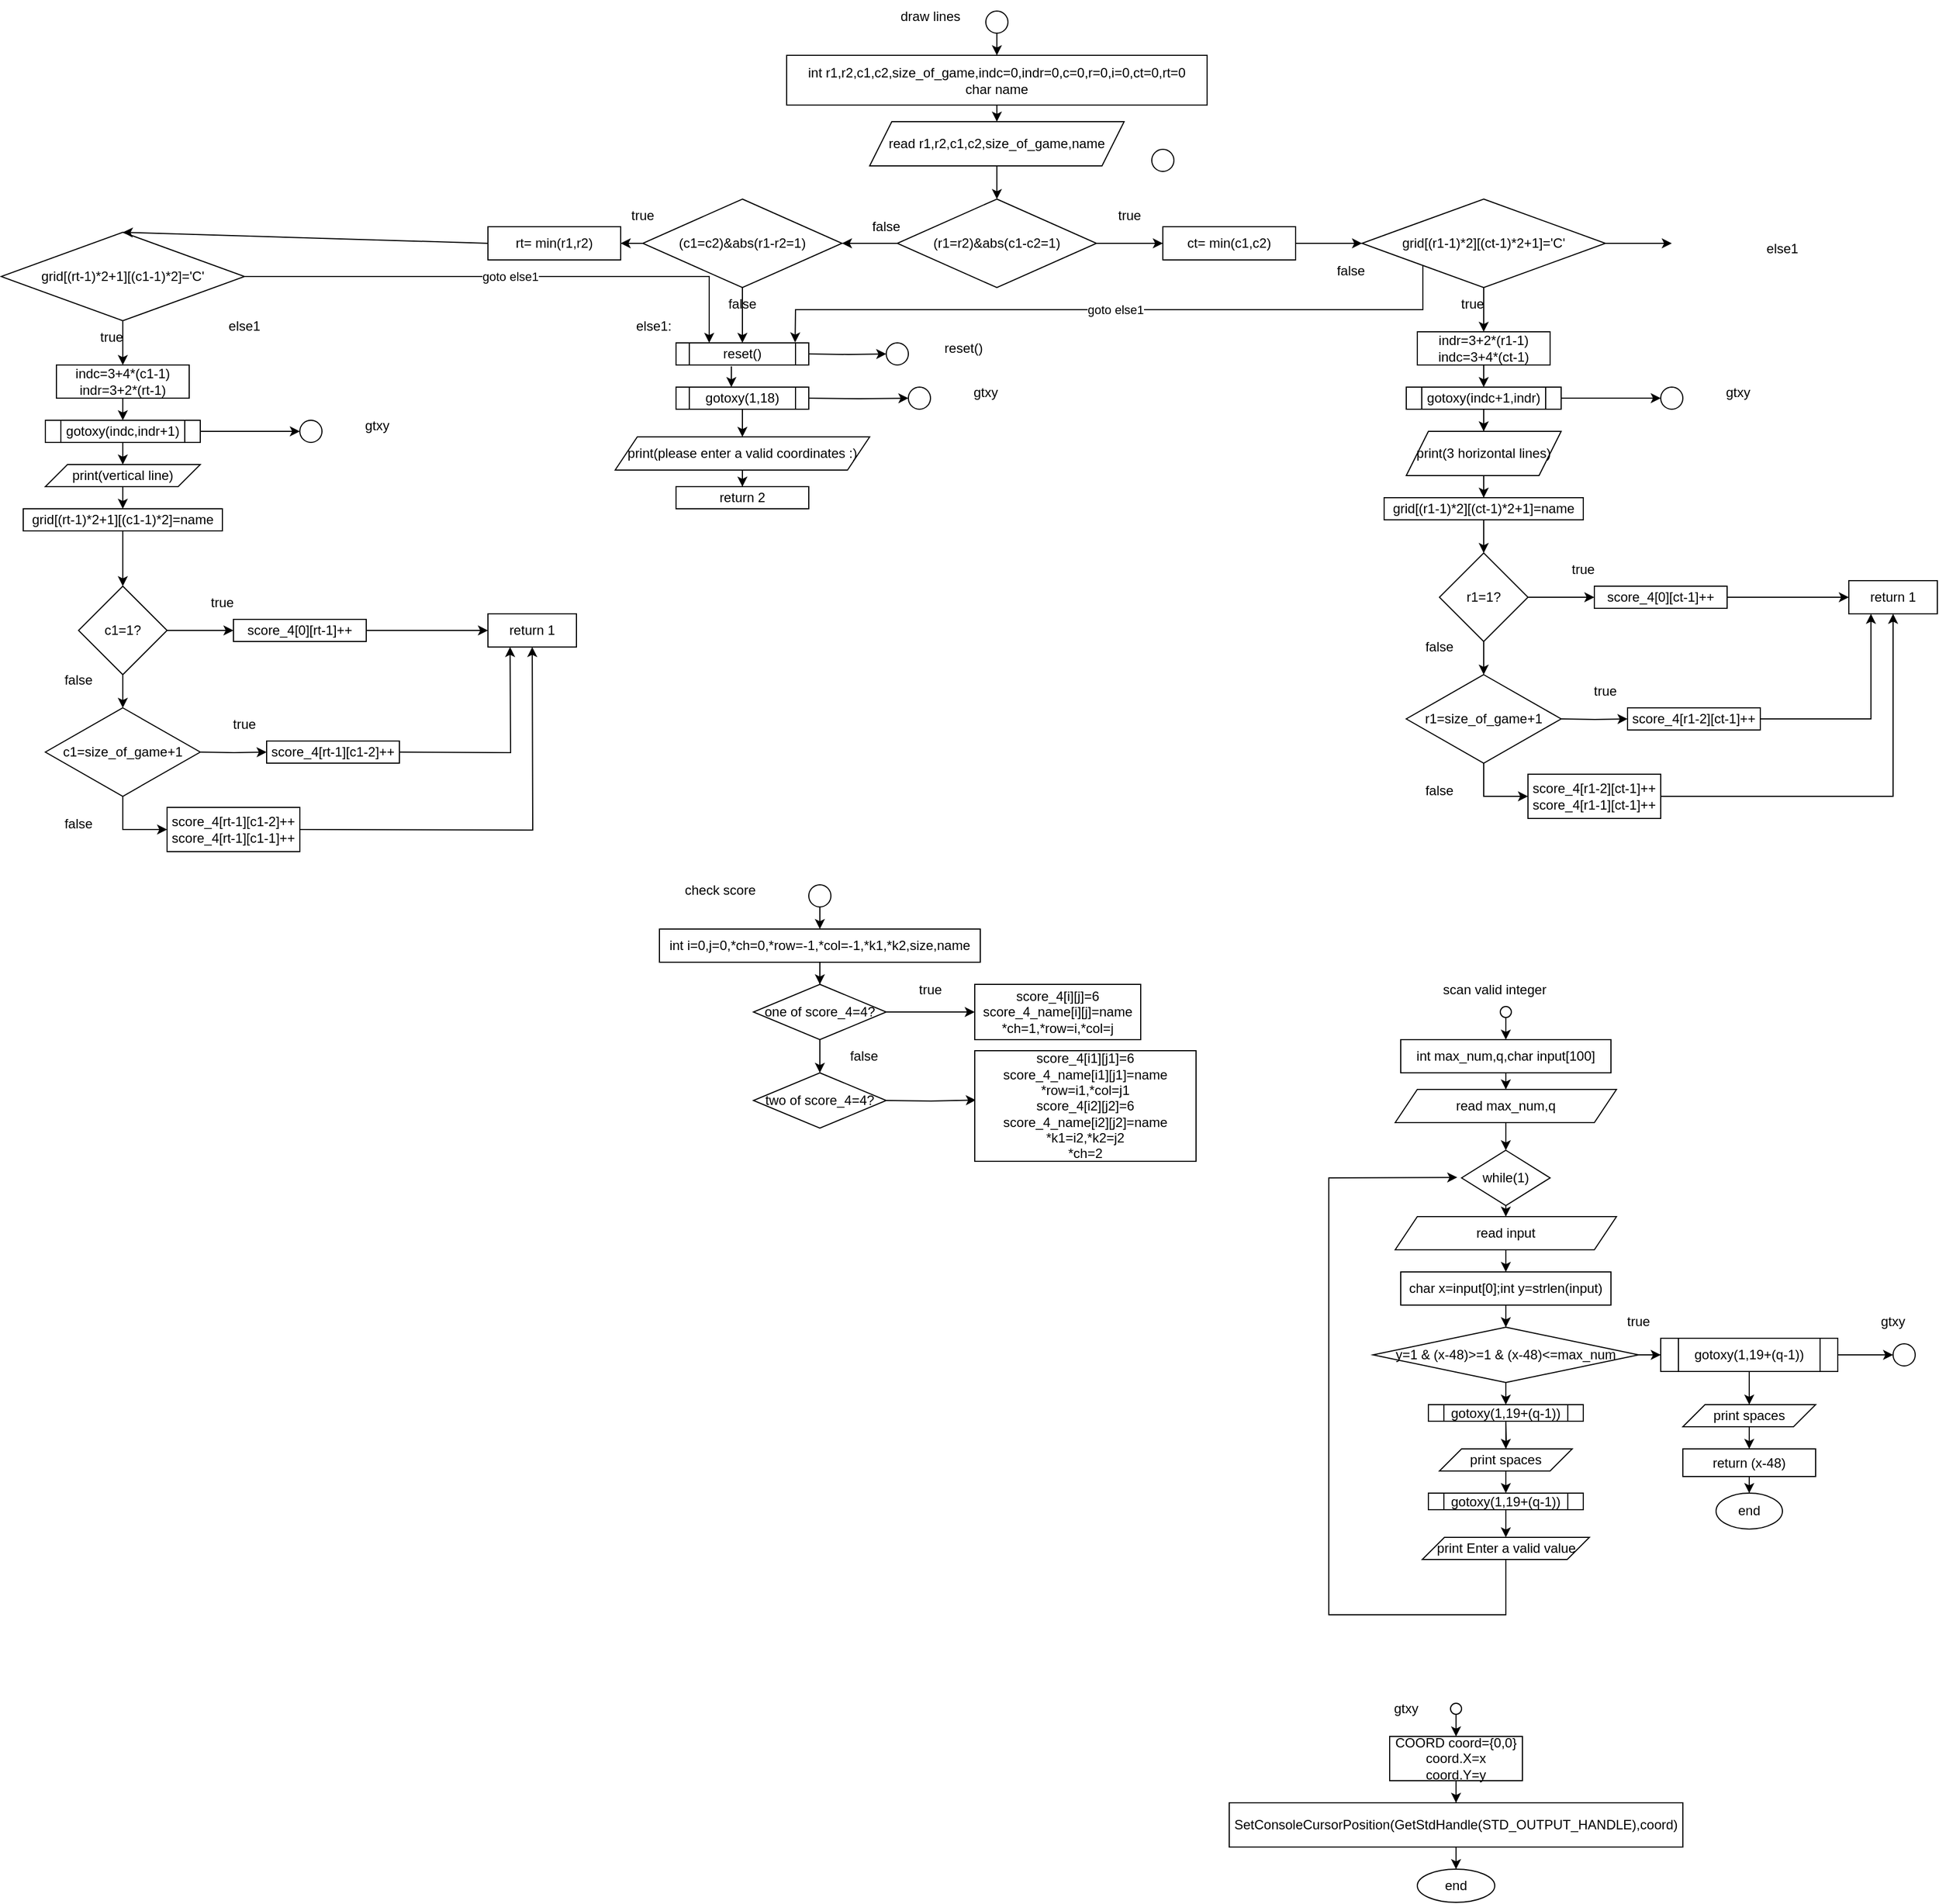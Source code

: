 <mxfile version="16.1.2" type="device" pages="3"><diagram id="vwzY0vvlE6YqyOAAc5Gr" name="Page-1"><mxGraphModel dx="1888" dy="649" grid="1" gridSize="10" guides="1" tooltips="1" connect="1" arrows="1" fold="1" page="1" pageScale="1" pageWidth="850" pageHeight="1100" math="0" shadow="0"><root><mxCell id="0"/><mxCell id="1" parent="0"/><mxCell id="y9pDTzZOdrU0OXS41xPi-16" value="" style="edgeStyle=orthogonalEdgeStyle;rounded=0;orthogonalLoop=1;jettySize=auto;html=1;" parent="1" source="y9pDTzZOdrU0OXS41xPi-1" target="y9pDTzZOdrU0OXS41xPi-15" edge="1"><mxGeometry relative="1" as="geometry"/></mxCell><mxCell id="y9pDTzZOdrU0OXS41xPi-1" value="" style="ellipse;whiteSpace=wrap;html=1;aspect=fixed;" parent="1" vertex="1"><mxGeometry x="360" y="10" width="20" height="20" as="geometry"/></mxCell><mxCell id="y9pDTzZOdrU0OXS41xPi-2" value="draw lines" style="text;html=1;strokeColor=none;fillColor=none;align=center;verticalAlign=middle;whiteSpace=wrap;rounded=0;" parent="1" vertex="1"><mxGeometry x="280" width="60" height="30" as="geometry"/></mxCell><mxCell id="y9pDTzZOdrU0OXS41xPi-10" value="" style="edgeStyle=orthogonalEdgeStyle;rounded=0;orthogonalLoop=1;jettySize=auto;html=1;exitX=1;exitY=0.5;exitDx=0;exitDy=0;" parent="1" source="y9pDTzZOdrU0OXS41xPi-12" edge="1"><mxGeometry relative="1" as="geometry"><mxPoint x="520" y="310" as="sourcePoint"/><mxPoint x="520" y="220" as="targetPoint"/></mxGeometry></mxCell><mxCell id="y9pDTzZOdrU0OXS41xPi-9" value="" style="ellipse;whiteSpace=wrap;html=1;" parent="1" vertex="1"><mxGeometry x="510" y="135" width="20" height="20" as="geometry"/></mxCell><mxCell id="y9pDTzZOdrU0OXS41xPi-12" value="(r1=r2)&amp;amp;abs(c1-c2=1)" style="rhombus;whiteSpace=wrap;html=1;" parent="1" vertex="1"><mxGeometry x="280" y="180" width="180" height="80" as="geometry"/></mxCell><mxCell id="y9pDTzZOdrU0OXS41xPi-19" value="" style="edgeStyle=orthogonalEdgeStyle;rounded=0;orthogonalLoop=1;jettySize=auto;html=1;" parent="1" source="y9pDTzZOdrU0OXS41xPi-15" target="y9pDTzZOdrU0OXS41xPi-18" edge="1"><mxGeometry relative="1" as="geometry"/></mxCell><mxCell id="y9pDTzZOdrU0OXS41xPi-15" value="int r1,r2,c1,c2,size_of_game,indc=0,indr=0,c=0,r=0,i=0,ct=0,rt=0&lt;br&gt;char name" style="rounded=0;whiteSpace=wrap;html=1;" parent="1" vertex="1"><mxGeometry x="180" y="50" width="380" height="45" as="geometry"/></mxCell><mxCell id="y9pDTzZOdrU0OXS41xPi-20" value="" style="edgeStyle=orthogonalEdgeStyle;rounded=0;orthogonalLoop=1;jettySize=auto;html=1;" parent="1" source="y9pDTzZOdrU0OXS41xPi-18" target="y9pDTzZOdrU0OXS41xPi-12" edge="1"><mxGeometry relative="1" as="geometry"/></mxCell><mxCell id="y9pDTzZOdrU0OXS41xPi-18" value="read r1,r2,c1,c2,size_of_game,name" style="shape=parallelogram;perimeter=parallelogramPerimeter;whiteSpace=wrap;html=1;fixedSize=1;" parent="1" vertex="1"><mxGeometry x="255" y="110" width="230" height="40" as="geometry"/></mxCell><mxCell id="y9pDTzZOdrU0OXS41xPi-26" value="" style="edgeStyle=orthogonalEdgeStyle;rounded=0;orthogonalLoop=1;jettySize=auto;html=1;" parent="1" source="y9pDTzZOdrU0OXS41xPi-21" target="y9pDTzZOdrU0OXS41xPi-24" edge="1"><mxGeometry relative="1" as="geometry"/></mxCell><mxCell id="y9pDTzZOdrU0OXS41xPi-21" value="ct= min(c1,c2)" style="rounded=0;whiteSpace=wrap;html=1;" parent="1" vertex="1"><mxGeometry x="520" y="205" width="120" height="30" as="geometry"/></mxCell><mxCell id="y9pDTzZOdrU0OXS41xPi-22" value="true" style="text;html=1;strokeColor=none;fillColor=none;align=center;verticalAlign=middle;whiteSpace=wrap;rounded=0;" parent="1" vertex="1"><mxGeometry x="460" y="180" width="60" height="30" as="geometry"/></mxCell><mxCell id="y9pDTzZOdrU0OXS41xPi-24" value="grid[(r1-1)*2][(ct-1)*2+1]='C'" style="rhombus;whiteSpace=wrap;html=1;" parent="1" vertex="1"><mxGeometry x="700" y="180" width="220" height="80" as="geometry"/></mxCell><mxCell id="y9pDTzZOdrU0OXS41xPi-25" value="" style="edgeStyle=orthogonalEdgeStyle;rounded=0;orthogonalLoop=1;jettySize=auto;html=1;exitX=0.5;exitY=1;exitDx=0;exitDy=0;" parent="1" source="y9pDTzZOdrU0OXS41xPi-24" edge="1"><mxGeometry relative="1" as="geometry"><mxPoint x="930" y="220" as="sourcePoint"/><mxPoint x="810" y="300" as="targetPoint"/></mxGeometry></mxCell><mxCell id="y9pDTzZOdrU0OXS41xPi-27" value="true" style="text;html=1;strokeColor=none;fillColor=none;align=center;verticalAlign=middle;whiteSpace=wrap;rounded=0;" parent="1" vertex="1"><mxGeometry x="770" y="260" width="60" height="30" as="geometry"/></mxCell><mxCell id="y9pDTzZOdrU0OXS41xPi-28" value="indr=3+2*(r1-1)&lt;br&gt;indc=3+4*(ct-1)" style="rounded=0;whiteSpace=wrap;html=1;" parent="1" vertex="1"><mxGeometry x="750" y="300" width="120" height="30" as="geometry"/></mxCell><mxCell id="y9pDTzZOdrU0OXS41xPi-33" value="" style="edgeStyle=orthogonalEdgeStyle;rounded=0;orthogonalLoop=1;jettySize=auto;html=1;" parent="1" source="y9pDTzZOdrU0OXS41xPi-29" target="y9pDTzZOdrU0OXS41xPi-32" edge="1"><mxGeometry relative="1" as="geometry"/></mxCell><mxCell id="y9pDTzZOdrU0OXS41xPi-37" value="" style="edgeStyle=orthogonalEdgeStyle;rounded=0;orthogonalLoop=1;jettySize=auto;html=1;" parent="1" source="y9pDTzZOdrU0OXS41xPi-29" target="y9pDTzZOdrU0OXS41xPi-36" edge="1"><mxGeometry relative="1" as="geometry"/></mxCell><mxCell id="y9pDTzZOdrU0OXS41xPi-29" value="gotoxy(indc+1,indr)" style="shape=process;whiteSpace=wrap;html=1;backgroundOutline=1;" parent="1" vertex="1"><mxGeometry x="740" y="350" width="140" height="20" as="geometry"/></mxCell><mxCell id="y9pDTzZOdrU0OXS41xPi-30" value="" style="edgeStyle=orthogonalEdgeStyle;rounded=0;orthogonalLoop=1;jettySize=auto;html=1;exitX=0.5;exitY=1;exitDx=0;exitDy=0;" parent="1" source="y9pDTzZOdrU0OXS41xPi-28" edge="1"><mxGeometry relative="1" as="geometry"><mxPoint x="800" y="340" as="sourcePoint"/><mxPoint x="810" y="350" as="targetPoint"/></mxGeometry></mxCell><mxCell id="y9pDTzZOdrU0OXS41xPi-32" value="" style="ellipse;whiteSpace=wrap;html=1;" parent="1" vertex="1"><mxGeometry x="970" y="350" width="20" height="20" as="geometry"/></mxCell><mxCell id="y9pDTzZOdrU0OXS41xPi-34" value="gtxy" style="text;html=1;strokeColor=none;fillColor=none;align=center;verticalAlign=middle;whiteSpace=wrap;rounded=0;" parent="1" vertex="1"><mxGeometry x="1010" y="340" width="60" height="30" as="geometry"/></mxCell><mxCell id="y9pDTzZOdrU0OXS41xPi-41" value="" style="edgeStyle=orthogonalEdgeStyle;rounded=0;orthogonalLoop=1;jettySize=auto;html=1;" parent="1" source="y9pDTzZOdrU0OXS41xPi-36" target="y9pDTzZOdrU0OXS41xPi-40" edge="1"><mxGeometry relative="1" as="geometry"/></mxCell><mxCell id="y9pDTzZOdrU0OXS41xPi-36" value="print(3 horizontal lines)" style="shape=parallelogram;perimeter=parallelogramPerimeter;whiteSpace=wrap;html=1;fixedSize=1;" parent="1" vertex="1"><mxGeometry x="740" y="390" width="140" height="40" as="geometry"/></mxCell><mxCell id="y9pDTzZOdrU0OXS41xPi-45" value="" style="edgeStyle=orthogonalEdgeStyle;rounded=0;orthogonalLoop=1;jettySize=auto;html=1;" parent="1" source="y9pDTzZOdrU0OXS41xPi-38" target="y9pDTzZOdrU0OXS41xPi-44" edge="1"><mxGeometry relative="1" as="geometry"/></mxCell><mxCell id="y9pDTzZOdrU0OXS41xPi-47" value="" style="edgeStyle=orthogonalEdgeStyle;rounded=0;orthogonalLoop=1;jettySize=auto;html=1;" parent="1" source="y9pDTzZOdrU0OXS41xPi-38" target="y9pDTzZOdrU0OXS41xPi-46" edge="1"><mxGeometry relative="1" as="geometry"/></mxCell><mxCell id="y9pDTzZOdrU0OXS41xPi-38" value="r1=1?" style="rhombus;whiteSpace=wrap;html=1;" parent="1" vertex="1"><mxGeometry x="770" y="500" width="80" height="80" as="geometry"/></mxCell><mxCell id="y9pDTzZOdrU0OXS41xPi-43" value="" style="edgeStyle=orthogonalEdgeStyle;rounded=0;orthogonalLoop=1;jettySize=auto;html=1;" parent="1" source="y9pDTzZOdrU0OXS41xPi-40" target="y9pDTzZOdrU0OXS41xPi-38" edge="1"><mxGeometry relative="1" as="geometry"/></mxCell><mxCell id="y9pDTzZOdrU0OXS41xPi-40" value="grid[(r1-1)*2][(ct-1)*2+1]=name" style="rounded=0;whiteSpace=wrap;html=1;" parent="1" vertex="1"><mxGeometry x="720" y="450" width="180" height="20" as="geometry"/></mxCell><mxCell id="y9pDTzZOdrU0OXS41xPi-101" value="" style="edgeStyle=orthogonalEdgeStyle;rounded=0;orthogonalLoop=1;jettySize=auto;html=1;" parent="1" source="y9pDTzZOdrU0OXS41xPi-44" target="y9pDTzZOdrU0OXS41xPi-100" edge="1"><mxGeometry relative="1" as="geometry"/></mxCell><mxCell id="y9pDTzZOdrU0OXS41xPi-44" value="score_4[0][ct-1]++" style="whiteSpace=wrap;html=1;" parent="1" vertex="1"><mxGeometry x="910" y="530" width="120" height="20" as="geometry"/></mxCell><mxCell id="y9pDTzZOdrU0OXS41xPi-52" value="" style="edgeStyle=orthogonalEdgeStyle;rounded=0;orthogonalLoop=1;jettySize=auto;html=1;entryX=0;entryY=0.5;entryDx=0;entryDy=0;" parent="1" source="y9pDTzZOdrU0OXS41xPi-46" target="y9pDTzZOdrU0OXS41xPi-57" edge="1"><mxGeometry relative="1" as="geometry"><mxPoint x="810.034" y="720.02" as="targetPoint"/></mxGeometry></mxCell><mxCell id="y9pDTzZOdrU0OXS41xPi-46" value="r1=size_of_game+1" style="rhombus;whiteSpace=wrap;html=1;" parent="1" vertex="1"><mxGeometry x="740" y="610" width="140" height="80" as="geometry"/></mxCell><mxCell id="y9pDTzZOdrU0OXS41xPi-48" value="" style="edgeStyle=orthogonalEdgeStyle;rounded=0;orthogonalLoop=1;jettySize=auto;html=1;" parent="1" target="y9pDTzZOdrU0OXS41xPi-49" edge="1"><mxGeometry relative="1" as="geometry"><mxPoint x="880" y="650" as="sourcePoint"/></mxGeometry></mxCell><mxCell id="y9pDTzZOdrU0OXS41xPi-49" value="score_4[r1-2][ct-1]++" style="whiteSpace=wrap;html=1;" parent="1" vertex="1"><mxGeometry x="940" y="640" width="120" height="20" as="geometry"/></mxCell><mxCell id="y9pDTzZOdrU0OXS41xPi-53" value="true" style="text;html=1;strokeColor=none;fillColor=none;align=center;verticalAlign=middle;whiteSpace=wrap;rounded=0;" parent="1" vertex="1"><mxGeometry x="890" y="610" width="60" height="30" as="geometry"/></mxCell><mxCell id="y9pDTzZOdrU0OXS41xPi-54" value="true" style="text;html=1;strokeColor=none;fillColor=none;align=center;verticalAlign=middle;whiteSpace=wrap;rounded=0;" parent="1" vertex="1"><mxGeometry x="870" y="500" width="60" height="30" as="geometry"/></mxCell><mxCell id="y9pDTzZOdrU0OXS41xPi-55" value="false" style="text;html=1;strokeColor=none;fillColor=none;align=center;verticalAlign=middle;whiteSpace=wrap;rounded=0;" parent="1" vertex="1"><mxGeometry x="740" y="570" width="60" height="30" as="geometry"/></mxCell><mxCell id="y9pDTzZOdrU0OXS41xPi-56" value="false" style="text;html=1;strokeColor=none;fillColor=none;align=center;verticalAlign=middle;whiteSpace=wrap;rounded=0;" parent="1" vertex="1"><mxGeometry x="740" y="700" width="60" height="30" as="geometry"/></mxCell><mxCell id="y9pDTzZOdrU0OXS41xPi-57" value="score_4[r1-2][ct-1]++&lt;br&gt;score_4[r1-1][ct-1]++" style="whiteSpace=wrap;html=1;" parent="1" vertex="1"><mxGeometry x="850" y="700" width="120" height="40" as="geometry"/></mxCell><mxCell id="y9pDTzZOdrU0OXS41xPi-59" value="" style="edgeStyle=orthogonalEdgeStyle;rounded=0;orthogonalLoop=1;jettySize=auto;html=1;exitX=1;exitY=0.5;exitDx=0;exitDy=0;" parent="1" source="y9pDTzZOdrU0OXS41xPi-24" edge="1"><mxGeometry relative="1" as="geometry"><mxPoint x="950" y="220" as="sourcePoint"/><mxPoint x="980" y="220" as="targetPoint"/></mxGeometry></mxCell><mxCell id="y9pDTzZOdrU0OXS41xPi-60" value="else1" style="text;html=1;strokeColor=none;fillColor=none;align=center;verticalAlign=middle;whiteSpace=wrap;rounded=0;" parent="1" vertex="1"><mxGeometry x="1050" y="210" width="60" height="30" as="geometry"/></mxCell><mxCell id="y9pDTzZOdrU0OXS41xPi-61" value="" style="endArrow=classic;html=1;rounded=0;exitX=0;exitY=0.5;exitDx=0;exitDy=0;" parent="1" source="y9pDTzZOdrU0OXS41xPi-12" edge="1"><mxGeometry width="50" height="50" relative="1" as="geometry"><mxPoint x="150" y="300" as="sourcePoint"/><mxPoint x="230" y="220" as="targetPoint"/></mxGeometry></mxCell><mxCell id="y9pDTzZOdrU0OXS41xPi-62" value="false" style="text;html=1;strokeColor=none;fillColor=none;align=center;verticalAlign=middle;whiteSpace=wrap;rounded=0;" parent="1" vertex="1"><mxGeometry x="240" y="190" width="60" height="30" as="geometry"/></mxCell><mxCell id="y9pDTzZOdrU0OXS41xPi-65" value="" style="edgeStyle=orthogonalEdgeStyle;rounded=0;orthogonalLoop=1;jettySize=auto;html=1;" parent="1" source="y9pDTzZOdrU0OXS41xPi-63" target="y9pDTzZOdrU0OXS41xPi-64" edge="1"><mxGeometry relative="1" as="geometry"/></mxCell><mxCell id="y9pDTzZOdrU0OXS41xPi-63" value="(c1=c2)&amp;amp;abs(r1-r2=1)" style="rhombus;whiteSpace=wrap;html=1;" parent="1" vertex="1"><mxGeometry x="50" y="180" width="180" height="80" as="geometry"/></mxCell><mxCell id="y9pDTzZOdrU0OXS41xPi-64" value="rt= min(r1,r2)" style="rounded=0;whiteSpace=wrap;html=1;" parent="1" vertex="1"><mxGeometry x="-90" y="205" width="120" height="30" as="geometry"/></mxCell><mxCell id="y9pDTzZOdrU0OXS41xPi-66" value="grid[(rt-1)*2+1][(c1-1)*2]='C'" style="rhombus;whiteSpace=wrap;html=1;" parent="1" vertex="1"><mxGeometry x="-530" y="210" width="220" height="80" as="geometry"/></mxCell><mxCell id="y9pDTzZOdrU0OXS41xPi-67" value="" style="edgeStyle=orthogonalEdgeStyle;rounded=0;orthogonalLoop=1;jettySize=auto;html=1;exitX=0.5;exitY=1;exitDx=0;exitDy=0;" parent="1" source="y9pDTzZOdrU0OXS41xPi-66" edge="1"><mxGeometry relative="1" as="geometry"><mxPoint x="-300" y="250" as="sourcePoint"/><mxPoint x="-420" y="330" as="targetPoint"/></mxGeometry></mxCell><mxCell id="y9pDTzZOdrU0OXS41xPi-68" value="true" style="text;html=1;strokeColor=none;fillColor=none;align=center;verticalAlign=middle;whiteSpace=wrap;rounded=0;" parent="1" vertex="1"><mxGeometry x="-460" y="290" width="60" height="30" as="geometry"/></mxCell><mxCell id="y9pDTzZOdrU0OXS41xPi-69" value="indc=3+4*(c1-1)&lt;br&gt;indr=3+2*(rt-1)" style="rounded=0;whiteSpace=wrap;html=1;" parent="1" vertex="1"><mxGeometry x="-480" y="330" width="120" height="30" as="geometry"/></mxCell><mxCell id="y9pDTzZOdrU0OXS41xPi-70" value="" style="edgeStyle=orthogonalEdgeStyle;rounded=0;orthogonalLoop=1;jettySize=auto;html=1;" parent="1" source="y9pDTzZOdrU0OXS41xPi-72" target="y9pDTzZOdrU0OXS41xPi-74" edge="1"><mxGeometry relative="1" as="geometry"/></mxCell><mxCell id="y9pDTzZOdrU0OXS41xPi-71" value="" style="edgeStyle=orthogonalEdgeStyle;rounded=0;orthogonalLoop=1;jettySize=auto;html=1;" parent="1" source="y9pDTzZOdrU0OXS41xPi-72" target="y9pDTzZOdrU0OXS41xPi-77" edge="1"><mxGeometry relative="1" as="geometry"/></mxCell><mxCell id="y9pDTzZOdrU0OXS41xPi-72" value="&lt;div style=&quot;direction: rtl&quot;&gt;&lt;span&gt;gotoxy(indc,indr+1)&lt;/span&gt;&lt;/div&gt;" style="shape=process;whiteSpace=wrap;html=1;backgroundOutline=1;" parent="1" vertex="1"><mxGeometry x="-490" y="380" width="140" height="20" as="geometry"/></mxCell><mxCell id="y9pDTzZOdrU0OXS41xPi-73" value="" style="edgeStyle=orthogonalEdgeStyle;rounded=0;orthogonalLoop=1;jettySize=auto;html=1;exitX=0.5;exitY=1;exitDx=0;exitDy=0;" parent="1" source="y9pDTzZOdrU0OXS41xPi-69" edge="1"><mxGeometry relative="1" as="geometry"><mxPoint x="-430" y="370" as="sourcePoint"/><mxPoint x="-420" y="380" as="targetPoint"/></mxGeometry></mxCell><mxCell id="y9pDTzZOdrU0OXS41xPi-74" value="" style="ellipse;whiteSpace=wrap;html=1;" parent="1" vertex="1"><mxGeometry x="-260" y="380" width="20" height="20" as="geometry"/></mxCell><mxCell id="y9pDTzZOdrU0OXS41xPi-75" value="gtxy" style="text;html=1;strokeColor=none;fillColor=none;align=center;verticalAlign=middle;whiteSpace=wrap;rounded=0;" parent="1" vertex="1"><mxGeometry x="-220" y="370" width="60" height="30" as="geometry"/></mxCell><mxCell id="y9pDTzZOdrU0OXS41xPi-76" value="" style="edgeStyle=orthogonalEdgeStyle;rounded=0;orthogonalLoop=1;jettySize=auto;html=1;" parent="1" source="y9pDTzZOdrU0OXS41xPi-77" target="y9pDTzZOdrU0OXS41xPi-82" edge="1"><mxGeometry relative="1" as="geometry"/></mxCell><mxCell id="y9pDTzZOdrU0OXS41xPi-77" value="print(vertical line)" style="shape=parallelogram;perimeter=parallelogramPerimeter;whiteSpace=wrap;html=1;fixedSize=1;" parent="1" vertex="1"><mxGeometry x="-490" y="420" width="140" height="20" as="geometry"/></mxCell><mxCell id="y9pDTzZOdrU0OXS41xPi-78" value="" style="edgeStyle=orthogonalEdgeStyle;rounded=0;orthogonalLoop=1;jettySize=auto;html=1;" parent="1" source="y9pDTzZOdrU0OXS41xPi-80" target="y9pDTzZOdrU0OXS41xPi-83" edge="1"><mxGeometry relative="1" as="geometry"/></mxCell><mxCell id="y9pDTzZOdrU0OXS41xPi-79" value="" style="edgeStyle=orthogonalEdgeStyle;rounded=0;orthogonalLoop=1;jettySize=auto;html=1;" parent="1" source="y9pDTzZOdrU0OXS41xPi-80" target="y9pDTzZOdrU0OXS41xPi-85" edge="1"><mxGeometry relative="1" as="geometry"/></mxCell><mxCell id="y9pDTzZOdrU0OXS41xPi-80" value="c1=1?" style="rhombus;whiteSpace=wrap;html=1;" parent="1" vertex="1"><mxGeometry x="-460" y="530" width="80" height="80" as="geometry"/></mxCell><mxCell id="y9pDTzZOdrU0OXS41xPi-81" value="" style="edgeStyle=orthogonalEdgeStyle;rounded=0;orthogonalLoop=1;jettySize=auto;html=1;" parent="1" source="y9pDTzZOdrU0OXS41xPi-82" target="y9pDTzZOdrU0OXS41xPi-80" edge="1"><mxGeometry relative="1" as="geometry"/></mxCell><mxCell id="y9pDTzZOdrU0OXS41xPi-82" value="grid[(rt-1)*2+1][(c1-1)*2]=name" style="rounded=0;whiteSpace=wrap;html=1;" parent="1" vertex="1"><mxGeometry x="-510" y="460" width="180" height="20" as="geometry"/></mxCell><mxCell id="y9pDTzZOdrU0OXS41xPi-83" value="score_4[0][rt-1]++" style="whiteSpace=wrap;html=1;" parent="1" vertex="1"><mxGeometry x="-320" y="560" width="120" height="20" as="geometry"/></mxCell><mxCell id="y9pDTzZOdrU0OXS41xPi-84" value="" style="edgeStyle=orthogonalEdgeStyle;rounded=0;orthogonalLoop=1;jettySize=auto;html=1;entryX=0;entryY=0.5;entryDx=0;entryDy=0;" parent="1" source="y9pDTzZOdrU0OXS41xPi-85" target="y9pDTzZOdrU0OXS41xPi-92" edge="1"><mxGeometry relative="1" as="geometry"><mxPoint x="-419.966" y="750.02" as="targetPoint"/></mxGeometry></mxCell><mxCell id="y9pDTzZOdrU0OXS41xPi-85" value="c1=size_of_game+1" style="rhombus;whiteSpace=wrap;html=1;" parent="1" vertex="1"><mxGeometry x="-490" y="640" width="140" height="80" as="geometry"/></mxCell><mxCell id="y9pDTzZOdrU0OXS41xPi-86" value="" style="edgeStyle=orthogonalEdgeStyle;rounded=0;orthogonalLoop=1;jettySize=auto;html=1;" parent="1" target="y9pDTzZOdrU0OXS41xPi-87" edge="1"><mxGeometry relative="1" as="geometry"><mxPoint x="-350" y="680.0" as="sourcePoint"/></mxGeometry></mxCell><mxCell id="y9pDTzZOdrU0OXS41xPi-87" value="score_4[rt-1][c1-2]++" style="whiteSpace=wrap;html=1;" parent="1" vertex="1"><mxGeometry x="-290" y="670" width="120" height="20" as="geometry"/></mxCell><mxCell id="y9pDTzZOdrU0OXS41xPi-88" value="true" style="text;html=1;strokeColor=none;fillColor=none;align=center;verticalAlign=middle;whiteSpace=wrap;rounded=0;" parent="1" vertex="1"><mxGeometry x="-340" y="640" width="60" height="30" as="geometry"/></mxCell><mxCell id="y9pDTzZOdrU0OXS41xPi-89" value="true" style="text;html=1;strokeColor=none;fillColor=none;align=center;verticalAlign=middle;whiteSpace=wrap;rounded=0;" parent="1" vertex="1"><mxGeometry x="-360" y="530" width="60" height="30" as="geometry"/></mxCell><mxCell id="y9pDTzZOdrU0OXS41xPi-90" value="false" style="text;html=1;strokeColor=none;fillColor=none;align=center;verticalAlign=middle;whiteSpace=wrap;rounded=0;" parent="1" vertex="1"><mxGeometry x="-490" y="600" width="60" height="30" as="geometry"/></mxCell><mxCell id="y9pDTzZOdrU0OXS41xPi-91" value="false" style="text;html=1;strokeColor=none;fillColor=none;align=center;verticalAlign=middle;whiteSpace=wrap;rounded=0;" parent="1" vertex="1"><mxGeometry x="-490" y="730" width="60" height="30" as="geometry"/></mxCell><mxCell id="y9pDTzZOdrU0OXS41xPi-92" value="score_4[rt-1][c1-2]++&lt;br&gt;score_4[rt-1][c1-1]++" style="whiteSpace=wrap;html=1;" parent="1" vertex="1"><mxGeometry x="-380" y="730" width="120" height="40" as="geometry"/></mxCell><mxCell id="y9pDTzZOdrU0OXS41xPi-95" value="else1" style="text;html=1;strokeColor=none;fillColor=none;align=center;verticalAlign=middle;whiteSpace=wrap;rounded=0;" parent="1" vertex="1"><mxGeometry x="-340" y="280" width="60" height="30" as="geometry"/></mxCell><mxCell id="y9pDTzZOdrU0OXS41xPi-98" value="" style="edgeStyle=orthogonalEdgeStyle;rounded=0;orthogonalLoop=1;jettySize=auto;html=1;exitX=1;exitY=0.5;exitDx=0;exitDy=0;entryX=0.25;entryY=1;entryDx=0;entryDy=0;" parent="1" source="y9pDTzZOdrU0OXS41xPi-49" target="y9pDTzZOdrU0OXS41xPi-100" edge="1"><mxGeometry relative="1" as="geometry"><mxPoint x="1100" y="640" as="sourcePoint"/><mxPoint x="1170" y="560" as="targetPoint"/></mxGeometry></mxCell><mxCell id="y9pDTzZOdrU0OXS41xPi-99" value="" style="edgeStyle=orthogonalEdgeStyle;rounded=0;orthogonalLoop=1;jettySize=auto;html=1;exitX=1;exitY=0.5;exitDx=0;exitDy=0;" parent="1" source="y9pDTzZOdrU0OXS41xPi-57" target="y9pDTzZOdrU0OXS41xPi-100" edge="1"><mxGeometry relative="1" as="geometry"><mxPoint x="1010" y="720" as="sourcePoint"/><mxPoint x="1183.23" y="558.98" as="targetPoint"/></mxGeometry></mxCell><mxCell id="y9pDTzZOdrU0OXS41xPi-100" value="return 1" style="rounded=0;whiteSpace=wrap;html=1;" parent="1" vertex="1"><mxGeometry x="1140" y="525" width="80" height="30" as="geometry"/></mxCell><mxCell id="y9pDTzZOdrU0OXS41xPi-102" value="" style="edgeStyle=orthogonalEdgeStyle;rounded=0;orthogonalLoop=1;jettySize=auto;html=1;" parent="1" edge="1"><mxGeometry relative="1" as="geometry"><mxPoint x="-200" y="570" as="sourcePoint"/><mxPoint x="-90" y="570" as="targetPoint"/></mxGeometry></mxCell><mxCell id="y9pDTzZOdrU0OXS41xPi-103" value="" style="edgeStyle=orthogonalEdgeStyle;rounded=0;orthogonalLoop=1;jettySize=auto;html=1;exitX=1;exitY=0.5;exitDx=0;exitDy=0;entryX=0.25;entryY=1;entryDx=0;entryDy=0;" parent="1" edge="1"><mxGeometry relative="1" as="geometry"><mxPoint x="-170" y="680" as="sourcePoint"/><mxPoint x="-70" y="585" as="targetPoint"/></mxGeometry></mxCell><mxCell id="y9pDTzZOdrU0OXS41xPi-104" value="" style="edgeStyle=orthogonalEdgeStyle;rounded=0;orthogonalLoop=1;jettySize=auto;html=1;exitX=1;exitY=0.5;exitDx=0;exitDy=0;" parent="1" edge="1"><mxGeometry relative="1" as="geometry"><mxPoint x="-260" y="750" as="sourcePoint"/><mxPoint x="-49.966" y="585" as="targetPoint"/></mxGeometry></mxCell><mxCell id="y9pDTzZOdrU0OXS41xPi-105" value="return 1" style="rounded=0;whiteSpace=wrap;html=1;" parent="1" vertex="1"><mxGeometry x="-90" y="555" width="80" height="30" as="geometry"/></mxCell><mxCell id="y9pDTzZOdrU0OXS41xPi-106" value="" style="edgeStyle=orthogonalEdgeStyle;rounded=0;orthogonalLoop=1;jettySize=auto;html=1;exitX=0.5;exitY=1;exitDx=0;exitDy=0;" parent="1" source="y9pDTzZOdrU0OXS41xPi-63" edge="1"><mxGeometry relative="1" as="geometry"><mxPoint x="130" y="300" as="sourcePoint"/><mxPoint x="140" y="310" as="targetPoint"/></mxGeometry></mxCell><mxCell id="y9pDTzZOdrU0OXS41xPi-107" value="true" style="text;html=1;strokeColor=none;fillColor=none;align=center;verticalAlign=middle;whiteSpace=wrap;rounded=0;" parent="1" vertex="1"><mxGeometry x="20" y="180" width="60" height="30" as="geometry"/></mxCell><mxCell id="y9pDTzZOdrU0OXS41xPi-110" value="false" style="text;html=1;strokeColor=none;fillColor=none;align=center;verticalAlign=middle;whiteSpace=wrap;rounded=0;" parent="1" vertex="1"><mxGeometry x="110" y="260" width="60" height="30" as="geometry"/></mxCell><mxCell id="y9pDTzZOdrU0OXS41xPi-112" value="reset()" style="shape=process;whiteSpace=wrap;html=1;backgroundOutline=1;" parent="1" vertex="1"><mxGeometry x="80" y="310" width="120" height="20" as="geometry"/></mxCell><mxCell id="y9pDTzZOdrU0OXS41xPi-130" value="" style="edgeStyle=orthogonalEdgeStyle;rounded=0;orthogonalLoop=1;jettySize=auto;html=1;" parent="1" source="y9pDTzZOdrU0OXS41xPi-113" target="y9pDTzZOdrU0OXS41xPi-129" edge="1"><mxGeometry relative="1" as="geometry"/></mxCell><mxCell id="y9pDTzZOdrU0OXS41xPi-113" value="gotoxy(1,18)" style="shape=process;whiteSpace=wrap;html=1;backgroundOutline=1;" parent="1" vertex="1"><mxGeometry x="80" y="350" width="120" height="20" as="geometry"/></mxCell><mxCell id="y9pDTzZOdrU0OXS41xPi-114" value="" style="edgeStyle=orthogonalEdgeStyle;rounded=0;orthogonalLoop=1;jettySize=auto;html=1;exitX=0.417;exitY=1.06;exitDx=0;exitDy=0;exitPerimeter=0;" parent="1" source="y9pDTzZOdrU0OXS41xPi-112" edge="1"><mxGeometry relative="1" as="geometry"><mxPoint x="130" y="340" as="sourcePoint"/><mxPoint x="130" y="350" as="targetPoint"/></mxGeometry></mxCell><mxCell id="y9pDTzZOdrU0OXS41xPi-121" value="" style="edgeStyle=orthogonalEdgeStyle;rounded=0;orthogonalLoop=1;jettySize=auto;html=1;" parent="1" target="y9pDTzZOdrU0OXS41xPi-122" edge="1"><mxGeometry relative="1" as="geometry"><mxPoint x="200" y="360" as="sourcePoint"/></mxGeometry></mxCell><mxCell id="y9pDTzZOdrU0OXS41xPi-122" value="" style="ellipse;whiteSpace=wrap;html=1;" parent="1" vertex="1"><mxGeometry x="290" y="350" width="20" height="20" as="geometry"/></mxCell><mxCell id="y9pDTzZOdrU0OXS41xPi-123" value="gtxy" style="text;html=1;strokeColor=none;fillColor=none;align=center;verticalAlign=middle;whiteSpace=wrap;rounded=0;" parent="1" vertex="1"><mxGeometry x="330" y="340" width="60" height="30" as="geometry"/></mxCell><mxCell id="y9pDTzZOdrU0OXS41xPi-124" value="" style="edgeStyle=orthogonalEdgeStyle;rounded=0;orthogonalLoop=1;jettySize=auto;html=1;" parent="1" target="y9pDTzZOdrU0OXS41xPi-125" edge="1"><mxGeometry relative="1" as="geometry"><mxPoint x="200" y="320" as="sourcePoint"/></mxGeometry></mxCell><mxCell id="y9pDTzZOdrU0OXS41xPi-125" value="" style="ellipse;whiteSpace=wrap;html=1;" parent="1" vertex="1"><mxGeometry x="270" y="310" width="20" height="20" as="geometry"/></mxCell><mxCell id="y9pDTzZOdrU0OXS41xPi-126" value="reset()" style="text;html=1;strokeColor=none;fillColor=none;align=center;verticalAlign=middle;whiteSpace=wrap;rounded=0;" parent="1" vertex="1"><mxGeometry x="310" y="300" width="60" height="30" as="geometry"/></mxCell><mxCell id="y9pDTzZOdrU0OXS41xPi-132" value="" style="edgeStyle=orthogonalEdgeStyle;rounded=0;orthogonalLoop=1;jettySize=auto;html=1;" parent="1" source="y9pDTzZOdrU0OXS41xPi-129" target="y9pDTzZOdrU0OXS41xPi-131" edge="1"><mxGeometry relative="1" as="geometry"/></mxCell><mxCell id="y9pDTzZOdrU0OXS41xPi-129" value="print(please enter a valid coordinates :)" style="shape=parallelogram;perimeter=parallelogramPerimeter;whiteSpace=wrap;html=1;fixedSize=1;" parent="1" vertex="1"><mxGeometry x="25" y="395" width="230" height="30" as="geometry"/></mxCell><mxCell id="y9pDTzZOdrU0OXS41xPi-131" value="return 2" style="whiteSpace=wrap;html=1;" parent="1" vertex="1"><mxGeometry x="80" y="440" width="120" height="20" as="geometry"/></mxCell><mxCell id="y9pDTzZOdrU0OXS41xPi-133" value="" style="endArrow=classic;html=1;rounded=0;exitX=0;exitY=0.5;exitDx=0;exitDy=0;entryX=0.5;entryY=0;entryDx=0;entryDy=0;" parent="1" source="y9pDTzZOdrU0OXS41xPi-64" target="y9pDTzZOdrU0OXS41xPi-66" edge="1"><mxGeometry width="50" height="50" relative="1" as="geometry"><mxPoint x="-240" y="390" as="sourcePoint"/><mxPoint x="-190" y="340" as="targetPoint"/></mxGeometry></mxCell><mxCell id="y9pDTzZOdrU0OXS41xPi-134" value="else1:" style="text;html=1;strokeColor=none;fillColor=none;align=center;verticalAlign=middle;whiteSpace=wrap;rounded=0;" parent="1" vertex="1"><mxGeometry x="30" y="280" width="60" height="30" as="geometry"/></mxCell><mxCell id="y9pDTzZOdrU0OXS41xPi-137" value="" style="endArrow=classic;html=1;rounded=0;exitX=1;exitY=0.5;exitDx=0;exitDy=0;entryX=0.25;entryY=0;entryDx=0;entryDy=0;" parent="1" source="y9pDTzZOdrU0OXS41xPi-66" target="y9pDTzZOdrU0OXS41xPi-112" edge="1"><mxGeometry relative="1" as="geometry"><mxPoint x="-240" y="370" as="sourcePoint"/><mxPoint x="90" y="270" as="targetPoint"/><Array as="points"><mxPoint x="110" y="250"/></Array></mxGeometry></mxCell><mxCell id="y9pDTzZOdrU0OXS41xPi-138" value="goto else1" style="edgeLabel;resizable=0;html=1;align=center;verticalAlign=middle;" parent="y9pDTzZOdrU0OXS41xPi-137" connectable="0" vertex="1"><mxGeometry relative="1" as="geometry"/></mxCell><mxCell id="y9pDTzZOdrU0OXS41xPi-139" value="" style="endArrow=classic;html=1;rounded=0;exitX=0;exitY=1;exitDx=0;exitDy=0;entryX=0.897;entryY=-0.02;entryDx=0;entryDy=0;entryPerimeter=0;" parent="1" source="y9pDTzZOdrU0OXS41xPi-24" target="y9pDTzZOdrU0OXS41xPi-112" edge="1"><mxGeometry relative="1" as="geometry"><mxPoint x="660" y="370" as="sourcePoint"/><mxPoint x="541.6" y="300" as="targetPoint"/><Array as="points"><mxPoint x="755" y="280"/><mxPoint x="188" y="280"/></Array></mxGeometry></mxCell><mxCell id="y9pDTzZOdrU0OXS41xPi-140" value="goto else1" style="edgeLabel;resizable=0;html=1;align=center;verticalAlign=middle;" parent="y9pDTzZOdrU0OXS41xPi-139" connectable="0" vertex="1"><mxGeometry relative="1" as="geometry"/></mxCell><mxCell id="y9pDTzZOdrU0OXS41xPi-142" value="false" style="text;html=1;strokeColor=none;fillColor=none;align=center;verticalAlign=middle;whiteSpace=wrap;rounded=0;" parent="1" vertex="1"><mxGeometry x="660" y="230" width="60" height="30" as="geometry"/></mxCell><mxCell id="y9pDTzZOdrU0OXS41xPi-143" value="" style="ellipse;whiteSpace=wrap;html=1;aspect=fixed;" parent="1" vertex="1"><mxGeometry x="200" y="800" width="20" height="20" as="geometry"/></mxCell><mxCell id="y9pDTzZOdrU0OXS41xPi-144" value="check score" style="text;html=1;strokeColor=none;fillColor=none;align=center;verticalAlign=middle;whiteSpace=wrap;rounded=0;" parent="1" vertex="1"><mxGeometry x="80" y="790" width="80" height="30" as="geometry"/></mxCell><mxCell id="y9pDTzZOdrU0OXS41xPi-145" value="" style="endArrow=classic;html=1;rounded=0;exitX=0.5;exitY=1;exitDx=0;exitDy=0;" parent="1" source="y9pDTzZOdrU0OXS41xPi-143" target="y9pDTzZOdrU0OXS41xPi-146" edge="1"><mxGeometry width="50" height="50" relative="1" as="geometry"><mxPoint x="220" y="860" as="sourcePoint"/><mxPoint x="210" y="850" as="targetPoint"/></mxGeometry></mxCell><mxCell id="y9pDTzZOdrU0OXS41xPi-150" value="" style="edgeStyle=orthogonalEdgeStyle;rounded=0;orthogonalLoop=1;jettySize=auto;html=1;" parent="1" source="y9pDTzZOdrU0OXS41xPi-146" target="y9pDTzZOdrU0OXS41xPi-147" edge="1"><mxGeometry relative="1" as="geometry"/></mxCell><mxCell id="y9pDTzZOdrU0OXS41xPi-146" value="int i=0,j=0,*ch=0,*row=-1,*col=-1,*k1,*k2,size,name" style="rounded=0;whiteSpace=wrap;html=1;" parent="1" vertex="1"><mxGeometry x="65" y="840" width="290" height="30" as="geometry"/></mxCell><mxCell id="y9pDTzZOdrU0OXS41xPi-152" value="" style="edgeStyle=orthogonalEdgeStyle;rounded=0;orthogonalLoop=1;jettySize=auto;html=1;" parent="1" source="y9pDTzZOdrU0OXS41xPi-147" target="y9pDTzZOdrU0OXS41xPi-151" edge="1"><mxGeometry relative="1" as="geometry"/></mxCell><mxCell id="y9pDTzZOdrU0OXS41xPi-154" value="" style="edgeStyle=orthogonalEdgeStyle;rounded=0;orthogonalLoop=1;jettySize=auto;html=1;" parent="1" source="y9pDTzZOdrU0OXS41xPi-147" target="y9pDTzZOdrU0OXS41xPi-153" edge="1"><mxGeometry relative="1" as="geometry"/></mxCell><mxCell id="y9pDTzZOdrU0OXS41xPi-147" value="one of score_4=4?" style="rhombus;whiteSpace=wrap;html=1;" parent="1" vertex="1"><mxGeometry x="150" y="890" width="120" height="50" as="geometry"/></mxCell><mxCell id="y9pDTzZOdrU0OXS41xPi-151" value="score_4[i][j]=6&lt;br&gt;score_4_name[i][j]=name&lt;br&gt;*ch=1,*row=i,*col=j" style="whiteSpace=wrap;html=1;" parent="1" vertex="1"><mxGeometry x="350" y="890" width="150" height="50" as="geometry"/></mxCell><mxCell id="y9pDTzZOdrU0OXS41xPi-153" value="two of score_4=4?" style="rhombus;whiteSpace=wrap;html=1;" parent="1" vertex="1"><mxGeometry x="150" y="970" width="120" height="50" as="geometry"/></mxCell><mxCell id="y9pDTzZOdrU0OXS41xPi-155" value="true" style="text;html=1;strokeColor=none;fillColor=none;align=center;verticalAlign=middle;whiteSpace=wrap;rounded=0;" parent="1" vertex="1"><mxGeometry x="280" y="880" width="60" height="30" as="geometry"/></mxCell><mxCell id="y9pDTzZOdrU0OXS41xPi-157" value="false" style="text;html=1;strokeColor=none;fillColor=none;align=center;verticalAlign=middle;whiteSpace=wrap;rounded=0;" parent="1" vertex="1"><mxGeometry x="220" y="940" width="60" height="30" as="geometry"/></mxCell><mxCell id="y9pDTzZOdrU0OXS41xPi-158" value="" style="edgeStyle=orthogonalEdgeStyle;rounded=0;orthogonalLoop=1;jettySize=auto;html=1;entryX=0.005;entryY=0.446;entryDx=0;entryDy=0;entryPerimeter=0;" parent="1" target="y9pDTzZOdrU0OXS41xPi-159" edge="1"><mxGeometry relative="1" as="geometry"><mxPoint x="270" y="995" as="sourcePoint"/></mxGeometry></mxCell><mxCell id="y9pDTzZOdrU0OXS41xPi-159" value="score_4[i1][j1]=6&lt;br&gt;score_4_name[i1][j1]=name&lt;br&gt;*row=i1,*col=j1&lt;br&gt;score_4[i2][j2]=6&lt;br&gt;score_4_name[i2][j2]=name&lt;br&gt;*k1=i2,*k2=j2&lt;br&gt;*ch=2" style="whiteSpace=wrap;html=1;" parent="1" vertex="1"><mxGeometry x="350" y="950" width="200" height="100" as="geometry"/></mxCell><mxCell id="y9pDTzZOdrU0OXS41xPi-160" value="" style="ellipse;whiteSpace=wrap;html=1;aspect=fixed;" parent="1" vertex="1"><mxGeometry x="825" y="910" width="10" height="10" as="geometry"/></mxCell><mxCell id="y9pDTzZOdrU0OXS41xPi-161" value="scan valid integer" style="text;html=1;strokeColor=none;fillColor=none;align=center;verticalAlign=middle;whiteSpace=wrap;rounded=0;" parent="1" vertex="1"><mxGeometry x="770" y="880" width="100" height="30" as="geometry"/></mxCell><mxCell id="y9pDTzZOdrU0OXS41xPi-179" value="" style="edgeStyle=orthogonalEdgeStyle;rounded=0;orthogonalLoop=1;jettySize=auto;html=1;" parent="1" source="y9pDTzZOdrU0OXS41xPi-162" target="y9pDTzZOdrU0OXS41xPi-178" edge="1"><mxGeometry relative="1" as="geometry"/></mxCell><mxCell id="y9pDTzZOdrU0OXS41xPi-162" value="while(1)" style="rhombus;whiteSpace=wrap;html=1;" parent="1" vertex="1"><mxGeometry x="790" y="1040" width="80" height="50" as="geometry"/></mxCell><mxCell id="y9pDTzZOdrU0OXS41xPi-172" value="" style="edgeStyle=orthogonalEdgeStyle;rounded=0;orthogonalLoop=1;jettySize=auto;html=1;" parent="1" source="y9pDTzZOdrU0OXS41xPi-164" target="y9pDTzZOdrU0OXS41xPi-165" edge="1"><mxGeometry relative="1" as="geometry"/></mxCell><mxCell id="y9pDTzZOdrU0OXS41xPi-164" value="int max_num,q,char input[100]" style="rounded=0;whiteSpace=wrap;html=1;" parent="1" vertex="1"><mxGeometry x="735" y="940" width="190" height="30" as="geometry"/></mxCell><mxCell id="y9pDTzZOdrU0OXS41xPi-177" value="" style="edgeStyle=orthogonalEdgeStyle;rounded=0;orthogonalLoop=1;jettySize=auto;html=1;" parent="1" source="y9pDTzZOdrU0OXS41xPi-165" target="y9pDTzZOdrU0OXS41xPi-162" edge="1"><mxGeometry relative="1" as="geometry"/></mxCell><mxCell id="y9pDTzZOdrU0OXS41xPi-165" value="read max_num,q" style="shape=parallelogram;perimeter=parallelogramPerimeter;whiteSpace=wrap;html=1;fixedSize=1;" parent="1" vertex="1"><mxGeometry x="730" y="985" width="200" height="30" as="geometry"/></mxCell><mxCell id="y9pDTzZOdrU0OXS41xPi-171" value="" style="endArrow=classic;html=1;rounded=0;exitX=0.5;exitY=1;exitDx=0;exitDy=0;entryX=0.5;entryY=0;entryDx=0;entryDy=0;" parent="1" source="y9pDTzZOdrU0OXS41xPi-160" target="y9pDTzZOdrU0OXS41xPi-164" edge="1"><mxGeometry width="50" height="50" relative="1" as="geometry"><mxPoint x="790" y="1080" as="sourcePoint"/><mxPoint x="840" y="1030" as="targetPoint"/></mxGeometry></mxCell><mxCell id="y9pDTzZOdrU0OXS41xPi-183" value="" style="edgeStyle=orthogonalEdgeStyle;rounded=0;orthogonalLoop=1;jettySize=auto;html=1;" parent="1" source="y9pDTzZOdrU0OXS41xPi-175" target="y9pDTzZOdrU0OXS41xPi-182" edge="1"><mxGeometry relative="1" as="geometry"/></mxCell><mxCell id="y9pDTzZOdrU0OXS41xPi-175" value="char x=input[0];int y=strlen(input)" style="rounded=0;whiteSpace=wrap;html=1;" parent="1" vertex="1"><mxGeometry x="735" y="1150" width="190" height="30" as="geometry"/></mxCell><mxCell id="y9pDTzZOdrU0OXS41xPi-181" value="" style="edgeStyle=orthogonalEdgeStyle;rounded=0;orthogonalLoop=1;jettySize=auto;html=1;" parent="1" source="y9pDTzZOdrU0OXS41xPi-178" target="y9pDTzZOdrU0OXS41xPi-175" edge="1"><mxGeometry relative="1" as="geometry"/></mxCell><mxCell id="y9pDTzZOdrU0OXS41xPi-178" value="read input" style="shape=parallelogram;perimeter=parallelogramPerimeter;whiteSpace=wrap;html=1;fixedSize=1;" parent="1" vertex="1"><mxGeometry x="730" y="1100" width="200" height="30" as="geometry"/></mxCell><mxCell id="y9pDTzZOdrU0OXS41xPi-185" value="" style="edgeStyle=orthogonalEdgeStyle;rounded=0;orthogonalLoop=1;jettySize=auto;html=1;" parent="1" source="y9pDTzZOdrU0OXS41xPi-182" target="y9pDTzZOdrU0OXS41xPi-184" edge="1"><mxGeometry relative="1" as="geometry"/></mxCell><mxCell id="y9pDTzZOdrU0OXS41xPi-195" value="" style="edgeStyle=orthogonalEdgeStyle;rounded=0;orthogonalLoop=1;jettySize=auto;html=1;" parent="1" source="y9pDTzZOdrU0OXS41xPi-182" target="y9pDTzZOdrU0OXS41xPi-194" edge="1"><mxGeometry relative="1" as="geometry"/></mxCell><mxCell id="y9pDTzZOdrU0OXS41xPi-182" value="y=1 &amp;amp; (x-48)&amp;gt;=1 &amp;amp; (x-48)&amp;lt;=max_num" style="rhombus;whiteSpace=wrap;html=1;" parent="1" vertex="1"><mxGeometry x="710" y="1200" width="240" height="50" as="geometry"/></mxCell><mxCell id="y9pDTzZOdrU0OXS41xPi-187" value="" style="edgeStyle=orthogonalEdgeStyle;rounded=0;orthogonalLoop=1;jettySize=auto;html=1;entryX=0;entryY=0.5;entryDx=0;entryDy=0;" parent="1" source="y9pDTzZOdrU0OXS41xPi-184" target="y9pDTzZOdrU0OXS41xPi-188" edge="1"><mxGeometry relative="1" as="geometry"><mxPoint x="1010" y="1285" as="targetPoint"/></mxGeometry></mxCell><mxCell id="y9pDTzZOdrU0OXS41xPi-192" value="" style="edgeStyle=orthogonalEdgeStyle;rounded=0;orthogonalLoop=1;jettySize=auto;html=1;startArrow=none;" parent="1" source="y9pDTzZOdrU0OXS41xPi-196" target="y9pDTzZOdrU0OXS41xPi-191" edge="1"><mxGeometry relative="1" as="geometry"/></mxCell><mxCell id="y9pDTzZOdrU0OXS41xPi-184" value="gotoxy(1,19+(q-1))" style="shape=process;whiteSpace=wrap;html=1;backgroundOutline=1;" parent="1" vertex="1"><mxGeometry x="970" y="1210" width="160" height="30" as="geometry"/></mxCell><mxCell id="y9pDTzZOdrU0OXS41xPi-188" value="" style="ellipse;whiteSpace=wrap;html=1;aspect=fixed;" parent="1" vertex="1"><mxGeometry x="1180" y="1215" width="20" height="20" as="geometry"/></mxCell><mxCell id="y9pDTzZOdrU0OXS41xPi-189" value="gtxy" style="text;html=1;strokeColor=none;fillColor=none;align=center;verticalAlign=middle;whiteSpace=wrap;rounded=0;" parent="1" vertex="1"><mxGeometry x="1150" y="1180" width="60" height="30" as="geometry"/></mxCell><mxCell id="y9pDTzZOdrU0OXS41xPi-190" value="true" style="text;html=1;strokeColor=none;fillColor=none;align=center;verticalAlign=middle;whiteSpace=wrap;rounded=0;" parent="1" vertex="1"><mxGeometry x="920" y="1180" width="60" height="30" as="geometry"/></mxCell><mxCell id="y9pDTzZOdrU0OXS41xPi-210" value="" style="edgeStyle=orthogonalEdgeStyle;rounded=0;orthogonalLoop=1;jettySize=auto;html=1;" parent="1" source="y9pDTzZOdrU0OXS41xPi-191" target="y9pDTzZOdrU0OXS41xPi-209" edge="1"><mxGeometry relative="1" as="geometry"/></mxCell><mxCell id="y9pDTzZOdrU0OXS41xPi-191" value="return (x-48)" style="whiteSpace=wrap;html=1;" parent="1" vertex="1"><mxGeometry x="990" y="1310" width="120" height="25" as="geometry"/></mxCell><mxCell id="y9pDTzZOdrU0OXS41xPi-194" value="gotoxy(1,19+(q-1))" style="shape=process;whiteSpace=wrap;html=1;backgroundOutline=1;" parent="1" vertex="1"><mxGeometry x="760" y="1270" width="140" height="15" as="geometry"/></mxCell><mxCell id="y9pDTzZOdrU0OXS41xPi-196" value="print spaces" style="shape=parallelogram;perimeter=parallelogramPerimeter;whiteSpace=wrap;html=1;fixedSize=1;" parent="1" vertex="1"><mxGeometry x="990" y="1270" width="120" height="20" as="geometry"/></mxCell><mxCell id="y9pDTzZOdrU0OXS41xPi-198" value="" style="edgeStyle=orthogonalEdgeStyle;rounded=0;orthogonalLoop=1;jettySize=auto;html=1;endArrow=none;" parent="1" source="y9pDTzZOdrU0OXS41xPi-184" target="y9pDTzZOdrU0OXS41xPi-196" edge="1"><mxGeometry relative="1" as="geometry"><mxPoint x="1050" y="1240" as="sourcePoint"/><mxPoint x="1050" y="1310" as="targetPoint"/></mxGeometry></mxCell><mxCell id="y9pDTzZOdrU0OXS41xPi-199" value="" style="endArrow=classic;html=1;rounded=0;exitX=0.5;exitY=1;exitDx=0;exitDy=0;entryX=0.5;entryY=0;entryDx=0;entryDy=0;" parent="1" source="y9pDTzZOdrU0OXS41xPi-184" target="y9pDTzZOdrU0OXS41xPi-196" edge="1"><mxGeometry width="50" height="50" relative="1" as="geometry"><mxPoint x="1050" y="1280" as="sourcePoint"/><mxPoint x="1100" y="1230" as="targetPoint"/></mxGeometry></mxCell><mxCell id="y9pDTzZOdrU0OXS41xPi-200" value="print spaces" style="shape=parallelogram;perimeter=parallelogramPerimeter;whiteSpace=wrap;html=1;fixedSize=1;" parent="1" vertex="1"><mxGeometry x="770" y="1310" width="120" height="20" as="geometry"/></mxCell><mxCell id="y9pDTzZOdrU0OXS41xPi-201" value="" style="edgeStyle=orthogonalEdgeStyle;rounded=0;orthogonalLoop=1;jettySize=auto;html=1;endArrow=none;" parent="1" target="y9pDTzZOdrU0OXS41xPi-200" edge="1"><mxGeometry relative="1" as="geometry"><mxPoint x="830" y="1285" as="sourcePoint"/><mxPoint x="830" y="1355" as="targetPoint"/></mxGeometry></mxCell><mxCell id="y9pDTzZOdrU0OXS41xPi-202" value="" style="endArrow=classic;html=1;rounded=0;exitX=0.5;exitY=1;exitDx=0;exitDy=0;entryX=0.5;entryY=0;entryDx=0;entryDy=0;" parent="1" target="y9pDTzZOdrU0OXS41xPi-200" edge="1"><mxGeometry width="50" height="50" relative="1" as="geometry"><mxPoint x="830" y="1285" as="sourcePoint"/><mxPoint x="880" y="1275" as="targetPoint"/></mxGeometry></mxCell><mxCell id="y9pDTzZOdrU0OXS41xPi-207" value="" style="edgeStyle=orthogonalEdgeStyle;rounded=0;orthogonalLoop=1;jettySize=auto;html=1;" parent="1" source="y9pDTzZOdrU0OXS41xPi-203" target="y9pDTzZOdrU0OXS41xPi-205" edge="1"><mxGeometry relative="1" as="geometry"/></mxCell><mxCell id="y9pDTzZOdrU0OXS41xPi-203" value="gotoxy(1,19+(q-1))" style="shape=process;whiteSpace=wrap;html=1;backgroundOutline=1;" parent="1" vertex="1"><mxGeometry x="760" y="1350" width="140" height="15" as="geometry"/></mxCell><mxCell id="y9pDTzZOdrU0OXS41xPi-204" value="" style="endArrow=classic;html=1;rounded=0;exitX=0.5;exitY=1;exitDx=0;exitDy=0;entryX=0.5;entryY=0;entryDx=0;entryDy=0;" parent="1" source="y9pDTzZOdrU0OXS41xPi-200" target="y9pDTzZOdrU0OXS41xPi-203" edge="1"><mxGeometry width="50" height="50" relative="1" as="geometry"><mxPoint x="780" y="1280" as="sourcePoint"/><mxPoint x="830" y="1230" as="targetPoint"/></mxGeometry></mxCell><mxCell id="y9pDTzZOdrU0OXS41xPi-205" value="print Enter a valid value" style="shape=parallelogram;perimeter=parallelogramPerimeter;whiteSpace=wrap;html=1;fixedSize=1;" parent="1" vertex="1"><mxGeometry x="754.5" y="1390" width="151" height="20" as="geometry"/></mxCell><mxCell id="y9pDTzZOdrU0OXS41xPi-208" value="" style="endArrow=classic;html=1;rounded=0;exitX=0.5;exitY=1;exitDx=0;exitDy=0;entryX=-0.049;entryY=0.491;entryDx=0;entryDy=0;entryPerimeter=0;" parent="1" source="y9pDTzZOdrU0OXS41xPi-205" target="y9pDTzZOdrU0OXS41xPi-162" edge="1"><mxGeometry width="50" height="50" relative="1" as="geometry"><mxPoint x="850" y="1330" as="sourcePoint"/><mxPoint x="900" y="1280" as="targetPoint"/><Array as="points"><mxPoint x="830" y="1460"/><mxPoint x="670" y="1460"/><mxPoint x="670" y="1065"/></Array></mxGeometry></mxCell><mxCell id="y9pDTzZOdrU0OXS41xPi-209" value="end" style="ellipse;whiteSpace=wrap;html=1;" parent="1" vertex="1"><mxGeometry x="1020" y="1350" width="60" height="32.5" as="geometry"/></mxCell><mxCell id="y9pDTzZOdrU0OXS41xPi-214" value="" style="edgeStyle=orthogonalEdgeStyle;rounded=0;orthogonalLoop=1;jettySize=auto;html=1;" parent="1" source="y9pDTzZOdrU0OXS41xPi-211" target="y9pDTzZOdrU0OXS41xPi-213" edge="1"><mxGeometry relative="1" as="geometry"/></mxCell><mxCell id="y9pDTzZOdrU0OXS41xPi-211" value="" style="ellipse;whiteSpace=wrap;html=1;aspect=fixed;" parent="1" vertex="1"><mxGeometry x="780" y="1540" width="10" height="10" as="geometry"/></mxCell><mxCell id="y9pDTzZOdrU0OXS41xPi-212" value="gtxy" style="text;html=1;strokeColor=none;fillColor=none;align=center;verticalAlign=middle;whiteSpace=wrap;rounded=0;" parent="1" vertex="1"><mxGeometry x="710" y="1530" width="60" height="30" as="geometry"/></mxCell><mxCell id="y9pDTzZOdrU0OXS41xPi-217" value="" style="edgeStyle=orthogonalEdgeStyle;rounded=0;orthogonalLoop=1;jettySize=auto;html=1;" parent="1" source="y9pDTzZOdrU0OXS41xPi-213" target="y9pDTzZOdrU0OXS41xPi-216" edge="1"><mxGeometry relative="1" as="geometry"/></mxCell><mxCell id="y9pDTzZOdrU0OXS41xPi-213" value="COORD coord={0,0}&lt;br&gt;coord.X=x&lt;br&gt;coord.Y=y" style="whiteSpace=wrap;html=1;" parent="1" vertex="1"><mxGeometry x="725" y="1570" width="120" height="40" as="geometry"/></mxCell><mxCell id="y9pDTzZOdrU0OXS41xPi-219" value="" style="edgeStyle=orthogonalEdgeStyle;rounded=0;orthogonalLoop=1;jettySize=auto;html=1;" parent="1" source="y9pDTzZOdrU0OXS41xPi-216" target="y9pDTzZOdrU0OXS41xPi-218" edge="1"><mxGeometry relative="1" as="geometry"/></mxCell><mxCell id="y9pDTzZOdrU0OXS41xPi-216" value="SetConsoleCursorPosition(GetStdHandle(STD_OUTPUT_HANDLE),coord)" style="whiteSpace=wrap;html=1;" parent="1" vertex="1"><mxGeometry x="580" y="1630" width="410" height="40" as="geometry"/></mxCell><mxCell id="y9pDTzZOdrU0OXS41xPi-218" value="end" style="ellipse;whiteSpace=wrap;html=1;" parent="1" vertex="1"><mxGeometry x="750" y="1690" width="70" height="30" as="geometry"/></mxCell></root></mxGraphModel></diagram><diagram id="Uzqd3ajpaBbRYbp-K_ac" name="Page-2"><mxGraphModel dx="2333" dy="927" grid="1" gridSize="10" guides="1" tooltips="1" connect="1" arrows="1" fold="1" page="1" pageScale="1" pageWidth="850" pageHeight="1100" math="0" shadow="0"><root><mxCell id="2YMPSa-uVqTq4MrMk1dG-0"/><mxCell id="2YMPSa-uVqTq4MrMk1dG-1" parent="2YMPSa-uVqTq4MrMk1dG-0"/><mxCell id="52sUDs0ASwr2PBFe3NiS-4" value="" style="edgeStyle=orthogonalEdgeStyle;rounded=0;orthogonalLoop=1;jettySize=auto;html=1;" parent="2YMPSa-uVqTq4MrMk1dG-1" source="2YMPSa-uVqTq4MrMk1dG-2" target="52sUDs0ASwr2PBFe3NiS-3" edge="1"><mxGeometry relative="1" as="geometry"/></mxCell><mxCell id="2YMPSa-uVqTq4MrMk1dG-2" value="" style="ellipse;whiteSpace=wrap;html=1;aspect=fixed;" parent="2YMPSa-uVqTq4MrMk1dG-1" vertex="1"><mxGeometry x="35" y="30" width="20" height="20" as="geometry"/></mxCell><mxCell id="52sUDs0ASwr2PBFe3NiS-0" value="vs player loop" style="text;html=1;strokeColor=none;fillColor=none;align=center;verticalAlign=middle;whiteSpace=wrap;rounded=0;" parent="2YMPSa-uVqTq4MrMk1dG-1" vertex="1"><mxGeometry x="-55" y="10" width="60" height="30" as="geometry"/></mxCell><mxCell id="52sUDs0ASwr2PBFe3NiS-6" value="" style="edgeStyle=orthogonalEdgeStyle;rounded=0;orthogonalLoop=1;jettySize=auto;html=1;" parent="2YMPSa-uVqTq4MrMk1dG-1" source="52sUDs0ASwr2PBFe3NiS-3" target="52sUDs0ASwr2PBFe3NiS-5" edge="1"><mxGeometry relative="1" as="geometry"/></mxCell><mxCell id="52sUDs0ASwr2PBFe3NiS-3" value="int size_game,role" style="whiteSpace=wrap;html=1;" parent="2YMPSa-uVqTq4MrMk1dG-1" vertex="1"><mxGeometry x="-15" y="70" width="120" height="20" as="geometry"/></mxCell><mxCell id="52sUDs0ASwr2PBFe3NiS-8" value="" style="edgeStyle=orthogonalEdgeStyle;rounded=0;orthogonalLoop=1;jettySize=auto;html=1;" parent="2YMPSa-uVqTq4MrMk1dG-1" source="52sUDs0ASwr2PBFe3NiS-5" target="52sUDs0ASwr2PBFe3NiS-7" edge="1"><mxGeometry relative="1" as="geometry"/></mxCell><mxCell id="52sUDs0ASwr2PBFe3NiS-5" value="read size_game,role" style="shape=parallelogram;perimeter=parallelogramPerimeter;whiteSpace=wrap;html=1;fixedSize=1;" parent="2YMPSa-uVqTq4MrMk1dG-1" vertex="1"><mxGeometry x="-25" y="110" width="140" height="20" as="geometry"/></mxCell><mxCell id="52sUDs0ASwr2PBFe3NiS-11" value="" style="edgeStyle=orthogonalEdgeStyle;rounded=0;orthogonalLoop=1;jettySize=auto;html=1;" parent="2YMPSa-uVqTq4MrMk1dG-1" source="52sUDs0ASwr2PBFe3NiS-7" target="52sUDs0ASwr2PBFe3NiS-10" edge="1"><mxGeometry relative="1" as="geometry"/></mxCell><mxCell id="52sUDs0ASwr2PBFe3NiS-7" value="role=0" style="rhombus;whiteSpace=wrap;html=1;" parent="2YMPSa-uVqTq4MrMk1dG-1" vertex="1"><mxGeometry x="10" y="150" width="70" height="40" as="geometry"/></mxCell><mxCell id="52sUDs0ASwr2PBFe3NiS-13" value="" style="edgeStyle=orthogonalEdgeStyle;rounded=0;orthogonalLoop=1;jettySize=auto;html=1;" parent="2YMPSa-uVqTq4MrMk1dG-1" source="52sUDs0ASwr2PBFe3NiS-10" target="52sUDs0ASwr2PBFe3NiS-12" edge="1"><mxGeometry relative="1" as="geometry"/></mxCell><mxCell id="52sUDs0ASwr2PBFe3NiS-10" value="role=1" style="rhombus;whiteSpace=wrap;html=1;" parent="2YMPSa-uVqTq4MrMk1dG-1" vertex="1"><mxGeometry x="10" y="210" width="70" height="50" as="geometry"/></mxCell><mxCell id="nedADFlND-30Zq5HykBZ-194" value="goto player_2" style="edgeStyle=orthogonalEdgeStyle;rounded=0;orthogonalLoop=1;jettySize=auto;html=1;exitX=0;exitY=0.5;exitDx=0;exitDy=0;" parent="2YMPSa-uVqTq4MrMk1dG-1" source="52sUDs0ASwr2PBFe3NiS-12" edge="1"><mxGeometry relative="1" as="geometry"><mxPoint x="-60" y="2100" as="targetPoint"/><Array as="points"><mxPoint x="-380" y="305"/><mxPoint x="-380" y="2100"/></Array></mxGeometry></mxCell><mxCell id="52sUDs0ASwr2PBFe3NiS-12" value="role=2" style="rhombus;whiteSpace=wrap;html=1;" parent="2YMPSa-uVqTq4MrMk1dG-1" vertex="1"><mxGeometry x="10" y="280" width="70" height="50" as="geometry"/></mxCell><mxCell id="52sUDs0ASwr2PBFe3NiS-15" value="false" style="text;html=1;strokeColor=none;fillColor=none;align=center;verticalAlign=middle;whiteSpace=wrap;rounded=0;" parent="2YMPSa-uVqTq4MrMk1dG-1" vertex="1"><mxGeometry x="-25" y="260" width="60" height="30" as="geometry"/></mxCell><mxCell id="52sUDs0ASwr2PBFe3NiS-16" value="true" style="text;html=1;strokeColor=none;fillColor=none;align=center;verticalAlign=middle;whiteSpace=wrap;rounded=0;" parent="2YMPSa-uVqTq4MrMk1dG-1" vertex="1"><mxGeometry x="95" y="150" width="60" height="30" as="geometry"/></mxCell><mxCell id="52sUDs0ASwr2PBFe3NiS-17" value="true" style="text;html=1;strokeColor=none;fillColor=none;align=center;verticalAlign=middle;whiteSpace=wrap;rounded=0;" parent="2YMPSa-uVqTq4MrMk1dG-1" vertex="1"><mxGeometry x="-45" y="200" width="60" height="30" as="geometry"/></mxCell><mxCell id="52sUDs0ASwr2PBFe3NiS-18" value="true" style="text;html=1;strokeColor=none;fillColor=none;align=center;verticalAlign=middle;whiteSpace=wrap;rounded=0;" parent="2YMPSa-uVqTq4MrMk1dG-1" vertex="1"><mxGeometry x="80" y="270" width="60" height="30" as="geometry"/></mxCell><mxCell id="52sUDs0ASwr2PBFe3NiS-19" value="false" style="text;html=1;strokeColor=none;fillColor=none;align=center;verticalAlign=middle;whiteSpace=wrap;rounded=0;" parent="2YMPSa-uVqTq4MrMk1dG-1" vertex="1"><mxGeometry x="-5" y="180" width="60" height="30" as="geometry"/></mxCell><mxCell id="52sUDs0ASwr2PBFe3NiS-21" value="" style="endArrow=classic;html=1;rounded=0;exitX=0;exitY=0.5;exitDx=0;exitDy=0;" parent="2YMPSa-uVqTq4MrMk1dG-1" source="52sUDs0ASwr2PBFe3NiS-7" edge="1"><mxGeometry relative="1" as="geometry"><mxPoint x="5" y="290" as="sourcePoint"/><mxPoint x="35" y="400" as="targetPoint"/><Array as="points"><mxPoint x="-45" y="170"/><mxPoint x="-45" y="400"/></Array></mxGeometry></mxCell><mxCell id="52sUDs0ASwr2PBFe3NiS-22" value="goto start_game" style="edgeLabel;resizable=0;html=1;align=center;verticalAlign=middle;" parent="52sUDs0ASwr2PBFe3NiS-21" connectable="0" vertex="1"><mxGeometry relative="1" as="geometry"><mxPoint y="-37" as="offset"/></mxGeometry></mxCell><mxCell id="52sUDs0ASwr2PBFe3NiS-23" value="start_game:" style="text;html=1;strokeColor=none;fillColor=none;align=center;verticalAlign=middle;whiteSpace=wrap;rounded=0;" parent="2YMPSa-uVqTq4MrMk1dG-1" vertex="1"><mxGeometry x="-45" y="360" width="70" height="30" as="geometry"/></mxCell><mxCell id="52sUDs0ASwr2PBFe3NiS-26" value="" style="edgeStyle=orthogonalEdgeStyle;rounded=0;orthogonalLoop=1;jettySize=auto;html=1;" parent="2YMPSa-uVqTq4MrMk1dG-1" source="52sUDs0ASwr2PBFe3NiS-24" target="52sUDs0ASwr2PBFe3NiS-25" edge="1"><mxGeometry relative="1" as="geometry"/></mxCell><mxCell id="52sUDs0ASwr2PBFe3NiS-30" value="" style="edgeStyle=orthogonalEdgeStyle;rounded=0;orthogonalLoop=1;jettySize=auto;html=1;" parent="2YMPSa-uVqTq4MrMk1dG-1" source="52sUDs0ASwr2PBFe3NiS-24" target="52sUDs0ASwr2PBFe3NiS-29" edge="1"><mxGeometry relative="1" as="geometry"/></mxCell><mxCell id="52sUDs0ASwr2PBFe3NiS-24" value="gotoxy(30,11)" style="shape=process;whiteSpace=wrap;html=1;backgroundOutline=1;" parent="2YMPSa-uVqTq4MrMk1dG-1" vertex="1"><mxGeometry x="35" y="390" width="120" height="20" as="geometry"/></mxCell><mxCell id="52sUDs0ASwr2PBFe3NiS-25" value="" style="ellipse;whiteSpace=wrap;html=1;" parent="2YMPSa-uVqTq4MrMk1dG-1" vertex="1"><mxGeometry x="195" y="390" width="20" height="20" as="geometry"/></mxCell><mxCell id="52sUDs0ASwr2PBFe3NiS-27" value="gtxy" style="text;html=1;strokeColor=none;fillColor=none;align=center;verticalAlign=middle;whiteSpace=wrap;rounded=0;" parent="2YMPSa-uVqTq4MrMk1dG-1" vertex="1"><mxGeometry x="255" y="380" width="60" height="30" as="geometry"/></mxCell><mxCell id="52sUDs0ASwr2PBFe3NiS-29" value="scan(player1.player_name,player2,player_name)" style="shape=parallelogram;perimeter=parallelogramPerimeter;whiteSpace=wrap;html=1;fixedSize=1;" parent="2YMPSa-uVqTq4MrMk1dG-1" vertex="1"><mxGeometry x="-45" y="430" width="280" height="30" as="geometry"/></mxCell><mxCell id="52sUDs0ASwr2PBFe3NiS-31" value="drawing_grid(size_game)" style="shape=process;whiteSpace=wrap;html=1;backgroundOutline=1;" parent="2YMPSa-uVqTq4MrMk1dG-1" vertex="1"><mxGeometry x="10" y="480" width="170" height="20" as="geometry"/></mxCell><mxCell id="52sUDs0ASwr2PBFe3NiS-32" value="" style="endArrow=classic;html=1;rounded=0;exitX=0.5;exitY=1;exitDx=0;exitDy=0;entryX=0.5;entryY=0;entryDx=0;entryDy=0;" parent="2YMPSa-uVqTq4MrMk1dG-1" source="52sUDs0ASwr2PBFe3NiS-29" target="52sUDs0ASwr2PBFe3NiS-31" edge="1"><mxGeometry width="50" height="50" relative="1" as="geometry"><mxPoint x="95" y="370" as="sourcePoint"/><mxPoint x="145" y="320" as="targetPoint"/></mxGeometry></mxCell><mxCell id="52sUDs0ASwr2PBFe3NiS-38" value="" style="edgeStyle=orthogonalEdgeStyle;rounded=0;orthogonalLoop=1;jettySize=auto;html=1;" parent="2YMPSa-uVqTq4MrMk1dG-1" source="52sUDs0ASwr2PBFe3NiS-33" target="52sUDs0ASwr2PBFe3NiS-37" edge="1"><mxGeometry relative="1" as="geometry"/></mxCell><mxCell id="52sUDs0ASwr2PBFe3NiS-33" value="arr_start_grid(size_game)" style="shape=process;whiteSpace=wrap;html=1;backgroundOutline=1;" parent="2YMPSa-uVqTq4MrMk1dG-1" vertex="1"><mxGeometry x="5" y="520" width="180" height="20" as="geometry"/></mxCell><mxCell id="52sUDs0ASwr2PBFe3NiS-34" value="" style="endArrow=classic;html=1;rounded=0;exitX=0.5;exitY=1;exitDx=0;exitDy=0;entryX=0.5;entryY=0;entryDx=0;entryDy=0;" parent="2YMPSa-uVqTq4MrMk1dG-1" target="52sUDs0ASwr2PBFe3NiS-33" edge="1"><mxGeometry width="50" height="50" relative="1" as="geometry"><mxPoint x="95" y="500" as="sourcePoint"/><mxPoint x="145" y="360" as="targetPoint"/></mxGeometry></mxCell><mxCell id="52sUDs0ASwr2PBFe3NiS-41" value="" style="edgeStyle=orthogonalEdgeStyle;rounded=0;orthogonalLoop=1;jettySize=auto;html=1;" parent="2YMPSa-uVqTq4MrMk1dG-1" source="52sUDs0ASwr2PBFe3NiS-37" target="52sUDs0ASwr2PBFe3NiS-40" edge="1"><mxGeometry relative="1" as="geometry"/></mxCell><mxCell id="52sUDs0ASwr2PBFe3NiS-37" value="print start time" style="shape=parallelogram;perimeter=parallelogramPerimeter;whiteSpace=wrap;html=1;fixedSize=1;" parent="2YMPSa-uVqTq4MrMk1dG-1" vertex="1"><mxGeometry x="35" y="560" width="120" height="20" as="geometry"/></mxCell><mxCell id="52sUDs0ASwr2PBFe3NiS-50" value="" style="edgeStyle=orthogonalEdgeStyle;rounded=0;orthogonalLoop=1;jettySize=auto;html=1;" parent="2YMPSa-uVqTq4MrMk1dG-1" source="52sUDs0ASwr2PBFe3NiS-40" target="52sUDs0ASwr2PBFe3NiS-49" edge="1"><mxGeometry relative="1" as="geometry"/></mxCell><mxCell id="nedADFlND-30Zq5HykBZ-145" style="edgeStyle=orthogonalEdgeStyle;rounded=0;orthogonalLoop=1;jettySize=auto;html=1;exitX=0;exitY=0.5;exitDx=0;exitDy=0;entryX=0;entryY=0.75;entryDx=0;entryDy=0;" parent="2YMPSa-uVqTq4MrMk1dG-1" source="52sUDs0ASwr2PBFe3NiS-40" target="nedADFlND-30Zq5HykBZ-161" edge="1"><mxGeometry relative="1" as="geometry"><mxPoint x="-175" y="3500" as="targetPoint"/><Array as="points"><mxPoint x="-425" y="635"/><mxPoint x="-425" y="3503"/><mxPoint x="-195" y="3503"/></Array></mxGeometry></mxCell><mxCell id="52sUDs0ASwr2PBFe3NiS-40" value="while(total_remaining&amp;gt;0)" style="rhombus;whiteSpace=wrap;html=1;" parent="2YMPSa-uVqTq4MrMk1dG-1" vertex="1"><mxGeometry x="15" y="600" width="160" height="70" as="geometry"/></mxCell><mxCell id="52sUDs0ASwr2PBFe3NiS-42" value="player_1:" style="text;html=1;strokeColor=none;fillColor=none;align=center;verticalAlign=middle;whiteSpace=wrap;rounded=0;" parent="2YMPSa-uVqTq4MrMk1dG-1" vertex="1"><mxGeometry x="-30" y="695" width="60" height="30" as="geometry"/></mxCell><mxCell id="52sUDs0ASwr2PBFe3NiS-44" value="goto player_1" style="endArrow=classic;html=1;rounded=0;exitX=0;exitY=0.5;exitDx=0;exitDy=0;entryX=0;entryY=0.5;entryDx=0;entryDy=0;" parent="2YMPSa-uVqTq4MrMk1dG-1" source="52sUDs0ASwr2PBFe3NiS-10" target="52sUDs0ASwr2PBFe3NiS-49" edge="1"><mxGeometry relative="1" as="geometry"><mxPoint x="15" y="280" as="sourcePoint"/><mxPoint x="-5" y="750" as="targetPoint"/><Array as="points"><mxPoint x="-85" y="235"/><mxPoint x="-85" y="715"/></Array></mxGeometry></mxCell><mxCell id="52sUDs0ASwr2PBFe3NiS-56" value="" style="edgeStyle=orthogonalEdgeStyle;rounded=0;orthogonalLoop=1;jettySize=auto;html=1;" parent="2YMPSa-uVqTq4MrMk1dG-1" source="52sUDs0ASwr2PBFe3NiS-49" target="52sUDs0ASwr2PBFe3NiS-55" edge="1"><mxGeometry relative="1" as="geometry"/></mxCell><mxCell id="52sUDs0ASwr2PBFe3NiS-49" value="print_info(1)" style="shape=process;whiteSpace=wrap;html=1;backgroundOutline=1;" parent="2YMPSa-uVqTq4MrMk1dG-1" vertex="1"><mxGeometry x="35" y="700" width="120" height="30" as="geometry"/></mxCell><mxCell id="52sUDs0ASwr2PBFe3NiS-51" value="" style="ellipse;whiteSpace=wrap;html=1;" parent="2YMPSa-uVqTq4MrMk1dG-1" vertex="1"><mxGeometry x="205" y="705" width="20" height="20" as="geometry"/></mxCell><mxCell id="52sUDs0ASwr2PBFe3NiS-52" value="" style="endArrow=classic;html=1;rounded=0;exitX=1;exitY=0.5;exitDx=0;exitDy=0;entryX=0;entryY=0.5;entryDx=0;entryDy=0;" parent="2YMPSa-uVqTq4MrMk1dG-1" source="52sUDs0ASwr2PBFe3NiS-49" target="52sUDs0ASwr2PBFe3NiS-51" edge="1"><mxGeometry width="50" height="50" relative="1" as="geometry"><mxPoint x="35" y="610" as="sourcePoint"/><mxPoint x="85" y="560" as="targetPoint"/></mxGeometry></mxCell><mxCell id="52sUDs0ASwr2PBFe3NiS-53" value="informations" style="text;html=1;strokeColor=none;fillColor=none;align=center;verticalAlign=middle;whiteSpace=wrap;rounded=0;" parent="2YMPSa-uVqTq4MrMk1dG-1" vertex="1"><mxGeometry x="235" y="705" width="60" height="30" as="geometry"/></mxCell><mxCell id="52sUDs0ASwr2PBFe3NiS-61" value="" style="edgeStyle=orthogonalEdgeStyle;rounded=0;orthogonalLoop=1;jettySize=auto;html=1;" parent="2YMPSa-uVqTq4MrMk1dG-1" source="52sUDs0ASwr2PBFe3NiS-55" target="52sUDs0ASwr2PBFe3NiS-60" edge="1"><mxGeometry relative="1" as="geometry"/></mxCell><mxCell id="52sUDs0ASwr2PBFe3NiS-55" value="four_choices=scan_valid_integer(4,-3)" style="shape=process;whiteSpace=wrap;html=1;backgroundOutline=1;" parent="2YMPSa-uVqTq4MrMk1dG-1" vertex="1"><mxGeometry x="-35" y="750" width="260" height="30" as="geometry"/></mxCell><mxCell id="52sUDs0ASwr2PBFe3NiS-57" value="" style="ellipse;whiteSpace=wrap;html=1;" parent="2YMPSa-uVqTq4MrMk1dG-1" vertex="1"><mxGeometry x="275" y="755" width="20" height="20" as="geometry"/></mxCell><mxCell id="52sUDs0ASwr2PBFe3NiS-58" value="" style="endArrow=classic;html=1;rounded=0;exitX=1;exitY=0.5;exitDx=0;exitDy=0;entryX=0;entryY=0.5;entryDx=0;entryDy=0;" parent="2YMPSa-uVqTq4MrMk1dG-1" source="52sUDs0ASwr2PBFe3NiS-55" target="52sUDs0ASwr2PBFe3NiS-57" edge="1"><mxGeometry width="50" height="50" relative="1" as="geometry"><mxPoint x="215.0" y="780" as="sourcePoint"/><mxPoint x="145" y="625" as="targetPoint"/></mxGeometry></mxCell><mxCell id="52sUDs0ASwr2PBFe3NiS-59" value="scan valid integer" style="text;html=1;strokeColor=none;fillColor=none;align=center;verticalAlign=middle;whiteSpace=wrap;rounded=0;" parent="2YMPSa-uVqTq4MrMk1dG-1" vertex="1"><mxGeometry x="285" y="750" width="120" height="30" as="geometry"/></mxCell><mxCell id="52sUDs0ASwr2PBFe3NiS-60" value="switch(four_choices)" style="rhombus;whiteSpace=wrap;html=1;" parent="2YMPSa-uVqTq4MrMk1dG-1" vertex="1"><mxGeometry x="30" y="800" width="130" height="80" as="geometry"/></mxCell><mxCell id="52sUDs0ASwr2PBFe3NiS-62" value="" style="endArrow=classic;html=1;rounded=0;exitX=0;exitY=1;exitDx=0;exitDy=0;" parent="2YMPSa-uVqTq4MrMk1dG-1" source="52sUDs0ASwr2PBFe3NiS-60" target="52sUDs0ASwr2PBFe3NiS-68" edge="1"><mxGeometry width="50" height="50" relative="1" as="geometry"><mxPoint x="45" y="920" as="sourcePoint"/><mxPoint x="63" y="900" as="targetPoint"/></mxGeometry></mxCell><mxCell id="52sUDs0ASwr2PBFe3NiS-64" value="goto cont1_cs1" style="endArrow=classic;html=1;rounded=0;exitX=0;exitY=0.5;exitDx=0;exitDy=0;" parent="2YMPSa-uVqTq4MrMk1dG-1" source="52sUDs0ASwr2PBFe3NiS-60" edge="1"><mxGeometry width="50" height="50" relative="1" as="geometry"><mxPoint x="-55" y="870" as="sourcePoint"/><mxPoint x="35" y="1250.667" as="targetPoint"/><Array as="points"><mxPoint x="-95" y="840"/><mxPoint x="-95" y="1251"/></Array></mxGeometry></mxCell><mxCell id="52sUDs0ASwr2PBFe3NiS-65" value="cont1_cs1:" style="text;html=1;strokeColor=none;fillColor=none;align=center;verticalAlign=middle;whiteSpace=wrap;rounded=0;" parent="2YMPSa-uVqTq4MrMk1dG-1" vertex="1"><mxGeometry x="-65" y="1220" width="60" height="30" as="geometry"/></mxCell><mxCell id="52sUDs0ASwr2PBFe3NiS-66" value="case1" style="text;html=1;strokeColor=none;fillColor=none;align=center;verticalAlign=middle;whiteSpace=wrap;rounded=0;" parent="2YMPSa-uVqTq4MrMk1dG-1" vertex="1"><mxGeometry x="-30" y="810" width="60" height="30" as="geometry"/></mxCell><mxCell id="52sUDs0ASwr2PBFe3NiS-67" value="case 4:" style="text;html=1;strokeColor=none;fillColor=none;align=center;verticalAlign=middle;whiteSpace=wrap;rounded=0;" parent="2YMPSa-uVqTq4MrMk1dG-1" vertex="1"><mxGeometry x="-15" y="860" width="60" height="30" as="geometry"/></mxCell><mxCell id="52sUDs0ASwr2PBFe3NiS-75" value="" style="edgeStyle=orthogonalEdgeStyle;rounded=0;orthogonalLoop=1;jettySize=auto;html=1;" parent="2YMPSa-uVqTq4MrMk1dG-1" source="52sUDs0ASwr2PBFe3NiS-68" target="52sUDs0ASwr2PBFe3NiS-69" edge="1"><mxGeometry relative="1" as="geometry"/></mxCell><mxCell id="52sUDs0ASwr2PBFe3NiS-68" value="gotoxy(1,15)" style="shape=process;whiteSpace=wrap;html=1;backgroundOutline=1;" parent="2YMPSa-uVqTq4MrMk1dG-1" vertex="1"><mxGeometry x="5" y="905" width="120" height="20" as="geometry"/></mxCell><mxCell id="52sUDs0ASwr2PBFe3NiS-78" style="edgeStyle=orthogonalEdgeStyle;rounded=0;orthogonalLoop=1;jettySize=auto;html=1;" parent="2YMPSa-uVqTq4MrMk1dG-1" source="52sUDs0ASwr2PBFe3NiS-69" edge="1"><mxGeometry relative="1" as="geometry"><mxPoint x="65" y="990" as="targetPoint"/></mxGeometry></mxCell><mxCell id="52sUDs0ASwr2PBFe3NiS-69" value="purple();" style="shape=process;whiteSpace=wrap;html=1;backgroundOutline=1;" parent="2YMPSa-uVqTq4MrMk1dG-1" vertex="1"><mxGeometry x="5" y="950" width="120" height="20" as="geometry"/></mxCell><mxCell id="52sUDs0ASwr2PBFe3NiS-70" value="" style="ellipse;whiteSpace=wrap;html=1;" parent="2YMPSa-uVqTq4MrMk1dG-1" vertex="1"><mxGeometry x="175" y="905" width="20" height="20" as="geometry"/></mxCell><mxCell id="52sUDs0ASwr2PBFe3NiS-71" value="" style="endArrow=classic;html=1;rounded=0;exitX=1;exitY=0.5;exitDx=0;exitDy=0;entryX=0;entryY=0.5;entryDx=0;entryDy=0;" parent="2YMPSa-uVqTq4MrMk1dG-1" source="52sUDs0ASwr2PBFe3NiS-68" target="52sUDs0ASwr2PBFe3NiS-70" edge="1"><mxGeometry width="50" height="50" relative="1" as="geometry"><mxPoint x="110.0" y="925" as="sourcePoint"/><mxPoint x="30" y="785" as="targetPoint"/></mxGeometry></mxCell><mxCell id="52sUDs0ASwr2PBFe3NiS-72" value="" style="ellipse;whiteSpace=wrap;html=1;" parent="2YMPSa-uVqTq4MrMk1dG-1" vertex="1"><mxGeometry x="170" y="950" width="20" height="20" as="geometry"/></mxCell><mxCell id="52sUDs0ASwr2PBFe3NiS-73" value="" style="endArrow=classic;html=1;rounded=0;exitX=1;exitY=0.5;exitDx=0;exitDy=0;entryX=0;entryY=0.5;entryDx=0;entryDy=0;" parent="2YMPSa-uVqTq4MrMk1dG-1" source="52sUDs0ASwr2PBFe3NiS-69" target="52sUDs0ASwr2PBFe3NiS-72" edge="1"><mxGeometry width="50" height="50" relative="1" as="geometry"><mxPoint x="120.0" y="960" as="sourcePoint"/><mxPoint x="40" y="820" as="targetPoint"/></mxGeometry></mxCell><mxCell id="52sUDs0ASwr2PBFe3NiS-76" value="gtxy" style="text;html=1;strokeColor=none;fillColor=none;align=center;verticalAlign=middle;whiteSpace=wrap;rounded=0;" parent="2YMPSa-uVqTq4MrMk1dG-1" vertex="1"><mxGeometry x="180" y="895" width="60" height="30" as="geometry"/></mxCell><mxCell id="52sUDs0ASwr2PBFe3NiS-77" value="purple" style="text;html=1;strokeColor=none;fillColor=none;align=center;verticalAlign=middle;whiteSpace=wrap;rounded=0;" parent="2YMPSa-uVqTq4MrMk1dG-1" vertex="1"><mxGeometry x="185" y="945" width="60" height="30" as="geometry"/></mxCell><mxCell id="52sUDs0ASwr2PBFe3NiS-86" value="" style="edgeStyle=orthogonalEdgeStyle;rounded=0;orthogonalLoop=1;jettySize=auto;html=1;entryX=0.481;entryY=0;entryDx=0;entryDy=0;entryPerimeter=0;" parent="2YMPSa-uVqTq4MrMk1dG-1" source="52sUDs0ASwr2PBFe3NiS-79" target="52sUDs0ASwr2PBFe3NiS-98" edge="1"><mxGeometry relative="1" as="geometry"><mxPoint x="55" y="1075" as="targetPoint"/></mxGeometry></mxCell><mxCell id="52sUDs0ASwr2PBFe3NiS-79" value="print(Enter [1]first file&lt;br&gt;[2]second file&lt;br&gt;[third file])" style="shape=parallelogram;perimeter=parallelogramPerimeter;whiteSpace=wrap;html=1;fixedSize=1;" parent="2YMPSa-uVqTq4MrMk1dG-1" vertex="1"><mxGeometry x="-25" y="990" width="160" height="60" as="geometry"/></mxCell><mxCell id="52sUDs0ASwr2PBFe3NiS-91" value="" style="edgeStyle=orthogonalEdgeStyle;rounded=0;orthogonalLoop=1;jettySize=auto;html=1;" parent="2YMPSa-uVqTq4MrMk1dG-1" source="52sUDs0ASwr2PBFe3NiS-92" target="52sUDs0ASwr2PBFe3NiS-96" edge="1"><mxGeometry relative="1" as="geometry"/></mxCell><mxCell id="52sUDs0ASwr2PBFe3NiS-92" value="print_info(1)" style="shape=process;whiteSpace=wrap;html=1;backgroundOutline=1;" parent="2YMPSa-uVqTq4MrMk1dG-1" vertex="1"><mxGeometry x="35" y="1230" width="120" height="30" as="geometry"/></mxCell><mxCell id="52sUDs0ASwr2PBFe3NiS-93" value="" style="ellipse;whiteSpace=wrap;html=1;" parent="2YMPSa-uVqTq4MrMk1dG-1" vertex="1"><mxGeometry x="210" y="1235" width="20" height="20" as="geometry"/></mxCell><mxCell id="52sUDs0ASwr2PBFe3NiS-94" value="" style="endArrow=classic;html=1;rounded=0;exitX=1;exitY=0.5;exitDx=0;exitDy=0;entryX=0;entryY=0.5;entryDx=0;entryDy=0;" parent="2YMPSa-uVqTq4MrMk1dG-1" source="52sUDs0ASwr2PBFe3NiS-92" target="52sUDs0ASwr2PBFe3NiS-93" edge="1"><mxGeometry width="50" height="50" relative="1" as="geometry"><mxPoint x="40" y="1145" as="sourcePoint"/><mxPoint x="90" y="1095" as="targetPoint"/></mxGeometry></mxCell><mxCell id="52sUDs0ASwr2PBFe3NiS-95" value="informations" style="text;html=1;strokeColor=none;fillColor=none;align=center;verticalAlign=middle;whiteSpace=wrap;rounded=0;" parent="2YMPSa-uVqTq4MrMk1dG-1" vertex="1"><mxGeometry x="235" y="1230" width="60" height="30" as="geometry"/></mxCell><mxCell id="52sUDs0ASwr2PBFe3NiS-110" value="" style="edgeStyle=orthogonalEdgeStyle;rounded=0;orthogonalLoop=1;jettySize=auto;html=1;" parent="2YMPSa-uVqTq4MrMk1dG-1" source="52sUDs0ASwr2PBFe3NiS-96" target="52sUDs0ASwr2PBFe3NiS-97" edge="1"><mxGeometry relative="1" as="geometry"/></mxCell><mxCell id="52sUDs0ASwr2PBFe3NiS-96" value="red();" style="shape=process;whiteSpace=wrap;html=1;backgroundOutline=1;" parent="2YMPSa-uVqTq4MrMk1dG-1" vertex="1"><mxGeometry x="35" y="1275" width="120" height="30" as="geometry"/></mxCell><mxCell id="52sUDs0ASwr2PBFe3NiS-112" value="" style="edgeStyle=orthogonalEdgeStyle;rounded=0;orthogonalLoop=1;jettySize=auto;html=1;" parent="2YMPSa-uVqTq4MrMk1dG-1" source="52sUDs0ASwr2PBFe3NiS-97" edge="1"><mxGeometry relative="1" as="geometry"><mxPoint x="95" y="1422.5" as="targetPoint"/></mxGeometry></mxCell><mxCell id="52sUDs0ASwr2PBFe3NiS-97" value="read row1,row2,col1,col2" style="shape=parallelogram;perimeter=parallelogramPerimeter;whiteSpace=wrap;html=1;fixedSize=1;" parent="2YMPSa-uVqTq4MrMk1dG-1" vertex="1"><mxGeometry x="15" y="1330" width="160" height="35" as="geometry"/></mxCell><mxCell id="52sUDs0ASwr2PBFe3NiS-107" value="" style="edgeStyle=orthogonalEdgeStyle;rounded=0;orthogonalLoop=1;jettySize=auto;html=1;" parent="2YMPSa-uVqTq4MrMk1dG-1" source="52sUDs0ASwr2PBFe3NiS-98" target="52sUDs0ASwr2PBFe3NiS-103" edge="1"><mxGeometry relative="1" as="geometry"/></mxCell><mxCell id="52sUDs0ASwr2PBFe3NiS-98" value="filenumber=scan_valid_integer(3,-3)" style="shape=process;whiteSpace=wrap;html=1;backgroundOutline=1;" parent="2YMPSa-uVqTq4MrMk1dG-1" vertex="1"><mxGeometry x="-70" y="1080" width="260" height="30" as="geometry"/></mxCell><mxCell id="52sUDs0ASwr2PBFe3NiS-100" value="" style="ellipse;whiteSpace=wrap;html=1;" parent="2YMPSa-uVqTq4MrMk1dG-1" vertex="1"><mxGeometry x="240" y="1090" width="20" height="20" as="geometry"/></mxCell><mxCell id="52sUDs0ASwr2PBFe3NiS-101" value="" style="endArrow=classic;html=1;rounded=0;exitX=1;exitY=0.5;exitDx=0;exitDy=0;entryX=0;entryY=0.5;entryDx=0;entryDy=0;" parent="2YMPSa-uVqTq4MrMk1dG-1" target="52sUDs0ASwr2PBFe3NiS-100" edge="1"><mxGeometry width="50" height="50" relative="1" as="geometry"><mxPoint x="190.0" y="1100" as="sourcePoint"/><mxPoint x="110" y="960" as="targetPoint"/></mxGeometry></mxCell><mxCell id="52sUDs0ASwr2PBFe3NiS-102" value="scan valid integer" style="text;html=1;strokeColor=none;fillColor=none;align=center;verticalAlign=middle;whiteSpace=wrap;rounded=0;" parent="2YMPSa-uVqTq4MrMk1dG-1" vertex="1"><mxGeometry x="250" y="1080" width="120" height="30" as="geometry"/></mxCell><mxCell id="52sUDs0ASwr2PBFe3NiS-109" value="goto cont_cs1" style="edgeStyle=orthogonalEdgeStyle;rounded=0;orthogonalLoop=1;jettySize=auto;html=1;entryX=0.5;entryY=0;entryDx=0;entryDy=0;" parent="2YMPSa-uVqTq4MrMk1dG-1" source="52sUDs0ASwr2PBFe3NiS-103" target="52sUDs0ASwr2PBFe3NiS-92" edge="1"><mxGeometry relative="1" as="geometry"/></mxCell><mxCell id="52sUDs0ASwr2PBFe3NiS-103" value="saving(size_game,filenumber)" style="shape=process;whiteSpace=wrap;html=1;backgroundOutline=1;" parent="2YMPSa-uVqTq4MrMk1dG-1" vertex="1"><mxGeometry x="-70" y="1130" width="260" height="30" as="geometry"/></mxCell><mxCell id="52sUDs0ASwr2PBFe3NiS-104" value="" style="ellipse;whiteSpace=wrap;html=1;" parent="2YMPSa-uVqTq4MrMk1dG-1" vertex="1"><mxGeometry x="240" y="1135" width="20" height="20" as="geometry"/></mxCell><mxCell id="52sUDs0ASwr2PBFe3NiS-105" value="" style="endArrow=classic;html=1;rounded=0;exitX=1;exitY=0.5;exitDx=0;exitDy=0;entryX=0;entryY=0.5;entryDx=0;entryDy=0;" parent="2YMPSa-uVqTq4MrMk1dG-1" target="52sUDs0ASwr2PBFe3NiS-104" edge="1"><mxGeometry width="50" height="50" relative="1" as="geometry"><mxPoint x="190.0" y="1145" as="sourcePoint"/><mxPoint x="110" y="1005" as="targetPoint"/></mxGeometry></mxCell><mxCell id="52sUDs0ASwr2PBFe3NiS-106" value="saving" style="text;html=1;strokeColor=none;fillColor=none;align=center;verticalAlign=middle;whiteSpace=wrap;rounded=0;" parent="2YMPSa-uVqTq4MrMk1dG-1" vertex="1"><mxGeometry x="250" y="1125" width="60" height="30" as="geometry"/></mxCell><mxCell id="52sUDs0ASwr2PBFe3NiS-117" value="" style="edgeStyle=orthogonalEdgeStyle;rounded=0;orthogonalLoop=1;jettySize=auto;html=1;" parent="2YMPSa-uVqTq4MrMk1dG-1" source="52sUDs0ASwr2PBFe3NiS-113" target="52sUDs0ASwr2PBFe3NiS-116" edge="1"><mxGeometry relative="1" as="geometry"/></mxCell><mxCell id="52sUDs0ASwr2PBFe3NiS-118" value="goto cont_cs1" style="edgeStyle=orthogonalEdgeStyle;rounded=0;orthogonalLoop=1;jettySize=auto;html=1;entryX=0.75;entryY=0;entryDx=0;entryDy=0;" parent="2YMPSa-uVqTq4MrMk1dG-1" source="52sUDs0ASwr2PBFe3NiS-113" target="52sUDs0ASwr2PBFe3NiS-92" edge="1"><mxGeometry relative="1" as="geometry"><Array as="points"><mxPoint x="330" y="1210"/><mxPoint x="125" y="1210"/></Array></mxGeometry></mxCell><mxCell id="52sUDs0ASwr2PBFe3NiS-113" value="draw_lines(row1,row2,col1,col2,size_game,'A')=1?" style="rhombus;whiteSpace=wrap;html=1;" parent="2YMPSa-uVqTq4MrMk1dG-1" vertex="1"><mxGeometry x="-50" y="1420" width="290" height="102.5" as="geometry"/></mxCell><mxCell id="nedADFlND-30Zq5HykBZ-36" style="edgeStyle=orthogonalEdgeStyle;rounded=0;orthogonalLoop=1;jettySize=auto;html=1;entryX=0.75;entryY=0;entryDx=0;entryDy=0;" parent="2YMPSa-uVqTq4MrMk1dG-1" source="52sUDs0ASwr2PBFe3NiS-116" target="nedADFlND-30Zq5HykBZ-1" edge="1"><mxGeometry relative="1" as="geometry"/></mxCell><mxCell id="52sUDs0ASwr2PBFe3NiS-116" value="player1.number_of_moves++" style="whiteSpace=wrap;html=1;" parent="2YMPSa-uVqTq4MrMk1dG-1" vertex="1"><mxGeometry x="12.5" y="1540" width="165" height="35" as="geometry"/></mxCell><mxCell id="nedADFlND-30Zq5HykBZ-3" value="" style="edgeStyle=orthogonalEdgeStyle;rounded=0;orthogonalLoop=1;jettySize=auto;html=1;" parent="2YMPSa-uVqTq4MrMk1dG-1" source="nedADFlND-30Zq5HykBZ-1" edge="1"><mxGeometry relative="1" as="geometry"><mxPoint x="250" y="1620" as="targetPoint"/></mxGeometry></mxCell><mxCell id="nedADFlND-30Zq5HykBZ-8" value="" style="edgeStyle=orthogonalEdgeStyle;rounded=0;orthogonalLoop=1;jettySize=auto;html=1;exitX=0.524;exitY=1.046;exitDx=0;exitDy=0;exitPerimeter=0;" parent="2YMPSa-uVqTq4MrMk1dG-1" source="nedADFlND-30Zq5HykBZ-1" target="nedADFlND-30Zq5HykBZ-9" edge="1"><mxGeometry relative="1" as="geometry"><mxPoint x="-115" y="1667.5" as="sourcePoint"/><mxPoint x="-5" y="1697.5" as="targetPoint"/></mxGeometry></mxCell><mxCell id="nedADFlND-30Zq5HykBZ-1" value="check_score(&amp;amp;checkScore,&amp;amp;row_cc,&amp;amp;col_cc,&amp;amp;row_cc1,&amp;amp;col_cc1,size_game,'A')" style="shape=process;whiteSpace=wrap;html=1;backgroundOutline=1;" parent="2YMPSa-uVqTq4MrMk1dG-1" vertex="1"><mxGeometry x="-230" y="1600" width="430" height="40" as="geometry"/></mxCell><mxCell id="nedADFlND-30Zq5HykBZ-5" value="" style="ellipse;whiteSpace=wrap;html=1;aspect=fixed;" parent="2YMPSa-uVqTq4MrMk1dG-1" vertex="1"><mxGeometry x="250" y="1607.5" width="25" height="25" as="geometry"/></mxCell><mxCell id="nedADFlND-30Zq5HykBZ-6" value="check score" style="text;html=1;strokeColor=none;fillColor=none;align=center;verticalAlign=middle;whiteSpace=wrap;rounded=0;" parent="2YMPSa-uVqTq4MrMk1dG-1" vertex="1"><mxGeometry x="285" y="1600" width="70" height="30" as="geometry"/></mxCell><mxCell id="nedADFlND-30Zq5HykBZ-12" value="" style="edgeStyle=orthogonalEdgeStyle;rounded=0;orthogonalLoop=1;jettySize=auto;html=1;exitX=0.5;exitY=1;exitDx=0;exitDy=0;entryX=0.5;entryY=0;entryDx=0;entryDy=0;startArrow=none;" parent="2YMPSa-uVqTq4MrMk1dG-1" source="nedADFlND-30Zq5HykBZ-24" target="nedADFlND-30Zq5HykBZ-13" edge="1"><mxGeometry relative="1" as="geometry"><mxPoint x="385" y="1741.25" as="targetPoint"/></mxGeometry></mxCell><mxCell id="nedADFlND-30Zq5HykBZ-7" value="player1.score++&lt;br&gt;" style="rounded=0;whiteSpace=wrap;html=1;" parent="2YMPSa-uVqTq4MrMk1dG-1" vertex="1"><mxGeometry x="205" y="1690" width="140" height="22.5" as="geometry"/></mxCell><mxCell id="nedADFlND-30Zq5HykBZ-10" value="" style="edgeStyle=orthogonalEdgeStyle;rounded=0;orthogonalLoop=1;jettySize=auto;html=1;entryX=0;entryY=0.75;entryDx=0;entryDy=0;" parent="2YMPSa-uVqTq4MrMk1dG-1" source="nedADFlND-30Zq5HykBZ-9" target="nedADFlND-30Zq5HykBZ-7" edge="1"><mxGeometry relative="1" as="geometry"><mxPoint x="165" y="1706" as="targetPoint"/></mxGeometry></mxCell><mxCell id="nedADFlND-30Zq5HykBZ-22" value="" style="edgeStyle=orthogonalEdgeStyle;rounded=0;orthogonalLoop=1;jettySize=auto;html=1;" parent="2YMPSa-uVqTq4MrMk1dG-1" source="nedADFlND-30Zq5HykBZ-9" target="nedADFlND-30Zq5HykBZ-21" edge="1"><mxGeometry relative="1" as="geometry"/></mxCell><mxCell id="nedADFlND-30Zq5HykBZ-9" value="checkScore==1" style="rhombus;whiteSpace=wrap;html=1;" parent="2YMPSa-uVqTq4MrMk1dG-1" vertex="1"><mxGeometry x="-55" y="1676.25" width="100" height="60" as="geometry"/></mxCell><mxCell id="nedADFlND-30Zq5HykBZ-18" value="" style="edgeStyle=orthogonalEdgeStyle;rounded=0;orthogonalLoop=1;jettySize=auto;html=1;" parent="2YMPSa-uVqTq4MrMk1dG-1" source="nedADFlND-30Zq5HykBZ-13" target="nedADFlND-30Zq5HykBZ-17" edge="1"><mxGeometry relative="1" as="geometry"/></mxCell><mxCell id="nedADFlND-30Zq5HykBZ-51" style="edgeStyle=orthogonalEdgeStyle;rounded=0;orthogonalLoop=1;jettySize=auto;html=1;exitX=1;exitY=0.5;exitDx=0;exitDy=0;entryX=0;entryY=0.5;entryDx=0;entryDy=0;" parent="2YMPSa-uVqTq4MrMk1dG-1" source="nedADFlND-30Zq5HykBZ-13" target="nedADFlND-30Zq5HykBZ-15" edge="1"><mxGeometry relative="1" as="geometry"/></mxCell><mxCell id="nedADFlND-30Zq5HykBZ-13" value="red()" style="shape=process;whiteSpace=wrap;html=1;backgroundOutline=1;" parent="2YMPSa-uVqTq4MrMk1dG-1" vertex="1"><mxGeometry x="245" y="1791.25" width="60" height="30" as="geometry"/></mxCell><mxCell id="nedADFlND-30Zq5HykBZ-15" value="" style="ellipse;whiteSpace=wrap;html=1;aspect=fixed;" parent="2YMPSa-uVqTq4MrMk1dG-1" vertex="1"><mxGeometry x="375" y="1793.75" width="25" height="25" as="geometry"/></mxCell><mxCell id="nedADFlND-30Zq5HykBZ-16" value="red" style="text;html=1;strokeColor=none;fillColor=none;align=center;verticalAlign=middle;whiteSpace=wrap;rounded=0;" parent="2YMPSa-uVqTq4MrMk1dG-1" vertex="1"><mxGeometry x="340" y="1766.25" width="70" height="30" as="geometry"/></mxCell><mxCell id="nedADFlND-30Zq5HykBZ-34" style="edgeStyle=orthogonalEdgeStyle;rounded=0;orthogonalLoop=1;jettySize=auto;html=1;entryX=0.942;entryY=-0.006;entryDx=0;entryDy=0;entryPerimeter=0;" parent="2YMPSa-uVqTq4MrMk1dG-1" source="nedADFlND-30Zq5HykBZ-17" target="52sUDs0ASwr2PBFe3NiS-49" edge="1"><mxGeometry relative="1" as="geometry"><mxPoint x="185" y="658" as="targetPoint"/><Array as="points"><mxPoint x="465" y="1859"/><mxPoint x="465" y="658"/><mxPoint x="148" y="658"/></Array></mxGeometry></mxCell><mxCell id="nedADFlND-30Zq5HykBZ-17" value="print(A)&lt;br&gt;in box" style="shape=parallelogram;perimeter=parallelogramPerimeter;whiteSpace=wrap;html=1;fixedSize=1;" parent="2YMPSa-uVqTq4MrMk1dG-1" vertex="1"><mxGeometry x="215" y="1841.25" width="120" height="35" as="geometry"/></mxCell><mxCell id="nedADFlND-30Zq5HykBZ-20" style="edgeStyle=orthogonalEdgeStyle;rounded=0;orthogonalLoop=1;jettySize=auto;html=1;exitX=0.5;exitY=1;exitDx=0;exitDy=0;" parent="2YMPSa-uVqTq4MrMk1dG-1" source="nedADFlND-30Zq5HykBZ-9" target="nedADFlND-30Zq5HykBZ-9" edge="1"><mxGeometry relative="1" as="geometry"/></mxCell><mxCell id="nedADFlND-30Zq5HykBZ-29" value="" style="edgeStyle=orthogonalEdgeStyle;rounded=0;orthogonalLoop=1;jettySize=auto;html=1;" parent="2YMPSa-uVqTq4MrMk1dG-1" source="nedADFlND-30Zq5HykBZ-21" target="nedADFlND-30Zq5HykBZ-28" edge="1"><mxGeometry relative="1" as="geometry"/></mxCell><mxCell id="nedADFlND-30Zq5HykBZ-44" style="edgeStyle=orthogonalEdgeStyle;rounded=0;orthogonalLoop=1;jettySize=auto;html=1;entryX=0.5;entryY=0;entryDx=0;entryDy=0;" parent="2YMPSa-uVqTq4MrMk1dG-1" source="nedADFlND-30Zq5HykBZ-21" target="nedADFlND-30Zq5HykBZ-39" edge="1"><mxGeometry relative="1" as="geometry"/></mxCell><mxCell id="nedADFlND-30Zq5HykBZ-21" value="checkScore==2" style="rhombus;whiteSpace=wrap;html=1;" parent="2YMPSa-uVqTq4MrMk1dG-1" vertex="1"><mxGeometry x="-55" y="1767.5" width="100" height="60" as="geometry"/></mxCell><mxCell id="nedADFlND-30Zq5HykBZ-24" value="&lt;span&gt;Total_remaining--&lt;/span&gt;&lt;br&gt;&lt;span&gt;store info in undo array&lt;/span&gt;" style="rounded=0;whiteSpace=wrap;html=1;" parent="2YMPSa-uVqTq4MrMk1dG-1" vertex="1"><mxGeometry x="210" y="1741.25" width="130" height="40" as="geometry"/></mxCell><mxCell id="nedADFlND-30Zq5HykBZ-25" value="" style="edgeStyle=orthogonalEdgeStyle;rounded=0;orthogonalLoop=1;jettySize=auto;html=1;exitX=0.5;exitY=1;exitDx=0;exitDy=0;entryX=0.5;entryY=0;entryDx=0;entryDy=0;endArrow=none;" parent="2YMPSa-uVqTq4MrMk1dG-1" target="nedADFlND-30Zq5HykBZ-24" edge="1"><mxGeometry relative="1" as="geometry"><mxPoint x="275" y="1731.25" as="sourcePoint"/><mxPoint x="275" y="1791.25" as="targetPoint"/></mxGeometry></mxCell><mxCell id="nedADFlND-30Zq5HykBZ-26" value="" style="endArrow=classic;html=1;rounded=0;exitX=0.5;exitY=1;exitDx=0;exitDy=0;entryX=0.5;entryY=0;entryDx=0;entryDy=0;" parent="2YMPSa-uVqTq4MrMk1dG-1" source="nedADFlND-30Zq5HykBZ-7" target="nedADFlND-30Zq5HykBZ-24" edge="1"><mxGeometry width="50" height="50" relative="1" as="geometry"><mxPoint x="275" y="1731.25" as="sourcePoint"/><mxPoint x="215" y="1741.25" as="targetPoint"/></mxGeometry></mxCell><mxCell id="nedADFlND-30Zq5HykBZ-143" style="edgeStyle=orthogonalEdgeStyle;rounded=0;orthogonalLoop=1;jettySize=auto;html=1;exitX=1;exitY=0.5;exitDx=0;exitDy=0;" parent="2YMPSa-uVqTq4MrMk1dG-1" source="nedADFlND-30Zq5HykBZ-28" edge="1"><mxGeometry relative="1" as="geometry"><mxPoint x="275" y="1730" as="targetPoint"/><Array as="points"><mxPoint x="175" y="1798"/><mxPoint x="175" y="1730"/></Array></mxGeometry></mxCell><mxCell id="nedADFlND-30Zq5HykBZ-28" value="player1.score++&lt;br&gt;" style="rounded=0;whiteSpace=wrap;html=1;" parent="2YMPSa-uVqTq4MrMk1dG-1" vertex="1"><mxGeometry x="70" y="1786.25" width="95" height="22.5" as="geometry"/></mxCell><mxCell id="nedADFlND-30Zq5HykBZ-31" value="true" style="text;html=1;strokeColor=none;fillColor=none;align=center;verticalAlign=middle;whiteSpace=wrap;rounded=0;" parent="2YMPSa-uVqTq4MrMk1dG-1" vertex="1"><mxGeometry x="35" y="1663.75" width="60" height="30" as="geometry"/></mxCell><mxCell id="nedADFlND-30Zq5HykBZ-32" value="false" style="text;html=1;strokeColor=none;fillColor=none;align=center;verticalAlign=middle;whiteSpace=wrap;rounded=0;" parent="2YMPSa-uVqTq4MrMk1dG-1" vertex="1"><mxGeometry x="-60" y="1727.5" width="60" height="30" as="geometry"/></mxCell><mxCell id="nedADFlND-30Zq5HykBZ-33" value="true" style="text;html=1;strokeColor=none;fillColor=none;align=center;verticalAlign=middle;whiteSpace=wrap;rounded=0;" parent="2YMPSa-uVqTq4MrMk1dG-1" vertex="1"><mxGeometry x="25" y="1767.5" width="60" height="30" as="geometry"/></mxCell><mxCell id="nedADFlND-30Zq5HykBZ-150" value="" style="edgeStyle=orthogonalEdgeStyle;rounded=0;orthogonalLoop=1;jettySize=auto;html=1;" parent="2YMPSa-uVqTq4MrMk1dG-1" source="nedADFlND-30Zq5HykBZ-37" target="nedADFlND-30Zq5HykBZ-149" edge="1"><mxGeometry relative="1" as="geometry"/></mxCell><mxCell id="nedADFlND-30Zq5HykBZ-37" value="store info in undo array" style="rounded=0;whiteSpace=wrap;html=1;" parent="2YMPSa-uVqTq4MrMk1dG-1" vertex="1"><mxGeometry x="-80" y="1920" width="150" height="30" as="geometry"/></mxCell><mxCell id="nedADFlND-30Zq5HykBZ-46" style="edgeStyle=orthogonalEdgeStyle;rounded=0;orthogonalLoop=1;jettySize=auto;html=1;" parent="2YMPSa-uVqTq4MrMk1dG-1" source="nedADFlND-30Zq5HykBZ-39" target="nedADFlND-30Zq5HykBZ-37" edge="1"><mxGeometry relative="1" as="geometry"/></mxCell><mxCell id="nedADFlND-30Zq5HykBZ-39" value="checkScore==0" style="rhombus;whiteSpace=wrap;html=1;" parent="2YMPSa-uVqTq4MrMk1dG-1" vertex="1"><mxGeometry x="-55" y="1853.75" width="100" height="46.25" as="geometry"/></mxCell><mxCell id="nedADFlND-30Zq5HykBZ-40" value="false" style="text;html=1;strokeColor=none;fillColor=none;align=center;verticalAlign=middle;whiteSpace=wrap;rounded=0;" parent="2YMPSa-uVqTq4MrMk1dG-1" vertex="1"><mxGeometry x="-55" y="1818.75" width="60" height="30" as="geometry"/></mxCell><mxCell id="nedADFlND-30Zq5HykBZ-53" value="player_2:" style="text;html=1;strokeColor=none;fillColor=none;align=center;verticalAlign=middle;whiteSpace=wrap;rounded=0;" parent="2YMPSa-uVqTq4MrMk1dG-1" vertex="1"><mxGeometry x="-115" y="2062" width="60" height="30" as="geometry"/></mxCell><mxCell id="nedADFlND-30Zq5HykBZ-54" value="" style="edgeStyle=orthogonalEdgeStyle;rounded=0;orthogonalLoop=1;jettySize=auto;html=1;" parent="2YMPSa-uVqTq4MrMk1dG-1" source="nedADFlND-30Zq5HykBZ-55" target="nedADFlND-30Zq5HykBZ-60" edge="1"><mxGeometry relative="1" as="geometry"/></mxCell><mxCell id="nedADFlND-30Zq5HykBZ-55" value="print_info(1)" style="shape=process;whiteSpace=wrap;html=1;backgroundOutline=1;" parent="2YMPSa-uVqTq4MrMk1dG-1" vertex="1"><mxGeometry x="-55" y="2092" width="120" height="30" as="geometry"/></mxCell><mxCell id="nedADFlND-30Zq5HykBZ-56" value="" style="ellipse;whiteSpace=wrap;html=1;" parent="2YMPSa-uVqTq4MrMk1dG-1" vertex="1"><mxGeometry x="115" y="2097" width="20" height="20" as="geometry"/></mxCell><mxCell id="nedADFlND-30Zq5HykBZ-57" value="" style="endArrow=classic;html=1;rounded=0;exitX=1;exitY=0.5;exitDx=0;exitDy=0;entryX=0;entryY=0.5;entryDx=0;entryDy=0;" parent="2YMPSa-uVqTq4MrMk1dG-1" source="nedADFlND-30Zq5HykBZ-55" target="nedADFlND-30Zq5HykBZ-56" edge="1"><mxGeometry width="50" height="50" relative="1" as="geometry"><mxPoint x="-55" y="2002" as="sourcePoint"/><mxPoint x="-5" y="1952" as="targetPoint"/></mxGeometry></mxCell><mxCell id="nedADFlND-30Zq5HykBZ-58" value="informations" style="text;html=1;strokeColor=none;fillColor=none;align=center;verticalAlign=middle;whiteSpace=wrap;rounded=0;" parent="2YMPSa-uVqTq4MrMk1dG-1" vertex="1"><mxGeometry x="145" y="2097" width="60" height="30" as="geometry"/></mxCell><mxCell id="nedADFlND-30Zq5HykBZ-59" value="" style="edgeStyle=orthogonalEdgeStyle;rounded=0;orthogonalLoop=1;jettySize=auto;html=1;" parent="2YMPSa-uVqTq4MrMk1dG-1" source="nedADFlND-30Zq5HykBZ-60" target="nedADFlND-30Zq5HykBZ-64" edge="1"><mxGeometry relative="1" as="geometry"/></mxCell><mxCell id="nedADFlND-30Zq5HykBZ-60" value="four_choices=scan_valid_integer(4,-3)" style="shape=process;whiteSpace=wrap;html=1;backgroundOutline=1;" parent="2YMPSa-uVqTq4MrMk1dG-1" vertex="1"><mxGeometry x="-125" y="2142" width="260" height="30" as="geometry"/></mxCell><mxCell id="nedADFlND-30Zq5HykBZ-61" value="" style="ellipse;whiteSpace=wrap;html=1;" parent="2YMPSa-uVqTq4MrMk1dG-1" vertex="1"><mxGeometry x="185" y="2147" width="20" height="20" as="geometry"/></mxCell><mxCell id="nedADFlND-30Zq5HykBZ-62" value="" style="endArrow=classic;html=1;rounded=0;exitX=1;exitY=0.5;exitDx=0;exitDy=0;entryX=0;entryY=0.5;entryDx=0;entryDy=0;" parent="2YMPSa-uVqTq4MrMk1dG-1" source="nedADFlND-30Zq5HykBZ-60" target="nedADFlND-30Zq5HykBZ-61" edge="1"><mxGeometry width="50" height="50" relative="1" as="geometry"><mxPoint x="125.0" y="2172" as="sourcePoint"/><mxPoint x="55" y="2017" as="targetPoint"/></mxGeometry></mxCell><mxCell id="nedADFlND-30Zq5HykBZ-63" value="scan valid integer" style="text;html=1;strokeColor=none;fillColor=none;align=center;verticalAlign=middle;whiteSpace=wrap;rounded=0;" parent="2YMPSa-uVqTq4MrMk1dG-1" vertex="1"><mxGeometry x="225" y="2147" width="120" height="30" as="geometry"/></mxCell><mxCell id="nedADFlND-30Zq5HykBZ-64" value="switch(four_choices)" style="rhombus;whiteSpace=wrap;html=1;" parent="2YMPSa-uVqTq4MrMk1dG-1" vertex="1"><mxGeometry x="-60" y="2192" width="130" height="80" as="geometry"/></mxCell><mxCell id="nedADFlND-30Zq5HykBZ-65" value="" style="endArrow=classic;html=1;rounded=0;exitX=0;exitY=1;exitDx=0;exitDy=0;" parent="2YMPSa-uVqTq4MrMk1dG-1" source="nedADFlND-30Zq5HykBZ-64" target="nedADFlND-30Zq5HykBZ-71" edge="1"><mxGeometry width="50" height="50" relative="1" as="geometry"><mxPoint x="-45" y="2312" as="sourcePoint"/><mxPoint x="-27" y="2292" as="targetPoint"/></mxGeometry></mxCell><mxCell id="nedADFlND-30Zq5HykBZ-66" value="goto cont1_cs2" style="endArrow=classic;html=1;rounded=0;exitX=0;exitY=0.5;exitDx=0;exitDy=0;" parent="2YMPSa-uVqTq4MrMk1dG-1" source="nedADFlND-30Zq5HykBZ-64" edge="1"><mxGeometry width="50" height="50" relative="1" as="geometry"><mxPoint x="-145" y="2262" as="sourcePoint"/><mxPoint x="-55" y="2642.667" as="targetPoint"/><Array as="points"><mxPoint x="-185" y="2232"/><mxPoint x="-185" y="2643"/></Array></mxGeometry></mxCell><mxCell id="nedADFlND-30Zq5HykBZ-67" value="cont1_cs1:" style="text;html=1;strokeColor=none;fillColor=none;align=center;verticalAlign=middle;whiteSpace=wrap;rounded=0;" parent="2YMPSa-uVqTq4MrMk1dG-1" vertex="1"><mxGeometry x="-155" y="2612" width="60" height="30" as="geometry"/></mxCell><mxCell id="nedADFlND-30Zq5HykBZ-68" value="case1" style="text;html=1;strokeColor=none;fillColor=none;align=center;verticalAlign=middle;whiteSpace=wrap;rounded=0;" parent="2YMPSa-uVqTq4MrMk1dG-1" vertex="1"><mxGeometry x="-120" y="2202" width="60" height="30" as="geometry"/></mxCell><mxCell id="nedADFlND-30Zq5HykBZ-69" value="case 4:" style="text;html=1;strokeColor=none;fillColor=none;align=center;verticalAlign=middle;whiteSpace=wrap;rounded=0;" parent="2YMPSa-uVqTq4MrMk1dG-1" vertex="1"><mxGeometry x="-105" y="2252" width="60" height="30" as="geometry"/></mxCell><mxCell id="nedADFlND-30Zq5HykBZ-70" value="" style="edgeStyle=orthogonalEdgeStyle;rounded=0;orthogonalLoop=1;jettySize=auto;html=1;" parent="2YMPSa-uVqTq4MrMk1dG-1" source="nedADFlND-30Zq5HykBZ-71" target="nedADFlND-30Zq5HykBZ-73" edge="1"><mxGeometry relative="1" as="geometry"/></mxCell><mxCell id="nedADFlND-30Zq5HykBZ-71" value="gotoxy(1,15)" style="shape=process;whiteSpace=wrap;html=1;backgroundOutline=1;" parent="2YMPSa-uVqTq4MrMk1dG-1" vertex="1"><mxGeometry x="-85" y="2297" width="120" height="20" as="geometry"/></mxCell><mxCell id="nedADFlND-30Zq5HykBZ-72" style="edgeStyle=orthogonalEdgeStyle;rounded=0;orthogonalLoop=1;jettySize=auto;html=1;" parent="2YMPSa-uVqTq4MrMk1dG-1" source="nedADFlND-30Zq5HykBZ-73" edge="1"><mxGeometry relative="1" as="geometry"><mxPoint x="-25" y="2382" as="targetPoint"/></mxGeometry></mxCell><mxCell id="nedADFlND-30Zq5HykBZ-73" value="purple();" style="shape=process;whiteSpace=wrap;html=1;backgroundOutline=1;" parent="2YMPSa-uVqTq4MrMk1dG-1" vertex="1"><mxGeometry x="-85" y="2342" width="120" height="20" as="geometry"/></mxCell><mxCell id="nedADFlND-30Zq5HykBZ-74" value="" style="ellipse;whiteSpace=wrap;html=1;" parent="2YMPSa-uVqTq4MrMk1dG-1" vertex="1"><mxGeometry x="85" y="2297" width="20" height="20" as="geometry"/></mxCell><mxCell id="nedADFlND-30Zq5HykBZ-75" value="" style="endArrow=classic;html=1;rounded=0;exitX=1;exitY=0.5;exitDx=0;exitDy=0;entryX=0;entryY=0.5;entryDx=0;entryDy=0;" parent="2YMPSa-uVqTq4MrMk1dG-1" source="nedADFlND-30Zq5HykBZ-71" target="nedADFlND-30Zq5HykBZ-74" edge="1"><mxGeometry width="50" height="50" relative="1" as="geometry"><mxPoint x="20.0" y="2317" as="sourcePoint"/><mxPoint x="-60" y="2177" as="targetPoint"/></mxGeometry></mxCell><mxCell id="nedADFlND-30Zq5HykBZ-76" value="" style="ellipse;whiteSpace=wrap;html=1;" parent="2YMPSa-uVqTq4MrMk1dG-1" vertex="1"><mxGeometry x="80" y="2342" width="20" height="20" as="geometry"/></mxCell><mxCell id="nedADFlND-30Zq5HykBZ-77" value="" style="endArrow=classic;html=1;rounded=0;exitX=1;exitY=0.5;exitDx=0;exitDy=0;entryX=0;entryY=0.5;entryDx=0;entryDy=0;" parent="2YMPSa-uVqTq4MrMk1dG-1" source="nedADFlND-30Zq5HykBZ-73" target="nedADFlND-30Zq5HykBZ-76" edge="1"><mxGeometry width="50" height="50" relative="1" as="geometry"><mxPoint x="30.0" y="2352" as="sourcePoint"/><mxPoint x="-50" y="2212" as="targetPoint"/></mxGeometry></mxCell><mxCell id="nedADFlND-30Zq5HykBZ-78" value="gtxy" style="text;html=1;strokeColor=none;fillColor=none;align=center;verticalAlign=middle;whiteSpace=wrap;rounded=0;" parent="2YMPSa-uVqTq4MrMk1dG-1" vertex="1"><mxGeometry x="90" y="2287" width="60" height="30" as="geometry"/></mxCell><mxCell id="nedADFlND-30Zq5HykBZ-79" value="purple" style="text;html=1;strokeColor=none;fillColor=none;align=center;verticalAlign=middle;whiteSpace=wrap;rounded=0;" parent="2YMPSa-uVqTq4MrMk1dG-1" vertex="1"><mxGeometry x="95" y="2337" width="60" height="30" as="geometry"/></mxCell><mxCell id="nedADFlND-30Zq5HykBZ-80" value="" style="edgeStyle=orthogonalEdgeStyle;rounded=0;orthogonalLoop=1;jettySize=auto;html=1;entryX=0.481;entryY=0;entryDx=0;entryDy=0;entryPerimeter=0;" parent="2YMPSa-uVqTq4MrMk1dG-1" source="nedADFlND-30Zq5HykBZ-81" target="nedADFlND-30Zq5HykBZ-92" edge="1"><mxGeometry relative="1" as="geometry"><mxPoint x="-35" y="2467" as="targetPoint"/></mxGeometry></mxCell><mxCell id="nedADFlND-30Zq5HykBZ-81" value="print(Enter [1]first file&lt;br&gt;[2]second file&lt;br&gt;[third file])" style="shape=parallelogram;perimeter=parallelogramPerimeter;whiteSpace=wrap;html=1;fixedSize=1;" parent="2YMPSa-uVqTq4MrMk1dG-1" vertex="1"><mxGeometry x="-115" y="2382" width="160" height="60" as="geometry"/></mxCell><mxCell id="nedADFlND-30Zq5HykBZ-82" value="" style="edgeStyle=orthogonalEdgeStyle;rounded=0;orthogonalLoop=1;jettySize=auto;html=1;" parent="2YMPSa-uVqTq4MrMk1dG-1" source="nedADFlND-30Zq5HykBZ-83" target="nedADFlND-30Zq5HykBZ-88" edge="1"><mxGeometry relative="1" as="geometry"/></mxCell><mxCell id="nedADFlND-30Zq5HykBZ-83" value="print_info(1)" style="shape=process;whiteSpace=wrap;html=1;backgroundOutline=1;" parent="2YMPSa-uVqTq4MrMk1dG-1" vertex="1"><mxGeometry x="-55" y="2622" width="120" height="30" as="geometry"/></mxCell><mxCell id="nedADFlND-30Zq5HykBZ-84" value="" style="ellipse;whiteSpace=wrap;html=1;" parent="2YMPSa-uVqTq4MrMk1dG-1" vertex="1"><mxGeometry x="120" y="2627" width="20" height="20" as="geometry"/></mxCell><mxCell id="nedADFlND-30Zq5HykBZ-85" value="" style="endArrow=classic;html=1;rounded=0;exitX=1;exitY=0.5;exitDx=0;exitDy=0;entryX=0;entryY=0.5;entryDx=0;entryDy=0;" parent="2YMPSa-uVqTq4MrMk1dG-1" source="nedADFlND-30Zq5HykBZ-83" target="nedADFlND-30Zq5HykBZ-84" edge="1"><mxGeometry width="50" height="50" relative="1" as="geometry"><mxPoint x="-50" y="2537" as="sourcePoint"/><mxPoint y="2487" as="targetPoint"/></mxGeometry></mxCell><mxCell id="nedADFlND-30Zq5HykBZ-86" value="informations" style="text;html=1;strokeColor=none;fillColor=none;align=center;verticalAlign=middle;whiteSpace=wrap;rounded=0;" parent="2YMPSa-uVqTq4MrMk1dG-1" vertex="1"><mxGeometry x="145" y="2622" width="60" height="30" as="geometry"/></mxCell><mxCell id="nedADFlND-30Zq5HykBZ-87" value="" style="edgeStyle=orthogonalEdgeStyle;rounded=0;orthogonalLoop=1;jettySize=auto;html=1;" parent="2YMPSa-uVqTq4MrMk1dG-1" source="nedADFlND-30Zq5HykBZ-88" target="nedADFlND-30Zq5HykBZ-90" edge="1"><mxGeometry relative="1" as="geometry"/></mxCell><mxCell id="nedADFlND-30Zq5HykBZ-88" value="cyan()" style="shape=process;whiteSpace=wrap;html=1;backgroundOutline=1;" parent="2YMPSa-uVqTq4MrMk1dG-1" vertex="1"><mxGeometry x="-55" y="2667" width="120" height="30" as="geometry"/></mxCell><mxCell id="nedADFlND-30Zq5HykBZ-89" value="" style="edgeStyle=orthogonalEdgeStyle;rounded=0;orthogonalLoop=1;jettySize=auto;html=1;" parent="2YMPSa-uVqTq4MrMk1dG-1" source="nedADFlND-30Zq5HykBZ-90" edge="1"><mxGeometry relative="1" as="geometry"><mxPoint x="5" y="2814.5" as="targetPoint"/></mxGeometry></mxCell><mxCell id="nedADFlND-30Zq5HykBZ-90" value="read row1,row2,col1,col2" style="shape=parallelogram;perimeter=parallelogramPerimeter;whiteSpace=wrap;html=1;fixedSize=1;" parent="2YMPSa-uVqTq4MrMk1dG-1" vertex="1"><mxGeometry x="-75" y="2722" width="160" height="35" as="geometry"/></mxCell><mxCell id="nedADFlND-30Zq5HykBZ-91" value="" style="edgeStyle=orthogonalEdgeStyle;rounded=0;orthogonalLoop=1;jettySize=auto;html=1;" parent="2YMPSa-uVqTq4MrMk1dG-1" source="nedADFlND-30Zq5HykBZ-92" target="nedADFlND-30Zq5HykBZ-97" edge="1"><mxGeometry relative="1" as="geometry"/></mxCell><mxCell id="nedADFlND-30Zq5HykBZ-92" value="filenumber=scan_valid_integer(3,-3)" style="shape=process;whiteSpace=wrap;html=1;backgroundOutline=1;" parent="2YMPSa-uVqTq4MrMk1dG-1" vertex="1"><mxGeometry x="-160" y="2472" width="260" height="30" as="geometry"/></mxCell><mxCell id="nedADFlND-30Zq5HykBZ-93" value="" style="ellipse;whiteSpace=wrap;html=1;" parent="2YMPSa-uVqTq4MrMk1dG-1" vertex="1"><mxGeometry x="150" y="2482" width="20" height="20" as="geometry"/></mxCell><mxCell id="nedADFlND-30Zq5HykBZ-94" value="" style="endArrow=classic;html=1;rounded=0;exitX=1;exitY=0.5;exitDx=0;exitDy=0;entryX=0;entryY=0.5;entryDx=0;entryDy=0;" parent="2YMPSa-uVqTq4MrMk1dG-1" target="nedADFlND-30Zq5HykBZ-93" edge="1"><mxGeometry width="50" height="50" relative="1" as="geometry"><mxPoint x="100" y="2492" as="sourcePoint"/><mxPoint x="20" y="2352" as="targetPoint"/></mxGeometry></mxCell><mxCell id="nedADFlND-30Zq5HykBZ-95" value="scan valid integer" style="text;html=1;strokeColor=none;fillColor=none;align=center;verticalAlign=middle;whiteSpace=wrap;rounded=0;" parent="2YMPSa-uVqTq4MrMk1dG-1" vertex="1"><mxGeometry x="190" y="2482" width="120" height="30" as="geometry"/></mxCell><mxCell id="nedADFlND-30Zq5HykBZ-96" value="goto cont_cs2" style="edgeStyle=orthogonalEdgeStyle;rounded=0;orthogonalLoop=1;jettySize=auto;html=1;entryX=0.5;entryY=0;entryDx=0;entryDy=0;" parent="2YMPSa-uVqTq4MrMk1dG-1" edge="1"><mxGeometry relative="1" as="geometry"><mxPoint x="-30" y="2552" as="sourcePoint"/><mxPoint x="5" y="2622" as="targetPoint"/></mxGeometry></mxCell><mxCell id="nedADFlND-30Zq5HykBZ-97" value="saving(size_game,filenumber)" style="shape=process;whiteSpace=wrap;html=1;backgroundOutline=1;" parent="2YMPSa-uVqTq4MrMk1dG-1" vertex="1"><mxGeometry x="-160" y="2522" width="260" height="30" as="geometry"/></mxCell><mxCell id="nedADFlND-30Zq5HykBZ-98" value="" style="ellipse;whiteSpace=wrap;html=1;" parent="2YMPSa-uVqTq4MrMk1dG-1" vertex="1"><mxGeometry x="150" y="2527" width="20" height="20" as="geometry"/></mxCell><mxCell id="nedADFlND-30Zq5HykBZ-99" value="" style="endArrow=classic;html=1;rounded=0;exitX=1;exitY=0.5;exitDx=0;exitDy=0;entryX=0;entryY=0.5;entryDx=0;entryDy=0;" parent="2YMPSa-uVqTq4MrMk1dG-1" target="nedADFlND-30Zq5HykBZ-98" edge="1"><mxGeometry width="50" height="50" relative="1" as="geometry"><mxPoint x="100" y="2537" as="sourcePoint"/><mxPoint x="20" y="2397" as="targetPoint"/></mxGeometry></mxCell><mxCell id="nedADFlND-30Zq5HykBZ-100" value="saving" style="text;html=1;strokeColor=none;fillColor=none;align=center;verticalAlign=middle;whiteSpace=wrap;rounded=0;" parent="2YMPSa-uVqTq4MrMk1dG-1" vertex="1"><mxGeometry x="195" y="2527" width="60" height="30" as="geometry"/></mxCell><mxCell id="nedADFlND-30Zq5HykBZ-101" value="" style="edgeStyle=orthogonalEdgeStyle;rounded=0;orthogonalLoop=1;jettySize=auto;html=1;" parent="2YMPSa-uVqTq4MrMk1dG-1" source="nedADFlND-30Zq5HykBZ-103" target="nedADFlND-30Zq5HykBZ-105" edge="1"><mxGeometry relative="1" as="geometry"/></mxCell><mxCell id="nedADFlND-30Zq5HykBZ-102" value="goto cont_cs2" style="edgeStyle=orthogonalEdgeStyle;rounded=0;orthogonalLoop=1;jettySize=auto;html=1;entryX=0.75;entryY=0;entryDx=0;entryDy=0;" parent="2YMPSa-uVqTq4MrMk1dG-1" source="nedADFlND-30Zq5HykBZ-103" target="nedADFlND-30Zq5HykBZ-83" edge="1"><mxGeometry relative="1" as="geometry"><Array as="points"><mxPoint x="240" y="2602"/><mxPoint x="35" y="2602"/></Array></mxGeometry></mxCell><mxCell id="nedADFlND-30Zq5HykBZ-103" value="draw_lines(row1,row2,col1,col2,size_game,'B')=1?" style="rhombus;whiteSpace=wrap;html=1;" parent="2YMPSa-uVqTq4MrMk1dG-1" vertex="1"><mxGeometry x="-140" y="2812" width="290" height="102.5" as="geometry"/></mxCell><mxCell id="nedADFlND-30Zq5HykBZ-104" style="edgeStyle=orthogonalEdgeStyle;rounded=0;orthogonalLoop=1;jettySize=auto;html=1;entryX=0.75;entryY=0;entryDx=0;entryDy=0;" parent="2YMPSa-uVqTq4MrMk1dG-1" source="nedADFlND-30Zq5HykBZ-105" target="nedADFlND-30Zq5HykBZ-108" edge="1"><mxGeometry relative="1" as="geometry"/></mxCell><mxCell id="nedADFlND-30Zq5HykBZ-105" value="player2.number_of_moves++" style="whiteSpace=wrap;html=1;" parent="2YMPSa-uVqTq4MrMk1dG-1" vertex="1"><mxGeometry x="-77.5" y="2932" width="165" height="35" as="geometry"/></mxCell><mxCell id="nedADFlND-30Zq5HykBZ-106" value="" style="edgeStyle=orthogonalEdgeStyle;rounded=0;orthogonalLoop=1;jettySize=auto;html=1;" parent="2YMPSa-uVqTq4MrMk1dG-1" source="nedADFlND-30Zq5HykBZ-108" edge="1"><mxGeometry relative="1" as="geometry"><mxPoint x="160" y="3012" as="targetPoint"/></mxGeometry></mxCell><mxCell id="nedADFlND-30Zq5HykBZ-107" value="" style="edgeStyle=orthogonalEdgeStyle;rounded=0;orthogonalLoop=1;jettySize=auto;html=1;exitX=0.524;exitY=1.046;exitDx=0;exitDy=0;exitPerimeter=0;" parent="2YMPSa-uVqTq4MrMk1dG-1" source="nedADFlND-30Zq5HykBZ-108" target="nedADFlND-30Zq5HykBZ-115" edge="1"><mxGeometry relative="1" as="geometry"><mxPoint x="-205" y="3059.5" as="sourcePoint"/><mxPoint x="-95" y="3089.5" as="targetPoint"/></mxGeometry></mxCell><mxCell id="nedADFlND-30Zq5HykBZ-108" value="check_score(&amp;amp;checkScore,&amp;amp;row_cc,&amp;amp;col_cc,&amp;amp;row_cc1,&amp;amp;col_cc1,size_game,'B')" style="shape=process;whiteSpace=wrap;html=1;backgroundOutline=1;" parent="2YMPSa-uVqTq4MrMk1dG-1" vertex="1"><mxGeometry x="-320" y="2992" width="430" height="40" as="geometry"/></mxCell><mxCell id="nedADFlND-30Zq5HykBZ-109" value="" style="ellipse;whiteSpace=wrap;html=1;aspect=fixed;" parent="2YMPSa-uVqTq4MrMk1dG-1" vertex="1"><mxGeometry x="160" y="2999.5" width="25" height="25" as="geometry"/></mxCell><mxCell id="nedADFlND-30Zq5HykBZ-110" value="check score" style="text;html=1;strokeColor=none;fillColor=none;align=center;verticalAlign=middle;whiteSpace=wrap;rounded=0;" parent="2YMPSa-uVqTq4MrMk1dG-1" vertex="1"><mxGeometry x="195" y="2992" width="70" height="30" as="geometry"/></mxCell><mxCell id="nedADFlND-30Zq5HykBZ-111" value="" style="edgeStyle=orthogonalEdgeStyle;rounded=0;orthogonalLoop=1;jettySize=auto;html=1;exitX=0.5;exitY=1;exitDx=0;exitDy=0;entryX=0.5;entryY=0;entryDx=0;entryDy=0;startArrow=none;" parent="2YMPSa-uVqTq4MrMk1dG-1" source="nedADFlND-30Zq5HykBZ-127" target="nedADFlND-30Zq5HykBZ-118" edge="1"><mxGeometry relative="1" as="geometry"><mxPoint x="295" y="3133.25" as="targetPoint"/></mxGeometry></mxCell><mxCell id="nedADFlND-30Zq5HykBZ-112" value="player2.score++" style="rounded=0;whiteSpace=wrap;html=1;" parent="2YMPSa-uVqTq4MrMk1dG-1" vertex="1"><mxGeometry x="115" y="3082" width="140" height="22.5" as="geometry"/></mxCell><mxCell id="nedADFlND-30Zq5HykBZ-113" value="" style="edgeStyle=orthogonalEdgeStyle;rounded=0;orthogonalLoop=1;jettySize=auto;html=1;entryX=0;entryY=0.75;entryDx=0;entryDy=0;" parent="2YMPSa-uVqTq4MrMk1dG-1" source="nedADFlND-30Zq5HykBZ-115" target="nedADFlND-30Zq5HykBZ-112" edge="1"><mxGeometry relative="1" as="geometry"><mxPoint x="75" y="3098" as="targetPoint"/></mxGeometry></mxCell><mxCell id="nedADFlND-30Zq5HykBZ-114" value="" style="edgeStyle=orthogonalEdgeStyle;rounded=0;orthogonalLoop=1;jettySize=auto;html=1;" parent="2YMPSa-uVqTq4MrMk1dG-1" source="nedADFlND-30Zq5HykBZ-115" target="nedADFlND-30Zq5HykBZ-126" edge="1"><mxGeometry relative="1" as="geometry"/></mxCell><mxCell id="nedADFlND-30Zq5HykBZ-115" value="checkScore==1" style="rhombus;whiteSpace=wrap;html=1;" parent="2YMPSa-uVqTq4MrMk1dG-1" vertex="1"><mxGeometry x="-145" y="3068.25" width="100" height="60" as="geometry"/></mxCell><mxCell id="nedADFlND-30Zq5HykBZ-116" value="" style="edgeStyle=orthogonalEdgeStyle;rounded=0;orthogonalLoop=1;jettySize=auto;html=1;" parent="2YMPSa-uVqTq4MrMk1dG-1" source="nedADFlND-30Zq5HykBZ-118" target="nedADFlND-30Zq5HykBZ-122" edge="1"><mxGeometry relative="1" as="geometry"/></mxCell><mxCell id="nedADFlND-30Zq5HykBZ-117" style="edgeStyle=orthogonalEdgeStyle;rounded=0;orthogonalLoop=1;jettySize=auto;html=1;exitX=1;exitY=0.5;exitDx=0;exitDy=0;entryX=0;entryY=0.5;entryDx=0;entryDy=0;" parent="2YMPSa-uVqTq4MrMk1dG-1" source="nedADFlND-30Zq5HykBZ-118" target="nedADFlND-30Zq5HykBZ-119" edge="1"><mxGeometry relative="1" as="geometry"/></mxCell><mxCell id="nedADFlND-30Zq5HykBZ-118" value="cyan()" style="shape=process;whiteSpace=wrap;html=1;backgroundOutline=1;" parent="2YMPSa-uVqTq4MrMk1dG-1" vertex="1"><mxGeometry x="155" y="3183.25" width="60" height="30" as="geometry"/></mxCell><mxCell id="nedADFlND-30Zq5HykBZ-119" value="" style="ellipse;whiteSpace=wrap;html=1;aspect=fixed;" parent="2YMPSa-uVqTq4MrMk1dG-1" vertex="1"><mxGeometry x="285" y="3185.75" width="25" height="25" as="geometry"/></mxCell><mxCell id="nedADFlND-30Zq5HykBZ-120" value="cyan" style="text;html=1;strokeColor=none;fillColor=none;align=center;verticalAlign=middle;whiteSpace=wrap;rounded=0;" parent="2YMPSa-uVqTq4MrMk1dG-1" vertex="1"><mxGeometry x="250" y="3158.25" width="70" height="30" as="geometry"/></mxCell><mxCell id="nedADFlND-30Zq5HykBZ-121" style="edgeStyle=orthogonalEdgeStyle;rounded=0;orthogonalLoop=1;jettySize=auto;html=1;entryX=0.942;entryY=-0.006;entryDx=0;entryDy=0;entryPerimeter=0;" parent="2YMPSa-uVqTq4MrMk1dG-1" source="nedADFlND-30Zq5HykBZ-122" target="nedADFlND-30Zq5HykBZ-55" edge="1"><mxGeometry relative="1" as="geometry"><mxPoint x="95" y="2050" as="targetPoint"/><Array as="points"><mxPoint x="375" y="3251"/><mxPoint x="375" y="2050"/><mxPoint x="58" y="2050"/></Array></mxGeometry></mxCell><mxCell id="nedADFlND-30Zq5HykBZ-122" value="print(B)&lt;br&gt;in box" style="shape=parallelogram;perimeter=parallelogramPerimeter;whiteSpace=wrap;html=1;fixedSize=1;" parent="2YMPSa-uVqTq4MrMk1dG-1" vertex="1"><mxGeometry x="125" y="3233.25" width="120" height="35" as="geometry"/></mxCell><mxCell id="nedADFlND-30Zq5HykBZ-123" style="edgeStyle=orthogonalEdgeStyle;rounded=0;orthogonalLoop=1;jettySize=auto;html=1;exitX=0.5;exitY=1;exitDx=0;exitDy=0;" parent="2YMPSa-uVqTq4MrMk1dG-1" source="nedADFlND-30Zq5HykBZ-115" target="nedADFlND-30Zq5HykBZ-115" edge="1"><mxGeometry relative="1" as="geometry"/></mxCell><mxCell id="nedADFlND-30Zq5HykBZ-124" value="" style="edgeStyle=orthogonalEdgeStyle;rounded=0;orthogonalLoop=1;jettySize=auto;html=1;" parent="2YMPSa-uVqTq4MrMk1dG-1" source="nedADFlND-30Zq5HykBZ-126" target="nedADFlND-30Zq5HykBZ-130" edge="1"><mxGeometry relative="1" as="geometry"/></mxCell><mxCell id="nedADFlND-30Zq5HykBZ-125" style="edgeStyle=orthogonalEdgeStyle;rounded=0;orthogonalLoop=1;jettySize=auto;html=1;entryX=0.5;entryY=0;entryDx=0;entryDy=0;" parent="2YMPSa-uVqTq4MrMk1dG-1" source="nedADFlND-30Zq5HykBZ-126" target="nedADFlND-30Zq5HykBZ-136" edge="1"><mxGeometry relative="1" as="geometry"/></mxCell><mxCell id="nedADFlND-30Zq5HykBZ-126" value="checkScore==2" style="rhombus;whiteSpace=wrap;html=1;" parent="2YMPSa-uVqTq4MrMk1dG-1" vertex="1"><mxGeometry x="-145" y="3159.5" width="100" height="60" as="geometry"/></mxCell><mxCell id="nedADFlND-30Zq5HykBZ-127" value="&lt;span&gt;Total_remaining--&lt;/span&gt;&lt;br&gt;&lt;span&gt;store info in undo array&lt;/span&gt;" style="rounded=0;whiteSpace=wrap;html=1;" parent="2YMPSa-uVqTq4MrMk1dG-1" vertex="1"><mxGeometry x="120" y="3133.25" width="130" height="40" as="geometry"/></mxCell><mxCell id="nedADFlND-30Zq5HykBZ-128" value="" style="edgeStyle=orthogonalEdgeStyle;rounded=0;orthogonalLoop=1;jettySize=auto;html=1;exitX=0.5;exitY=1;exitDx=0;exitDy=0;entryX=0.5;entryY=0;entryDx=0;entryDy=0;endArrow=none;" parent="2YMPSa-uVqTq4MrMk1dG-1" target="nedADFlND-30Zq5HykBZ-127" edge="1"><mxGeometry relative="1" as="geometry"><mxPoint x="185" y="3123.25" as="sourcePoint"/><mxPoint x="185" y="3183.25" as="targetPoint"/></mxGeometry></mxCell><mxCell id="nedADFlND-30Zq5HykBZ-129" value="" style="endArrow=classic;html=1;rounded=0;exitX=0.5;exitY=1;exitDx=0;exitDy=0;entryX=0.5;entryY=0;entryDx=0;entryDy=0;" parent="2YMPSa-uVqTq4MrMk1dG-1" source="nedADFlND-30Zq5HykBZ-112" target="nedADFlND-30Zq5HykBZ-127" edge="1"><mxGeometry width="50" height="50" relative="1" as="geometry"><mxPoint x="185" y="3123.25" as="sourcePoint"/><mxPoint x="125" y="3133.25" as="targetPoint"/></mxGeometry></mxCell><mxCell id="nedADFlND-30Zq5HykBZ-142" style="edgeStyle=orthogonalEdgeStyle;rounded=0;orthogonalLoop=1;jettySize=auto;html=1;exitX=1;exitY=0.5;exitDx=0;exitDy=0;" parent="2YMPSa-uVqTq4MrMk1dG-1" source="nedADFlND-30Zq5HykBZ-130" edge="1"><mxGeometry relative="1" as="geometry"><mxPoint x="185" y="3120" as="targetPoint"/><Array as="points"><mxPoint x="85" y="3190"/><mxPoint x="85" y="3120"/></Array></mxGeometry></mxCell><mxCell id="nedADFlND-30Zq5HykBZ-130" value="player2.score+=2" style="rounded=0;whiteSpace=wrap;html=1;" parent="2YMPSa-uVqTq4MrMk1dG-1" vertex="1"><mxGeometry x="-20" y="3178.25" width="95" height="22.5" as="geometry"/></mxCell><mxCell id="nedADFlND-30Zq5HykBZ-131" value="true" style="text;html=1;strokeColor=none;fillColor=none;align=center;verticalAlign=middle;whiteSpace=wrap;rounded=0;" parent="2YMPSa-uVqTq4MrMk1dG-1" vertex="1"><mxGeometry x="-65" y="3068.25" width="60" height="30" as="geometry"/></mxCell><mxCell id="nedADFlND-30Zq5HykBZ-132" value="false" style="text;html=1;strokeColor=none;fillColor=none;align=center;verticalAlign=middle;whiteSpace=wrap;rounded=0;" parent="2YMPSa-uVqTq4MrMk1dG-1" vertex="1"><mxGeometry x="-150" y="3119.5" width="60" height="30" as="geometry"/></mxCell><mxCell id="nedADFlND-30Zq5HykBZ-133" value="true" style="text;html=1;strokeColor=none;fillColor=none;align=center;verticalAlign=middle;whiteSpace=wrap;rounded=0;" parent="2YMPSa-uVqTq4MrMk1dG-1" vertex="1"><mxGeometry x="-65" y="3159.5" width="60" height="30" as="geometry"/></mxCell><mxCell id="nedADFlND-30Zq5HykBZ-156" value="" style="edgeStyle=orthogonalEdgeStyle;rounded=0;orthogonalLoop=1;jettySize=auto;html=1;" parent="2YMPSa-uVqTq4MrMk1dG-1" source="nedADFlND-30Zq5HykBZ-134" target="nedADFlND-30Zq5HykBZ-155" edge="1"><mxGeometry relative="1" as="geometry"/></mxCell><mxCell id="nedADFlND-30Zq5HykBZ-134" value="store info in undo array" style="rounded=0;whiteSpace=wrap;html=1;" parent="2YMPSa-uVqTq4MrMk1dG-1" vertex="1"><mxGeometry x="-170" y="3322" width="150" height="30" as="geometry"/></mxCell><mxCell id="nedADFlND-30Zq5HykBZ-135" style="edgeStyle=orthogonalEdgeStyle;rounded=0;orthogonalLoop=1;jettySize=auto;html=1;" parent="2YMPSa-uVqTq4MrMk1dG-1" source="nedADFlND-30Zq5HykBZ-136" target="nedADFlND-30Zq5HykBZ-134" edge="1"><mxGeometry relative="1" as="geometry"/></mxCell><mxCell id="nedADFlND-30Zq5HykBZ-136" value="checkScore==0" style="rhombus;whiteSpace=wrap;html=1;" parent="2YMPSa-uVqTq4MrMk1dG-1" vertex="1"><mxGeometry x="-145" y="3245.75" width="100" height="46.25" as="geometry"/></mxCell><mxCell id="nedADFlND-30Zq5HykBZ-137" value="false" style="text;html=1;strokeColor=none;fillColor=none;align=center;verticalAlign=middle;whiteSpace=wrap;rounded=0;" parent="2YMPSa-uVqTq4MrMk1dG-1" vertex="1"><mxGeometry x="-105" y="3215.75" width="60" height="30" as="geometry"/></mxCell><mxCell id="nedADFlND-30Zq5HykBZ-138" value="" style="ellipse;whiteSpace=wrap;html=1;" parent="2YMPSa-uVqTq4MrMk1dG-1" vertex="1"><mxGeometry x="125" y="2672" width="20" height="20" as="geometry"/></mxCell><mxCell id="nedADFlND-30Zq5HykBZ-139" value="" style="endArrow=classic;html=1;rounded=0;exitX=1;exitY=0.5;exitDx=0;exitDy=0;entryX=0;entryY=0.5;entryDx=0;entryDy=0;" parent="2YMPSa-uVqTq4MrMk1dG-1" target="nedADFlND-30Zq5HykBZ-138" edge="1"><mxGeometry width="50" height="50" relative="1" as="geometry"><mxPoint x="70" y="2682" as="sourcePoint"/><mxPoint x="5" y="2532" as="targetPoint"/></mxGeometry></mxCell><mxCell id="nedADFlND-30Zq5HykBZ-140" value="cyan" style="text;html=1;strokeColor=none;fillColor=none;align=center;verticalAlign=middle;whiteSpace=wrap;rounded=0;" parent="2YMPSa-uVqTq4MrMk1dG-1" vertex="1"><mxGeometry x="130" y="2667" width="60" height="30" as="geometry"/></mxCell><mxCell id="nedADFlND-30Zq5HykBZ-147" value="true" style="text;html=1;strokeColor=none;fillColor=none;align=center;verticalAlign=middle;whiteSpace=wrap;rounded=0;" parent="2YMPSa-uVqTq4MrMk1dG-1" vertex="1"><mxGeometry x="45" y="660" width="60" height="30" as="geometry"/></mxCell><mxCell id="nedADFlND-30Zq5HykBZ-148" value="false" style="text;html=1;strokeColor=none;fillColor=none;align=center;verticalAlign=middle;whiteSpace=wrap;rounded=0;" parent="2YMPSa-uVqTq4MrMk1dG-1" vertex="1"><mxGeometry x="-235" y="610" width="60" height="30" as="geometry"/></mxCell><mxCell id="nedADFlND-30Zq5HykBZ-151" style="edgeStyle=orthogonalEdgeStyle;rounded=0;orthogonalLoop=1;jettySize=auto;html=1;" parent="2YMPSa-uVqTq4MrMk1dG-1" source="nedADFlND-30Zq5HykBZ-149" edge="1"><mxGeometry relative="1" as="geometry"><mxPoint x="-5" y="2090" as="targetPoint"/></mxGeometry></mxCell><mxCell id="nedADFlND-30Zq5HykBZ-153" value="goto after_game" style="edgeStyle=orthogonalEdgeStyle;rounded=0;orthogonalLoop=1;jettySize=auto;html=1;" parent="2YMPSa-uVqTq4MrMk1dG-1" source="nedADFlND-30Zq5HykBZ-149" edge="1"><mxGeometry relative="1" as="geometry"><mxPoint x="-165" y="3490" as="targetPoint"/><Array as="points"><mxPoint x="-335" y="2010"/><mxPoint x="-335" y="3490"/><mxPoint x="-175" y="3490"/></Array></mxGeometry></mxCell><mxCell id="nedADFlND-30Zq5HykBZ-149" value="Total_remaining==0" style="rhombus;whiteSpace=wrap;html=1;" parent="2YMPSa-uVqTq4MrMk1dG-1" vertex="1"><mxGeometry x="-67.5" y="1970" width="125" height="80" as="geometry"/></mxCell><mxCell id="nedADFlND-30Zq5HykBZ-152" value="false" style="text;html=1;strokeColor=none;fillColor=none;align=center;verticalAlign=middle;whiteSpace=wrap;rounded=0;" parent="2YMPSa-uVqTq4MrMk1dG-1" vertex="1"><mxGeometry x="-47.5" y="2050" width="60" height="30" as="geometry"/></mxCell><mxCell id="nedADFlND-30Zq5HykBZ-154" value="after_game:" style="text;html=1;strokeColor=none;fillColor=none;align=center;verticalAlign=middle;whiteSpace=wrap;rounded=0;" parent="2YMPSa-uVqTq4MrMk1dG-1" vertex="1"><mxGeometry x="-255" y="3450" width="110" height="50" as="geometry"/></mxCell><mxCell id="nedADFlND-30Zq5HykBZ-157" style="edgeStyle=orthogonalEdgeStyle;rounded=0;orthogonalLoop=1;jettySize=auto;html=1;exitX=0.5;exitY=1;exitDx=0;exitDy=0;" parent="2YMPSa-uVqTq4MrMk1dG-1" source="nedADFlND-30Zq5HykBZ-155" edge="1"><mxGeometry relative="1" as="geometry"><mxPoint x="-95" y="3480" as="targetPoint"/></mxGeometry></mxCell><mxCell id="nedADFlND-30Zq5HykBZ-159" style="edgeStyle=orthogonalEdgeStyle;rounded=0;orthogonalLoop=1;jettySize=auto;html=1;exitX=1;exitY=0.5;exitDx=0;exitDy=0;entryX=1;entryY=0.5;entryDx=0;entryDy=0;" parent="2YMPSa-uVqTq4MrMk1dG-1" source="nedADFlND-30Zq5HykBZ-155" target="52sUDs0ASwr2PBFe3NiS-40" edge="1"><mxGeometry relative="1" as="geometry"><mxPoint x="485" y="630" as="targetPoint"/><Array as="points"><mxPoint x="485" y="3410"/><mxPoint x="485" y="635"/></Array></mxGeometry></mxCell><mxCell id="nedADFlND-30Zq5HykBZ-155" value="Total_remaining==0" style="rhombus;whiteSpace=wrap;html=1;" parent="2YMPSa-uVqTq4MrMk1dG-1" vertex="1"><mxGeometry x="-157.5" y="3370" width="125" height="80" as="geometry"/></mxCell><mxCell id="nedADFlND-30Zq5HykBZ-158" value="true" style="text;html=1;strokeColor=none;fillColor=none;align=center;verticalAlign=middle;whiteSpace=wrap;rounded=0;" parent="2YMPSa-uVqTq4MrMk1dG-1" vertex="1"><mxGeometry x="-150" y="3430" width="60" height="30" as="geometry"/></mxCell><mxCell id="nedADFlND-30Zq5HykBZ-160" value="false" style="text;html=1;strokeColor=none;fillColor=none;align=center;verticalAlign=middle;whiteSpace=wrap;rounded=0;" parent="2YMPSa-uVqTq4MrMk1dG-1" vertex="1"><mxGeometry x="-15" y="3390" width="60" height="30" as="geometry"/></mxCell><mxCell id="nedADFlND-30Zq5HykBZ-163" value="" style="edgeStyle=orthogonalEdgeStyle;rounded=0;orthogonalLoop=1;jettySize=auto;html=1;" parent="2YMPSa-uVqTq4MrMk1dG-1" source="nedADFlND-30Zq5HykBZ-161" target="nedADFlND-30Zq5HykBZ-162" edge="1"><mxGeometry relative="1" as="geometry"/></mxCell><mxCell id="nedADFlND-30Zq5HykBZ-161" value="print_info(1)" style="shape=process;whiteSpace=wrap;html=1;backgroundOutline=1;" parent="2YMPSa-uVqTq4MrMk1dG-1" vertex="1"><mxGeometry x="-165" y="3480" width="120" height="30" as="geometry"/></mxCell><mxCell id="nedADFlND-30Zq5HykBZ-170" style="edgeStyle=orthogonalEdgeStyle;rounded=0;orthogonalLoop=1;jettySize=auto;html=1;exitX=0.5;exitY=1;exitDx=0;exitDy=0;" parent="2YMPSa-uVqTq4MrMk1dG-1" source="nedADFlND-30Zq5HykBZ-162" edge="1"><mxGeometry relative="1" as="geometry"><mxPoint x="-105" y="3590" as="targetPoint"/></mxGeometry></mxCell><mxCell id="nedADFlND-30Zq5HykBZ-162" value="Ent_new_score()" style="shape=process;whiteSpace=wrap;html=1;backgroundOutline=1;" parent="2YMPSa-uVqTq4MrMk1dG-1" vertex="1"><mxGeometry x="-165" y="3530" width="120" height="30" as="geometry"/></mxCell><mxCell id="nedADFlND-30Zq5HykBZ-164" style="edgeStyle=orthogonalEdgeStyle;rounded=0;orthogonalLoop=1;jettySize=auto;html=1;entryX=0;entryY=0.5;entryDx=0;entryDy=0;" parent="2YMPSa-uVqTq4MrMk1dG-1" target="nedADFlND-30Zq5HykBZ-165" edge="1"><mxGeometry relative="1" as="geometry"><mxPoint x="-42" y="3495" as="sourcePoint"/></mxGeometry></mxCell><mxCell id="nedADFlND-30Zq5HykBZ-165" value="" style="ellipse;whiteSpace=wrap;html=1;aspect=fixed;" parent="2YMPSa-uVqTq4MrMk1dG-1" vertex="1"><mxGeometry x="27.5" y="3482.5" width="25" height="25" as="geometry"/></mxCell><mxCell id="nedADFlND-30Zq5HykBZ-166" value="print info" style="text;html=1;strokeColor=none;fillColor=none;align=center;verticalAlign=middle;whiteSpace=wrap;rounded=0;" parent="2YMPSa-uVqTq4MrMk1dG-1" vertex="1"><mxGeometry x="65" y="3478" width="60" height="30" as="geometry"/></mxCell><mxCell id="nedADFlND-30Zq5HykBZ-167" style="edgeStyle=orthogonalEdgeStyle;rounded=0;orthogonalLoop=1;jettySize=auto;html=1;exitX=1;exitY=0.5;exitDx=0;exitDy=0;entryX=0;entryY=0.5;entryDx=0;entryDy=0;" parent="2YMPSa-uVqTq4MrMk1dG-1" target="nedADFlND-30Zq5HykBZ-168" edge="1"><mxGeometry relative="1" as="geometry"><mxPoint x="-45" y="3547.0" as="sourcePoint"/></mxGeometry></mxCell><mxCell id="nedADFlND-30Zq5HykBZ-168" value="" style="ellipse;whiteSpace=wrap;html=1;aspect=fixed;" parent="2YMPSa-uVqTq4MrMk1dG-1" vertex="1"><mxGeometry x="25" y="3534.5" width="25" height="25" as="geometry"/></mxCell><mxCell id="nedADFlND-30Zq5HykBZ-169" value="Enter new score" style="text;html=1;strokeColor=none;fillColor=none;align=center;verticalAlign=middle;whiteSpace=wrap;rounded=0;" parent="2YMPSa-uVqTq4MrMk1dG-1" vertex="1"><mxGeometry x="52.5" y="3537" width="112.5" height="20" as="geometry"/></mxCell><mxCell id="nedADFlND-30Zq5HykBZ-176" value="" style="edgeStyle=orthogonalEdgeStyle;rounded=0;orthogonalLoop=1;jettySize=auto;html=1;" parent="2YMPSa-uVqTq4MrMk1dG-1" source="nedADFlND-30Zq5HykBZ-171" target="nedADFlND-30Zq5HykBZ-175" edge="1"><mxGeometry relative="1" as="geometry"/></mxCell><mxCell id="nedADFlND-30Zq5HykBZ-171" value="purple()" style="shape=process;whiteSpace=wrap;html=1;backgroundOutline=1;" parent="2YMPSa-uVqTq4MrMk1dG-1" vertex="1"><mxGeometry x="-165" y="3590" width="120" height="30" as="geometry"/></mxCell><mxCell id="nedADFlND-30Zq5HykBZ-172" style="edgeStyle=orthogonalEdgeStyle;rounded=0;orthogonalLoop=1;jettySize=auto;html=1;exitX=1;exitY=0.5;exitDx=0;exitDy=0;entryX=0;entryY=0.5;entryDx=0;entryDy=0;" parent="2YMPSa-uVqTq4MrMk1dG-1" target="nedADFlND-30Zq5HykBZ-173" edge="1"><mxGeometry relative="1" as="geometry"><mxPoint x="-46.25" y="3607.0" as="sourcePoint"/></mxGeometry></mxCell><mxCell id="nedADFlND-30Zq5HykBZ-173" value="" style="ellipse;whiteSpace=wrap;html=1;aspect=fixed;" parent="2YMPSa-uVqTq4MrMk1dG-1" vertex="1"><mxGeometry x="23.75" y="3594.5" width="25" height="25" as="geometry"/></mxCell><mxCell id="nedADFlND-30Zq5HykBZ-174" value="print info" style="text;html=1;strokeColor=none;fillColor=none;align=center;verticalAlign=middle;whiteSpace=wrap;rounded=0;" parent="2YMPSa-uVqTq4MrMk1dG-1" vertex="1"><mxGeometry x="61.25" y="3590" width="60" height="30" as="geometry"/></mxCell><mxCell id="nedADFlND-30Zq5HykBZ-182" value="" style="edgeStyle=orthogonalEdgeStyle;rounded=0;orthogonalLoop=1;jettySize=auto;html=1;" parent="2YMPSa-uVqTq4MrMk1dG-1" source="nedADFlND-30Zq5HykBZ-175" target="nedADFlND-30Zq5HykBZ-181" edge="1"><mxGeometry relative="1" as="geometry"/></mxCell><mxCell id="nedADFlND-30Zq5HykBZ-175" value="gotoxy(1,15)" style="shape=process;whiteSpace=wrap;html=1;backgroundOutline=1;" parent="2YMPSa-uVqTq4MrMk1dG-1" vertex="1"><mxGeometry x="-165" y="3640" width="120" height="30" as="geometry"/></mxCell><mxCell id="nedADFlND-30Zq5HykBZ-177" style="edgeStyle=orthogonalEdgeStyle;rounded=0;orthogonalLoop=1;jettySize=auto;html=1;entryX=0;entryY=0.5;entryDx=0;entryDy=0;" parent="2YMPSa-uVqTq4MrMk1dG-1" target="nedADFlND-30Zq5HykBZ-178" edge="1"><mxGeometry relative="1" as="geometry"><mxPoint x="-43.5" y="3657" as="sourcePoint"/></mxGeometry></mxCell><mxCell id="nedADFlND-30Zq5HykBZ-178" value="" style="ellipse;whiteSpace=wrap;html=1;aspect=fixed;" parent="2YMPSa-uVqTq4MrMk1dG-1" vertex="1"><mxGeometry x="26" y="3644.5" width="25" height="25" as="geometry"/></mxCell><mxCell id="nedADFlND-30Zq5HykBZ-179" value="print info" style="text;html=1;strokeColor=none;fillColor=none;align=center;verticalAlign=middle;whiteSpace=wrap;rounded=0;" parent="2YMPSa-uVqTq4MrMk1dG-1" vertex="1"><mxGeometry x="63.5" y="3640" width="60" height="30" as="geometry"/></mxCell><mxCell id="nedADFlND-30Zq5HykBZ-184" style="edgeStyle=orthogonalEdgeStyle;rounded=0;orthogonalLoop=1;jettySize=auto;html=1;" parent="2YMPSa-uVqTq4MrMk1dG-1" source="nedADFlND-30Zq5HykBZ-181" target="nedADFlND-30Zq5HykBZ-183" edge="1"><mxGeometry relative="1" as="geometry"/></mxCell><mxCell id="nedADFlND-30Zq5HykBZ-185" style="edgeStyle=orthogonalEdgeStyle;rounded=0;orthogonalLoop=1;jettySize=auto;html=1;exitX=0.5;exitY=1;exitDx=0;exitDy=0;" parent="2YMPSa-uVqTq4MrMk1dG-1" source="nedADFlND-30Zq5HykBZ-181" edge="1"><mxGeometry relative="1" as="geometry"><mxPoint x="-105" y="3780" as="targetPoint"/></mxGeometry></mxCell><mxCell id="nedADFlND-30Zq5HykBZ-181" value="player1.score &amp;gt; player2.score" style="rhombus;whiteSpace=wrap;html=1;" parent="2YMPSa-uVqTq4MrMk1dG-1" vertex="1"><mxGeometry x="-195" y="3690" width="180" height="60" as="geometry"/></mxCell><mxCell id="nedADFlND-30Zq5HykBZ-183" value="print(The winner is :player1.player_name)" style="shape=parallelogram;perimeter=parallelogramPerimeter;whiteSpace=wrap;html=1;fixedSize=1;" parent="2YMPSa-uVqTq4MrMk1dG-1" vertex="1"><mxGeometry x="21.25" y="3705" width="251.25" height="30" as="geometry"/></mxCell><mxCell id="nedADFlND-30Zq5HykBZ-192" style="edgeStyle=orthogonalEdgeStyle;rounded=0;orthogonalLoop=1;jettySize=auto;html=1;exitX=0.5;exitY=1;exitDx=0;exitDy=0;" parent="2YMPSa-uVqTq4MrMk1dG-1" source="nedADFlND-30Zq5HykBZ-186" edge="1"><mxGeometry relative="1" as="geometry"><mxPoint x="-105" y="3870" as="targetPoint"/></mxGeometry></mxCell><mxCell id="nedADFlND-30Zq5HykBZ-186" value="player1.score &amp;lt; player2.score" style="rhombus;whiteSpace=wrap;html=1;" parent="2YMPSa-uVqTq4MrMk1dG-1" vertex="1"><mxGeometry x="-195" y="3780" width="180" height="60" as="geometry"/></mxCell><mxCell id="nedADFlND-30Zq5HykBZ-187" style="edgeStyle=orthogonalEdgeStyle;rounded=0;orthogonalLoop=1;jettySize=auto;html=1;" parent="2YMPSa-uVqTq4MrMk1dG-1" target="nedADFlND-30Zq5HykBZ-188" edge="1"><mxGeometry relative="1" as="geometry"><mxPoint x="-15" y="3810" as="sourcePoint"/></mxGeometry></mxCell><mxCell id="nedADFlND-30Zq5HykBZ-188" value="print(The winner is :player1.player_name)" style="shape=parallelogram;perimeter=parallelogramPerimeter;whiteSpace=wrap;html=1;fixedSize=1;" parent="2YMPSa-uVqTq4MrMk1dG-1" vertex="1"><mxGeometry x="23.75" y="3795" width="251.25" height="30" as="geometry"/></mxCell><mxCell id="nedADFlND-30Zq5HykBZ-189" value="true" style="text;html=1;strokeColor=none;fillColor=none;align=center;verticalAlign=middle;whiteSpace=wrap;rounded=0;" parent="2YMPSa-uVqTq4MrMk1dG-1" vertex="1"><mxGeometry x="-30" y="3680" width="60" height="30" as="geometry"/></mxCell><mxCell id="nedADFlND-30Zq5HykBZ-190" value="false" style="text;html=1;strokeColor=none;fillColor=none;align=center;verticalAlign=middle;whiteSpace=wrap;rounded=0;" parent="2YMPSa-uVqTq4MrMk1dG-1" vertex="1"><mxGeometry x="-160" y="3740" width="60" height="30" as="geometry"/></mxCell><mxCell id="nedADFlND-30Zq5HykBZ-191" value="true" style="text;html=1;strokeColor=none;fillColor=none;align=center;verticalAlign=middle;whiteSpace=wrap;rounded=0;" parent="2YMPSa-uVqTq4MrMk1dG-1" vertex="1"><mxGeometry x="-20" y="3780" width="60" height="30" as="geometry"/></mxCell><mxCell id="nedADFlND-30Zq5HykBZ-193" value="print(There is no winner this draw)" style="shape=parallelogram;perimeter=parallelogramPerimeter;whiteSpace=wrap;html=1;fixedSize=1;" parent="2YMPSa-uVqTq4MrMk1dG-1" vertex="1"><mxGeometry x="-230" y="3870" width="251.25" height="30" as="geometry"/></mxCell></root></mxGraphModel></diagram><diagram id="tYTl26JOmpvTc5qEL4Sj" name="Page-3"><mxGraphModel dx="1888" dy="649" grid="1" gridSize="10" guides="1" tooltips="1" connect="1" arrows="1" fold="1" page="1" pageScale="1" pageWidth="850" pageHeight="1100" math="0" shadow="0"><root><mxCell id="cA9JIIUIIqDp0Y-hTk54-0"/><mxCell id="cA9JIIUIIqDp0Y-hTk54-1" parent="cA9JIIUIIqDp0Y-hTk54-0"/><mxCell id="DykS_lAvH1Xxtr5ntyEb-0" value="" style="edgeStyle=orthogonalEdgeStyle;rounded=0;orthogonalLoop=1;jettySize=auto;html=1;" parent="cA9JIIUIIqDp0Y-hTk54-1" source="DykS_lAvH1Xxtr5ntyEb-1" target="DykS_lAvH1Xxtr5ntyEb-4" edge="1"><mxGeometry relative="1" as="geometry"/></mxCell><mxCell id="DykS_lAvH1Xxtr5ntyEb-1" value="" style="ellipse;whiteSpace=wrap;html=1;aspect=fixed;" parent="cA9JIIUIIqDp0Y-hTk54-1" vertex="1"><mxGeometry x="35" y="30" width="20" height="20" as="geometry"/></mxCell><mxCell id="DykS_lAvH1Xxtr5ntyEb-2" value="vs player loop" style="text;html=1;strokeColor=none;fillColor=none;align=center;verticalAlign=middle;whiteSpace=wrap;rounded=0;" parent="cA9JIIUIIqDp0Y-hTk54-1" vertex="1"><mxGeometry x="-55" y="10" width="60" height="30" as="geometry"/></mxCell><mxCell id="DykS_lAvH1Xxtr5ntyEb-3" value="" style="edgeStyle=orthogonalEdgeStyle;rounded=0;orthogonalLoop=1;jettySize=auto;html=1;" parent="cA9JIIUIIqDp0Y-hTk54-1" source="DykS_lAvH1Xxtr5ntyEb-4" target="DykS_lAvH1Xxtr5ntyEb-6" edge="1"><mxGeometry relative="1" as="geometry"/></mxCell><mxCell id="DykS_lAvH1Xxtr5ntyEb-4" value="int size_game,role" style="whiteSpace=wrap;html=1;" parent="cA9JIIUIIqDp0Y-hTk54-1" vertex="1"><mxGeometry x="-15" y="70" width="120" height="20" as="geometry"/></mxCell><mxCell id="DykS_lAvH1Xxtr5ntyEb-5" value="" style="edgeStyle=orthogonalEdgeStyle;rounded=0;orthogonalLoop=1;jettySize=auto;html=1;" parent="cA9JIIUIIqDp0Y-hTk54-1" source="DykS_lAvH1Xxtr5ntyEb-6" target="DykS_lAvH1Xxtr5ntyEb-8" edge="1"><mxGeometry relative="1" as="geometry"/></mxCell><mxCell id="DykS_lAvH1Xxtr5ntyEb-6" value="read size_game,role" style="shape=parallelogram;perimeter=parallelogramPerimeter;whiteSpace=wrap;html=1;fixedSize=1;" parent="cA9JIIUIIqDp0Y-hTk54-1" vertex="1"><mxGeometry x="-25" y="110" width="140" height="20" as="geometry"/></mxCell><mxCell id="DykS_lAvH1Xxtr5ntyEb-7" value="" style="edgeStyle=orthogonalEdgeStyle;rounded=0;orthogonalLoop=1;jettySize=auto;html=1;" parent="cA9JIIUIIqDp0Y-hTk54-1" source="DykS_lAvH1Xxtr5ntyEb-8" target="DykS_lAvH1Xxtr5ntyEb-10" edge="1"><mxGeometry relative="1" as="geometry"/></mxCell><mxCell id="DykS_lAvH1Xxtr5ntyEb-8" value="role=0" style="rhombus;whiteSpace=wrap;html=1;" parent="cA9JIIUIIqDp0Y-hTk54-1" vertex="1"><mxGeometry x="10" y="150" width="70" height="40" as="geometry"/></mxCell><mxCell id="DykS_lAvH1Xxtr5ntyEb-9" value="" style="edgeStyle=orthogonalEdgeStyle;rounded=0;orthogonalLoop=1;jettySize=auto;html=1;" parent="cA9JIIUIIqDp0Y-hTk54-1" source="DykS_lAvH1Xxtr5ntyEb-10" target="DykS_lAvH1Xxtr5ntyEb-12" edge="1"><mxGeometry relative="1" as="geometry"/></mxCell><mxCell id="DykS_lAvH1Xxtr5ntyEb-10" value="role=1" style="rhombus;whiteSpace=wrap;html=1;" parent="cA9JIIUIIqDp0Y-hTk54-1" vertex="1"><mxGeometry x="10" y="210" width="70" height="50" as="geometry"/></mxCell><mxCell id="DykS_lAvH1Xxtr5ntyEb-11" value="goto player_2" style="edgeStyle=orthogonalEdgeStyle;rounded=0;orthogonalLoop=1;jettySize=auto;html=1;exitX=0;exitY=0.5;exitDx=0;exitDy=0;" parent="cA9JIIUIIqDp0Y-hTk54-1" source="DykS_lAvH1Xxtr5ntyEb-12" edge="1"><mxGeometry relative="1" as="geometry"><mxPoint x="-60" y="2100.0" as="targetPoint"/><Array as="points"><mxPoint x="-380" y="305"/><mxPoint x="-380" y="2100"/></Array></mxGeometry></mxCell><mxCell id="DykS_lAvH1Xxtr5ntyEb-12" value="role=2" style="rhombus;whiteSpace=wrap;html=1;" parent="cA9JIIUIIqDp0Y-hTk54-1" vertex="1"><mxGeometry x="10" y="280" width="70" height="50" as="geometry"/></mxCell><mxCell id="DykS_lAvH1Xxtr5ntyEb-13" value="false" style="text;html=1;strokeColor=none;fillColor=none;align=center;verticalAlign=middle;whiteSpace=wrap;rounded=0;" parent="cA9JIIUIIqDp0Y-hTk54-1" vertex="1"><mxGeometry x="-25" y="260" width="60" height="30" as="geometry"/></mxCell><mxCell id="DykS_lAvH1Xxtr5ntyEb-14" value="true" style="text;html=1;strokeColor=none;fillColor=none;align=center;verticalAlign=middle;whiteSpace=wrap;rounded=0;" parent="cA9JIIUIIqDp0Y-hTk54-1" vertex="1"><mxGeometry x="95" y="150" width="60" height="30" as="geometry"/></mxCell><mxCell id="DykS_lAvH1Xxtr5ntyEb-15" value="true" style="text;html=1;strokeColor=none;fillColor=none;align=center;verticalAlign=middle;whiteSpace=wrap;rounded=0;" parent="cA9JIIUIIqDp0Y-hTk54-1" vertex="1"><mxGeometry x="-45" y="200" width="60" height="30" as="geometry"/></mxCell><mxCell id="DykS_lAvH1Xxtr5ntyEb-16" value="true" style="text;html=1;strokeColor=none;fillColor=none;align=center;verticalAlign=middle;whiteSpace=wrap;rounded=0;" parent="cA9JIIUIIqDp0Y-hTk54-1" vertex="1"><mxGeometry x="80" y="270" width="60" height="30" as="geometry"/></mxCell><mxCell id="DykS_lAvH1Xxtr5ntyEb-17" value="false" style="text;html=1;strokeColor=none;fillColor=none;align=center;verticalAlign=middle;whiteSpace=wrap;rounded=0;" parent="cA9JIIUIIqDp0Y-hTk54-1" vertex="1"><mxGeometry x="-5" y="180" width="60" height="30" as="geometry"/></mxCell><mxCell id="DykS_lAvH1Xxtr5ntyEb-18" value="" style="endArrow=classic;html=1;rounded=0;exitX=0;exitY=0.5;exitDx=0;exitDy=0;" parent="cA9JIIUIIqDp0Y-hTk54-1" source="DykS_lAvH1Xxtr5ntyEb-8" edge="1"><mxGeometry relative="1" as="geometry"><mxPoint x="5" y="290" as="sourcePoint"/><mxPoint x="35" y="400" as="targetPoint"/><Array as="points"><mxPoint x="-45" y="170"/><mxPoint x="-45" y="400"/></Array></mxGeometry></mxCell><mxCell id="DykS_lAvH1Xxtr5ntyEb-19" value="goto start_game" style="edgeLabel;resizable=0;html=1;align=center;verticalAlign=middle;" parent="DykS_lAvH1Xxtr5ntyEb-18" connectable="0" vertex="1"><mxGeometry relative="1" as="geometry"><mxPoint y="-37" as="offset"/></mxGeometry></mxCell><mxCell id="DykS_lAvH1Xxtr5ntyEb-20" value="start_game:" style="text;html=1;strokeColor=none;fillColor=none;align=center;verticalAlign=middle;whiteSpace=wrap;rounded=0;" parent="cA9JIIUIIqDp0Y-hTk54-1" vertex="1"><mxGeometry x="-45" y="360" width="70" height="30" as="geometry"/></mxCell><mxCell id="DykS_lAvH1Xxtr5ntyEb-21" value="" style="edgeStyle=orthogonalEdgeStyle;rounded=0;orthogonalLoop=1;jettySize=auto;html=1;" parent="cA9JIIUIIqDp0Y-hTk54-1" source="DykS_lAvH1Xxtr5ntyEb-23" target="DykS_lAvH1Xxtr5ntyEb-24" edge="1"><mxGeometry relative="1" as="geometry"/></mxCell><mxCell id="DykS_lAvH1Xxtr5ntyEb-22" value="" style="edgeStyle=orthogonalEdgeStyle;rounded=0;orthogonalLoop=1;jettySize=auto;html=1;" parent="cA9JIIUIIqDp0Y-hTk54-1" source="DykS_lAvH1Xxtr5ntyEb-23" target="DykS_lAvH1Xxtr5ntyEb-26" edge="1"><mxGeometry relative="1" as="geometry"/></mxCell><mxCell id="DykS_lAvH1Xxtr5ntyEb-23" value="gotoxy(30,11)" style="shape=process;whiteSpace=wrap;html=1;backgroundOutline=1;" parent="cA9JIIUIIqDp0Y-hTk54-1" vertex="1"><mxGeometry x="35" y="390" width="120" height="20" as="geometry"/></mxCell><mxCell id="DykS_lAvH1Xxtr5ntyEb-24" value="" style="ellipse;whiteSpace=wrap;html=1;" parent="cA9JIIUIIqDp0Y-hTk54-1" vertex="1"><mxGeometry x="195" y="390" width="20" height="20" as="geometry"/></mxCell><mxCell id="DykS_lAvH1Xxtr5ntyEb-25" value="gtxy" style="text;html=1;strokeColor=none;fillColor=none;align=center;verticalAlign=middle;whiteSpace=wrap;rounded=0;" parent="cA9JIIUIIqDp0Y-hTk54-1" vertex="1"><mxGeometry x="255" y="380" width="60" height="30" as="geometry"/></mxCell><mxCell id="DykS_lAvH1Xxtr5ntyEb-26" value="scan(player1.player_name,player2,player_name)" style="shape=parallelogram;perimeter=parallelogramPerimeter;whiteSpace=wrap;html=1;fixedSize=1;" parent="cA9JIIUIIqDp0Y-hTk54-1" vertex="1"><mxGeometry x="-45" y="430" width="280" height="30" as="geometry"/></mxCell><mxCell id="DykS_lAvH1Xxtr5ntyEb-27" value="drawing_grid(size_game)" style="shape=process;whiteSpace=wrap;html=1;backgroundOutline=1;" parent="cA9JIIUIIqDp0Y-hTk54-1" vertex="1"><mxGeometry x="10" y="480" width="170" height="20" as="geometry"/></mxCell><mxCell id="DykS_lAvH1Xxtr5ntyEb-28" value="" style="endArrow=classic;html=1;rounded=0;exitX=0.5;exitY=1;exitDx=0;exitDy=0;entryX=0.5;entryY=0;entryDx=0;entryDy=0;" parent="cA9JIIUIIqDp0Y-hTk54-1" source="DykS_lAvH1Xxtr5ntyEb-26" target="DykS_lAvH1Xxtr5ntyEb-27" edge="1"><mxGeometry width="50" height="50" relative="1" as="geometry"><mxPoint x="95" y="370" as="sourcePoint"/><mxPoint x="145" y="320" as="targetPoint"/></mxGeometry></mxCell><mxCell id="DykS_lAvH1Xxtr5ntyEb-29" value="" style="edgeStyle=orthogonalEdgeStyle;rounded=0;orthogonalLoop=1;jettySize=auto;html=1;" parent="cA9JIIUIIqDp0Y-hTk54-1" source="DykS_lAvH1Xxtr5ntyEb-30" target="DykS_lAvH1Xxtr5ntyEb-33" edge="1"><mxGeometry relative="1" as="geometry"/></mxCell><mxCell id="DykS_lAvH1Xxtr5ntyEb-30" value="arr_start_grid(size_game)" style="shape=process;whiteSpace=wrap;html=1;backgroundOutline=1;" parent="cA9JIIUIIqDp0Y-hTk54-1" vertex="1"><mxGeometry x="5" y="520" width="180" height="20" as="geometry"/></mxCell><mxCell id="DykS_lAvH1Xxtr5ntyEb-31" value="" style="endArrow=classic;html=1;rounded=0;exitX=0.5;exitY=1;exitDx=0;exitDy=0;entryX=0.5;entryY=0;entryDx=0;entryDy=0;" parent="cA9JIIUIIqDp0Y-hTk54-1" target="DykS_lAvH1Xxtr5ntyEb-30" edge="1"><mxGeometry width="50" height="50" relative="1" as="geometry"><mxPoint x="95" y="500" as="sourcePoint"/><mxPoint x="145" y="360" as="targetPoint"/></mxGeometry></mxCell><mxCell id="DykS_lAvH1Xxtr5ntyEb-32" value="" style="edgeStyle=orthogonalEdgeStyle;rounded=0;orthogonalLoop=1;jettySize=auto;html=1;" parent="cA9JIIUIIqDp0Y-hTk54-1" source="DykS_lAvH1Xxtr5ntyEb-33" target="DykS_lAvH1Xxtr5ntyEb-35" edge="1"><mxGeometry relative="1" as="geometry"/></mxCell><mxCell id="DykS_lAvH1Xxtr5ntyEb-33" value="print start time" style="shape=parallelogram;perimeter=parallelogramPerimeter;whiteSpace=wrap;html=1;fixedSize=1;" parent="cA9JIIUIIqDp0Y-hTk54-1" vertex="1"><mxGeometry x="35" y="560" width="120" height="20" as="geometry"/></mxCell><mxCell id="DykS_lAvH1Xxtr5ntyEb-34" value="" style="edgeStyle=orthogonalEdgeStyle;rounded=0;orthogonalLoop=1;jettySize=auto;html=1;" parent="cA9JIIUIIqDp0Y-hTk54-1" source="DykS_lAvH1Xxtr5ntyEb-35" target="DykS_lAvH1Xxtr5ntyEb-39" edge="1"><mxGeometry relative="1" as="geometry"/></mxCell><mxCell id="DykS_lAvH1Xxtr5ntyEb-35" value="while(total_remaining&amp;gt;0)" style="rhombus;whiteSpace=wrap;html=1;" parent="cA9JIIUIIqDp0Y-hTk54-1" vertex="1"><mxGeometry x="15" y="600" width="160" height="70" as="geometry"/></mxCell><mxCell id="DykS_lAvH1Xxtr5ntyEb-36" value="player_1:" style="text;html=1;strokeColor=none;fillColor=none;align=center;verticalAlign=middle;whiteSpace=wrap;rounded=0;" parent="cA9JIIUIIqDp0Y-hTk54-1" vertex="1"><mxGeometry x="-30" y="695" width="60" height="30" as="geometry"/></mxCell><mxCell id="DykS_lAvH1Xxtr5ntyEb-37" value="goto player_1" style="endArrow=classic;html=1;rounded=0;exitX=0;exitY=0.5;exitDx=0;exitDy=0;entryX=0;entryY=0.5;entryDx=0;entryDy=0;" parent="cA9JIIUIIqDp0Y-hTk54-1" source="DykS_lAvH1Xxtr5ntyEb-10" target="DykS_lAvH1Xxtr5ntyEb-39" edge="1"><mxGeometry relative="1" as="geometry"><mxPoint x="15" y="280" as="sourcePoint"/><mxPoint x="-5" y="750" as="targetPoint"/><Array as="points"><mxPoint x="-85" y="235"/><mxPoint x="-85" y="715"/></Array></mxGeometry></mxCell><mxCell id="DykS_lAvH1Xxtr5ntyEb-38" value="" style="edgeStyle=orthogonalEdgeStyle;rounded=0;orthogonalLoop=1;jettySize=auto;html=1;" parent="cA9JIIUIIqDp0Y-hTk54-1" source="DykS_lAvH1Xxtr5ntyEb-39" target="DykS_lAvH1Xxtr5ntyEb-44" edge="1"><mxGeometry relative="1" as="geometry"/></mxCell><mxCell id="DykS_lAvH1Xxtr5ntyEb-39" value="print_info(1)" style="shape=process;whiteSpace=wrap;html=1;backgroundOutline=1;" parent="cA9JIIUIIqDp0Y-hTk54-1" vertex="1"><mxGeometry x="35" y="700" width="120" height="30" as="geometry"/></mxCell><mxCell id="DykS_lAvH1Xxtr5ntyEb-40" value="" style="ellipse;whiteSpace=wrap;html=1;" parent="cA9JIIUIIqDp0Y-hTk54-1" vertex="1"><mxGeometry x="205" y="705" width="20" height="20" as="geometry"/></mxCell><mxCell id="DykS_lAvH1Xxtr5ntyEb-41" value="" style="endArrow=classic;html=1;rounded=0;exitX=1;exitY=0.5;exitDx=0;exitDy=0;entryX=0;entryY=0.5;entryDx=0;entryDy=0;" parent="cA9JIIUIIqDp0Y-hTk54-1" source="DykS_lAvH1Xxtr5ntyEb-39" target="DykS_lAvH1Xxtr5ntyEb-40" edge="1"><mxGeometry width="50" height="50" relative="1" as="geometry"><mxPoint x="35" y="610" as="sourcePoint"/><mxPoint x="85" y="560" as="targetPoint"/></mxGeometry></mxCell><mxCell id="DykS_lAvH1Xxtr5ntyEb-42" value="informations" style="text;html=1;strokeColor=none;fillColor=none;align=center;verticalAlign=middle;whiteSpace=wrap;rounded=0;" parent="cA9JIIUIIqDp0Y-hTk54-1" vertex="1"><mxGeometry x="235" y="705" width="60" height="30" as="geometry"/></mxCell><mxCell id="DykS_lAvH1Xxtr5ntyEb-43" value="" style="edgeStyle=orthogonalEdgeStyle;rounded=0;orthogonalLoop=1;jettySize=auto;html=1;" parent="cA9JIIUIIqDp0Y-hTk54-1" source="DykS_lAvH1Xxtr5ntyEb-44" target="DykS_lAvH1Xxtr5ntyEb-48" edge="1"><mxGeometry relative="1" as="geometry"/></mxCell><mxCell id="DykS_lAvH1Xxtr5ntyEb-44" value="four_choices=scan_valid_integer(4,-3)" style="shape=process;whiteSpace=wrap;html=1;backgroundOutline=1;" parent="cA9JIIUIIqDp0Y-hTk54-1" vertex="1"><mxGeometry x="-35" y="750" width="260" height="30" as="geometry"/></mxCell><mxCell id="DykS_lAvH1Xxtr5ntyEb-45" value="" style="ellipse;whiteSpace=wrap;html=1;" parent="cA9JIIUIIqDp0Y-hTk54-1" vertex="1"><mxGeometry x="275" y="755" width="20" height="20" as="geometry"/></mxCell><mxCell id="DykS_lAvH1Xxtr5ntyEb-46" value="" style="endArrow=classic;html=1;rounded=0;exitX=1;exitY=0.5;exitDx=0;exitDy=0;entryX=0;entryY=0.5;entryDx=0;entryDy=0;" parent="cA9JIIUIIqDp0Y-hTk54-1" source="DykS_lAvH1Xxtr5ntyEb-44" target="DykS_lAvH1Xxtr5ntyEb-45" edge="1"><mxGeometry width="50" height="50" relative="1" as="geometry"><mxPoint x="215.0" y="780" as="sourcePoint"/><mxPoint x="145" y="625" as="targetPoint"/></mxGeometry></mxCell><mxCell id="DykS_lAvH1Xxtr5ntyEb-47" value="scan valid integer" style="text;html=1;strokeColor=none;fillColor=none;align=center;verticalAlign=middle;whiteSpace=wrap;rounded=0;" parent="cA9JIIUIIqDp0Y-hTk54-1" vertex="1"><mxGeometry x="285" y="750" width="120" height="30" as="geometry"/></mxCell><mxCell id="DykS_lAvH1Xxtr5ntyEb-48" value="switch(four_choices)" style="rhombus;whiteSpace=wrap;html=1;" parent="cA9JIIUIIqDp0Y-hTk54-1" vertex="1"><mxGeometry x="30" y="800" width="130" height="80" as="geometry"/></mxCell><mxCell id="DykS_lAvH1Xxtr5ntyEb-49" value="" style="endArrow=classic;html=1;rounded=0;exitX=0;exitY=1;exitDx=0;exitDy=0;" parent="cA9JIIUIIqDp0Y-hTk54-1" source="DykS_lAvH1Xxtr5ntyEb-48" target="DykS_lAvH1Xxtr5ntyEb-55" edge="1"><mxGeometry width="50" height="50" relative="1" as="geometry"><mxPoint x="45" y="920" as="sourcePoint"/><mxPoint x="63" y="900" as="targetPoint"/></mxGeometry></mxCell><mxCell id="DykS_lAvH1Xxtr5ntyEb-50" value="goto cont1_cs1" style="endArrow=classic;html=1;rounded=0;exitX=0;exitY=0.5;exitDx=0;exitDy=0;" parent="cA9JIIUIIqDp0Y-hTk54-1" source="DykS_lAvH1Xxtr5ntyEb-48" edge="1"><mxGeometry width="50" height="50" relative="1" as="geometry"><mxPoint x="-55" y="870" as="sourcePoint"/><mxPoint x="35" y="1250.667" as="targetPoint"/><Array as="points"><mxPoint x="-95" y="840"/><mxPoint x="-95" y="1251"/></Array></mxGeometry></mxCell><mxCell id="DykS_lAvH1Xxtr5ntyEb-51" value="cont1_cs1:" style="text;html=1;strokeColor=none;fillColor=none;align=center;verticalAlign=middle;whiteSpace=wrap;rounded=0;" parent="cA9JIIUIIqDp0Y-hTk54-1" vertex="1"><mxGeometry x="-65" y="1220" width="60" height="30" as="geometry"/></mxCell><mxCell id="DykS_lAvH1Xxtr5ntyEb-52" value="case1" style="text;html=1;strokeColor=none;fillColor=none;align=center;verticalAlign=middle;whiteSpace=wrap;rounded=0;" parent="cA9JIIUIIqDp0Y-hTk54-1" vertex="1"><mxGeometry x="-30" y="810" width="60" height="30" as="geometry"/></mxCell><mxCell id="DykS_lAvH1Xxtr5ntyEb-53" value="case 4:" style="text;html=1;strokeColor=none;fillColor=none;align=center;verticalAlign=middle;whiteSpace=wrap;rounded=0;" parent="cA9JIIUIIqDp0Y-hTk54-1" vertex="1"><mxGeometry x="-15" y="860" width="60" height="30" as="geometry"/></mxCell><mxCell id="DykS_lAvH1Xxtr5ntyEb-54" value="" style="edgeStyle=orthogonalEdgeStyle;rounded=0;orthogonalLoop=1;jettySize=auto;html=1;" parent="cA9JIIUIIqDp0Y-hTk54-1" source="DykS_lAvH1Xxtr5ntyEb-55" target="DykS_lAvH1Xxtr5ntyEb-57" edge="1"><mxGeometry relative="1" as="geometry"/></mxCell><mxCell id="DykS_lAvH1Xxtr5ntyEb-55" value="gotoxy(1,15)" style="shape=process;whiteSpace=wrap;html=1;backgroundOutline=1;" parent="cA9JIIUIIqDp0Y-hTk54-1" vertex="1"><mxGeometry x="5" y="905" width="120" height="20" as="geometry"/></mxCell><mxCell id="DykS_lAvH1Xxtr5ntyEb-56" style="edgeStyle=orthogonalEdgeStyle;rounded=0;orthogonalLoop=1;jettySize=auto;html=1;" parent="cA9JIIUIIqDp0Y-hTk54-1" source="DykS_lAvH1Xxtr5ntyEb-57" edge="1"><mxGeometry relative="1" as="geometry"><mxPoint x="65" y="990" as="targetPoint"/></mxGeometry></mxCell><mxCell id="DykS_lAvH1Xxtr5ntyEb-57" value="purple();" style="shape=process;whiteSpace=wrap;html=1;backgroundOutline=1;" parent="cA9JIIUIIqDp0Y-hTk54-1" vertex="1"><mxGeometry x="5" y="950" width="120" height="20" as="geometry"/></mxCell><mxCell id="DykS_lAvH1Xxtr5ntyEb-58" value="" style="ellipse;whiteSpace=wrap;html=1;" parent="cA9JIIUIIqDp0Y-hTk54-1" vertex="1"><mxGeometry x="175" y="905" width="20" height="20" as="geometry"/></mxCell><mxCell id="DykS_lAvH1Xxtr5ntyEb-59" value="" style="endArrow=classic;html=1;rounded=0;exitX=1;exitY=0.5;exitDx=0;exitDy=0;entryX=0;entryY=0.5;entryDx=0;entryDy=0;" parent="cA9JIIUIIqDp0Y-hTk54-1" source="DykS_lAvH1Xxtr5ntyEb-55" target="DykS_lAvH1Xxtr5ntyEb-58" edge="1"><mxGeometry width="50" height="50" relative="1" as="geometry"><mxPoint x="110.0" y="925" as="sourcePoint"/><mxPoint x="30" y="785" as="targetPoint"/></mxGeometry></mxCell><mxCell id="DykS_lAvH1Xxtr5ntyEb-60" value="" style="ellipse;whiteSpace=wrap;html=1;" parent="cA9JIIUIIqDp0Y-hTk54-1" vertex="1"><mxGeometry x="170" y="950" width="20" height="20" as="geometry"/></mxCell><mxCell id="DykS_lAvH1Xxtr5ntyEb-61" value="" style="endArrow=classic;html=1;rounded=0;exitX=1;exitY=0.5;exitDx=0;exitDy=0;entryX=0;entryY=0.5;entryDx=0;entryDy=0;" parent="cA9JIIUIIqDp0Y-hTk54-1" source="DykS_lAvH1Xxtr5ntyEb-57" target="DykS_lAvH1Xxtr5ntyEb-60" edge="1"><mxGeometry width="50" height="50" relative="1" as="geometry"><mxPoint x="120.0" y="960" as="sourcePoint"/><mxPoint x="40" y="820" as="targetPoint"/></mxGeometry></mxCell><mxCell id="DykS_lAvH1Xxtr5ntyEb-62" value="gtxy" style="text;html=1;strokeColor=none;fillColor=none;align=center;verticalAlign=middle;whiteSpace=wrap;rounded=0;" parent="cA9JIIUIIqDp0Y-hTk54-1" vertex="1"><mxGeometry x="180" y="895" width="60" height="30" as="geometry"/></mxCell><mxCell id="DykS_lAvH1Xxtr5ntyEb-63" value="purple" style="text;html=1;strokeColor=none;fillColor=none;align=center;verticalAlign=middle;whiteSpace=wrap;rounded=0;" parent="cA9JIIUIIqDp0Y-hTk54-1" vertex="1"><mxGeometry x="185" y="945" width="60" height="30" as="geometry"/></mxCell><mxCell id="DykS_lAvH1Xxtr5ntyEb-64" value="" style="edgeStyle=orthogonalEdgeStyle;rounded=0;orthogonalLoop=1;jettySize=auto;html=1;entryX=0.481;entryY=0;entryDx=0;entryDy=0;entryPerimeter=0;" parent="cA9JIIUIIqDp0Y-hTk54-1" source="DykS_lAvH1Xxtr5ntyEb-65" target="DykS_lAvH1Xxtr5ntyEb-76" edge="1"><mxGeometry relative="1" as="geometry"><mxPoint x="55" y="1075" as="targetPoint"/></mxGeometry></mxCell><mxCell id="DykS_lAvH1Xxtr5ntyEb-65" value="print(Enter [1]first file&lt;br&gt;[2]second file&lt;br&gt;[third file])" style="shape=parallelogram;perimeter=parallelogramPerimeter;whiteSpace=wrap;html=1;fixedSize=1;" parent="cA9JIIUIIqDp0Y-hTk54-1" vertex="1"><mxGeometry x="-25" y="990" width="160" height="60" as="geometry"/></mxCell><mxCell id="DykS_lAvH1Xxtr5ntyEb-66" value="" style="edgeStyle=orthogonalEdgeStyle;rounded=0;orthogonalLoop=1;jettySize=auto;html=1;" parent="cA9JIIUIIqDp0Y-hTk54-1" source="DykS_lAvH1Xxtr5ntyEb-67" target="DykS_lAvH1Xxtr5ntyEb-72" edge="1"><mxGeometry relative="1" as="geometry"/></mxCell><mxCell id="DykS_lAvH1Xxtr5ntyEb-67" value="print_info(1)" style="shape=process;whiteSpace=wrap;html=1;backgroundOutline=1;" parent="cA9JIIUIIqDp0Y-hTk54-1" vertex="1"><mxGeometry x="35" y="1230" width="120" height="30" as="geometry"/></mxCell><mxCell id="DykS_lAvH1Xxtr5ntyEb-68" value="" style="ellipse;whiteSpace=wrap;html=1;" parent="cA9JIIUIIqDp0Y-hTk54-1" vertex="1"><mxGeometry x="210" y="1235" width="20" height="20" as="geometry"/></mxCell><mxCell id="DykS_lAvH1Xxtr5ntyEb-69" value="" style="endArrow=classic;html=1;rounded=0;exitX=1;exitY=0.5;exitDx=0;exitDy=0;entryX=0;entryY=0.5;entryDx=0;entryDy=0;" parent="cA9JIIUIIqDp0Y-hTk54-1" source="DykS_lAvH1Xxtr5ntyEb-67" target="DykS_lAvH1Xxtr5ntyEb-68" edge="1"><mxGeometry width="50" height="50" relative="1" as="geometry"><mxPoint x="40" y="1145" as="sourcePoint"/><mxPoint x="90" y="1095" as="targetPoint"/></mxGeometry></mxCell><mxCell id="DykS_lAvH1Xxtr5ntyEb-70" value="informations" style="text;html=1;strokeColor=none;fillColor=none;align=center;verticalAlign=middle;whiteSpace=wrap;rounded=0;" parent="cA9JIIUIIqDp0Y-hTk54-1" vertex="1"><mxGeometry x="235" y="1230" width="60" height="30" as="geometry"/></mxCell><mxCell id="DykS_lAvH1Xxtr5ntyEb-71" value="" style="edgeStyle=orthogonalEdgeStyle;rounded=0;orthogonalLoop=1;jettySize=auto;html=1;" parent="cA9JIIUIIqDp0Y-hTk54-1" source="DykS_lAvH1Xxtr5ntyEb-72" target="DykS_lAvH1Xxtr5ntyEb-74" edge="1"><mxGeometry relative="1" as="geometry"/></mxCell><mxCell id="DykS_lAvH1Xxtr5ntyEb-72" value="red();" style="shape=process;whiteSpace=wrap;html=1;backgroundOutline=1;" parent="cA9JIIUIIqDp0Y-hTk54-1" vertex="1"><mxGeometry x="35" y="1275" width="120" height="30" as="geometry"/></mxCell><mxCell id="DykS_lAvH1Xxtr5ntyEb-73" value="" style="edgeStyle=orthogonalEdgeStyle;rounded=0;orthogonalLoop=1;jettySize=auto;html=1;" parent="cA9JIIUIIqDp0Y-hTk54-1" source="DykS_lAvH1Xxtr5ntyEb-74" edge="1"><mxGeometry relative="1" as="geometry"><mxPoint x="95" y="1422.5" as="targetPoint"/></mxGeometry></mxCell><mxCell id="DykS_lAvH1Xxtr5ntyEb-74" value="read row1,row2,col1,col2" style="shape=parallelogram;perimeter=parallelogramPerimeter;whiteSpace=wrap;html=1;fixedSize=1;" parent="cA9JIIUIIqDp0Y-hTk54-1" vertex="1"><mxGeometry x="15" y="1330" width="160" height="35" as="geometry"/></mxCell><mxCell id="DykS_lAvH1Xxtr5ntyEb-75" value="" style="edgeStyle=orthogonalEdgeStyle;rounded=0;orthogonalLoop=1;jettySize=auto;html=1;" parent="cA9JIIUIIqDp0Y-hTk54-1" source="DykS_lAvH1Xxtr5ntyEb-76" target="DykS_lAvH1Xxtr5ntyEb-81" edge="1"><mxGeometry relative="1" as="geometry"/></mxCell><mxCell id="DykS_lAvH1Xxtr5ntyEb-76" value="filenumber=scan_valid_integer(3,-3)" style="shape=process;whiteSpace=wrap;html=1;backgroundOutline=1;" parent="cA9JIIUIIqDp0Y-hTk54-1" vertex="1"><mxGeometry x="-70" y="1080" width="260" height="30" as="geometry"/></mxCell><mxCell id="DykS_lAvH1Xxtr5ntyEb-77" value="" style="ellipse;whiteSpace=wrap;html=1;" parent="cA9JIIUIIqDp0Y-hTk54-1" vertex="1"><mxGeometry x="240" y="1090" width="20" height="20" as="geometry"/></mxCell><mxCell id="DykS_lAvH1Xxtr5ntyEb-78" value="" style="endArrow=classic;html=1;rounded=0;exitX=1;exitY=0.5;exitDx=0;exitDy=0;entryX=0;entryY=0.5;entryDx=0;entryDy=0;" parent="cA9JIIUIIqDp0Y-hTk54-1" target="DykS_lAvH1Xxtr5ntyEb-77" edge="1"><mxGeometry width="50" height="50" relative="1" as="geometry"><mxPoint x="190" y="1100" as="sourcePoint"/><mxPoint x="110" y="960" as="targetPoint"/></mxGeometry></mxCell><mxCell id="DykS_lAvH1Xxtr5ntyEb-79" value="scan valid integer" style="text;html=1;strokeColor=none;fillColor=none;align=center;verticalAlign=middle;whiteSpace=wrap;rounded=0;" parent="cA9JIIUIIqDp0Y-hTk54-1" vertex="1"><mxGeometry x="250" y="1080" width="120" height="30" as="geometry"/></mxCell><mxCell id="DykS_lAvH1Xxtr5ntyEb-80" value="goto cont_cs1" style="edgeStyle=orthogonalEdgeStyle;rounded=0;orthogonalLoop=1;jettySize=auto;html=1;entryX=0.5;entryY=0;entryDx=0;entryDy=0;" parent="cA9JIIUIIqDp0Y-hTk54-1" source="DykS_lAvH1Xxtr5ntyEb-81" target="DykS_lAvH1Xxtr5ntyEb-67" edge="1"><mxGeometry relative="1" as="geometry"/></mxCell><mxCell id="DykS_lAvH1Xxtr5ntyEb-81" value="saving(size_game,filenumber)" style="shape=process;whiteSpace=wrap;html=1;backgroundOutline=1;" parent="cA9JIIUIIqDp0Y-hTk54-1" vertex="1"><mxGeometry x="-70" y="1130" width="260" height="30" as="geometry"/></mxCell><mxCell id="DykS_lAvH1Xxtr5ntyEb-82" value="" style="ellipse;whiteSpace=wrap;html=1;" parent="cA9JIIUIIqDp0Y-hTk54-1" vertex="1"><mxGeometry x="240" y="1135" width="20" height="20" as="geometry"/></mxCell><mxCell id="DykS_lAvH1Xxtr5ntyEb-83" value="" style="endArrow=classic;html=1;rounded=0;exitX=1;exitY=0.5;exitDx=0;exitDy=0;entryX=0;entryY=0.5;entryDx=0;entryDy=0;" parent="cA9JIIUIIqDp0Y-hTk54-1" target="DykS_lAvH1Xxtr5ntyEb-82" edge="1"><mxGeometry width="50" height="50" relative="1" as="geometry"><mxPoint x="190" y="1145" as="sourcePoint"/><mxPoint x="110" y="1005" as="targetPoint"/></mxGeometry></mxCell><mxCell id="DykS_lAvH1Xxtr5ntyEb-84" value="saving" style="text;html=1;strokeColor=none;fillColor=none;align=center;verticalAlign=middle;whiteSpace=wrap;rounded=0;" parent="cA9JIIUIIqDp0Y-hTk54-1" vertex="1"><mxGeometry x="250" y="1125" width="60" height="30" as="geometry"/></mxCell><mxCell id="DykS_lAvH1Xxtr5ntyEb-85" value="" style="edgeStyle=orthogonalEdgeStyle;rounded=0;orthogonalLoop=1;jettySize=auto;html=1;" parent="cA9JIIUIIqDp0Y-hTk54-1" source="DykS_lAvH1Xxtr5ntyEb-87" target="DykS_lAvH1Xxtr5ntyEb-89" edge="1"><mxGeometry relative="1" as="geometry"/></mxCell><mxCell id="DykS_lAvH1Xxtr5ntyEb-86" value="goto cont_cs1" style="edgeStyle=orthogonalEdgeStyle;rounded=0;orthogonalLoop=1;jettySize=auto;html=1;entryX=0.75;entryY=0;entryDx=0;entryDy=0;" parent="cA9JIIUIIqDp0Y-hTk54-1" source="DykS_lAvH1Xxtr5ntyEb-87" target="DykS_lAvH1Xxtr5ntyEb-67" edge="1"><mxGeometry relative="1" as="geometry"><Array as="points"><mxPoint x="330" y="1210"/><mxPoint x="125" y="1210"/></Array></mxGeometry></mxCell><mxCell id="DykS_lAvH1Xxtr5ntyEb-87" value="draw_lines(row1,row2,col1,col2,size_game,'A')=1?" style="rhombus;whiteSpace=wrap;html=1;" parent="cA9JIIUIIqDp0Y-hTk54-1" vertex="1"><mxGeometry x="-50" y="1420" width="290" height="102.5" as="geometry"/></mxCell><mxCell id="DykS_lAvH1Xxtr5ntyEb-88" style="edgeStyle=orthogonalEdgeStyle;rounded=0;orthogonalLoop=1;jettySize=auto;html=1;entryX=0.75;entryY=0;entryDx=0;entryDy=0;" parent="cA9JIIUIIqDp0Y-hTk54-1" source="DykS_lAvH1Xxtr5ntyEb-89" target="DykS_lAvH1Xxtr5ntyEb-92" edge="1"><mxGeometry relative="1" as="geometry"/></mxCell><mxCell id="DykS_lAvH1Xxtr5ntyEb-89" value="player1.number_of_moves++" style="whiteSpace=wrap;html=1;" parent="cA9JIIUIIqDp0Y-hTk54-1" vertex="1"><mxGeometry x="12.5" y="1540" width="165" height="35" as="geometry"/></mxCell><mxCell id="DykS_lAvH1Xxtr5ntyEb-90" value="" style="edgeStyle=orthogonalEdgeStyle;rounded=0;orthogonalLoop=1;jettySize=auto;html=1;" parent="cA9JIIUIIqDp0Y-hTk54-1" source="DykS_lAvH1Xxtr5ntyEb-92" edge="1"><mxGeometry relative="1" as="geometry"><mxPoint x="250" y="1620" as="targetPoint"/></mxGeometry></mxCell><mxCell id="DykS_lAvH1Xxtr5ntyEb-91" value="" style="edgeStyle=orthogonalEdgeStyle;rounded=0;orthogonalLoop=1;jettySize=auto;html=1;exitX=0.524;exitY=1.046;exitDx=0;exitDy=0;exitPerimeter=0;" parent="cA9JIIUIIqDp0Y-hTk54-1" source="DykS_lAvH1Xxtr5ntyEb-92" target="DykS_lAvH1Xxtr5ntyEb-99" edge="1"><mxGeometry relative="1" as="geometry"><mxPoint x="-115" y="1667.5" as="sourcePoint"/><mxPoint x="-5" y="1697.5" as="targetPoint"/></mxGeometry></mxCell><mxCell id="DykS_lAvH1Xxtr5ntyEb-92" value="check_score(&amp;amp;checkScore,&amp;amp;row_cc,&amp;amp;col_cc,&amp;amp;row_cc1,&amp;amp;col_cc1,size_game,'A')" style="shape=process;whiteSpace=wrap;html=1;backgroundOutline=1;" parent="cA9JIIUIIqDp0Y-hTk54-1" vertex="1"><mxGeometry x="-230" y="1600" width="430" height="40" as="geometry"/></mxCell><mxCell id="DykS_lAvH1Xxtr5ntyEb-93" value="" style="ellipse;whiteSpace=wrap;html=1;aspect=fixed;" parent="cA9JIIUIIqDp0Y-hTk54-1" vertex="1"><mxGeometry x="250" y="1607.5" width="25" height="25" as="geometry"/></mxCell><mxCell id="DykS_lAvH1Xxtr5ntyEb-94" value="check score" style="text;html=1;strokeColor=none;fillColor=none;align=center;verticalAlign=middle;whiteSpace=wrap;rounded=0;" parent="cA9JIIUIIqDp0Y-hTk54-1" vertex="1"><mxGeometry x="285" y="1600" width="70" height="30" as="geometry"/></mxCell><mxCell id="DykS_lAvH1Xxtr5ntyEb-95" value="" style="edgeStyle=orthogonalEdgeStyle;rounded=0;orthogonalLoop=1;jettySize=auto;html=1;exitX=0.5;exitY=1;exitDx=0;exitDy=0;entryX=0.5;entryY=0;entryDx=0;entryDy=0;startArrow=none;" parent="cA9JIIUIIqDp0Y-hTk54-1" source="DykS_lAvH1Xxtr5ntyEb-111" target="DykS_lAvH1Xxtr5ntyEb-102" edge="1"><mxGeometry relative="1" as="geometry"><mxPoint x="385" y="1741.25" as="targetPoint"/></mxGeometry></mxCell><mxCell id="DykS_lAvH1Xxtr5ntyEb-96" value="player1.score++&lt;br&gt;" style="rounded=0;whiteSpace=wrap;html=1;" parent="cA9JIIUIIqDp0Y-hTk54-1" vertex="1"><mxGeometry x="205" y="1690" width="140" height="22.5" as="geometry"/></mxCell><mxCell id="DykS_lAvH1Xxtr5ntyEb-97" value="" style="edgeStyle=orthogonalEdgeStyle;rounded=0;orthogonalLoop=1;jettySize=auto;html=1;entryX=0;entryY=0.75;entryDx=0;entryDy=0;" parent="cA9JIIUIIqDp0Y-hTk54-1" source="DykS_lAvH1Xxtr5ntyEb-99" target="DykS_lAvH1Xxtr5ntyEb-96" edge="1"><mxGeometry relative="1" as="geometry"><mxPoint x="165" y="1706" as="targetPoint"/></mxGeometry></mxCell><mxCell id="DykS_lAvH1Xxtr5ntyEb-98" value="" style="edgeStyle=orthogonalEdgeStyle;rounded=0;orthogonalLoop=1;jettySize=auto;html=1;" parent="cA9JIIUIIqDp0Y-hTk54-1" source="DykS_lAvH1Xxtr5ntyEb-99" target="DykS_lAvH1Xxtr5ntyEb-110" edge="1"><mxGeometry relative="1" as="geometry"/></mxCell><mxCell id="DykS_lAvH1Xxtr5ntyEb-99" value="checkScore==1" style="rhombus;whiteSpace=wrap;html=1;" parent="cA9JIIUIIqDp0Y-hTk54-1" vertex="1"><mxGeometry x="-55" y="1676.25" width="100" height="60" as="geometry"/></mxCell><mxCell id="DykS_lAvH1Xxtr5ntyEb-100" value="" style="edgeStyle=orthogonalEdgeStyle;rounded=0;orthogonalLoop=1;jettySize=auto;html=1;" parent="cA9JIIUIIqDp0Y-hTk54-1" source="DykS_lAvH1Xxtr5ntyEb-102" target="DykS_lAvH1Xxtr5ntyEb-106" edge="1"><mxGeometry relative="1" as="geometry"/></mxCell><mxCell id="DykS_lAvH1Xxtr5ntyEb-101" style="edgeStyle=orthogonalEdgeStyle;rounded=0;orthogonalLoop=1;jettySize=auto;html=1;exitX=1;exitY=0.5;exitDx=0;exitDy=0;entryX=0;entryY=0.5;entryDx=0;entryDy=0;" parent="cA9JIIUIIqDp0Y-hTk54-1" source="DykS_lAvH1Xxtr5ntyEb-102" target="DykS_lAvH1Xxtr5ntyEb-103" edge="1"><mxGeometry relative="1" as="geometry"/></mxCell><mxCell id="DykS_lAvH1Xxtr5ntyEb-102" value="red()" style="shape=process;whiteSpace=wrap;html=1;backgroundOutline=1;" parent="cA9JIIUIIqDp0Y-hTk54-1" vertex="1"><mxGeometry x="245" y="1791.25" width="60" height="30" as="geometry"/></mxCell><mxCell id="DykS_lAvH1Xxtr5ntyEb-103" value="" style="ellipse;whiteSpace=wrap;html=1;aspect=fixed;" parent="cA9JIIUIIqDp0Y-hTk54-1" vertex="1"><mxGeometry x="375" y="1793.75" width="25" height="25" as="geometry"/></mxCell><mxCell id="DykS_lAvH1Xxtr5ntyEb-104" value="red" style="text;html=1;strokeColor=none;fillColor=none;align=center;verticalAlign=middle;whiteSpace=wrap;rounded=0;" parent="cA9JIIUIIqDp0Y-hTk54-1" vertex="1"><mxGeometry x="340" y="1766.25" width="70" height="30" as="geometry"/></mxCell><mxCell id="DykS_lAvH1Xxtr5ntyEb-105" style="edgeStyle=orthogonalEdgeStyle;rounded=0;orthogonalLoop=1;jettySize=auto;html=1;entryX=0.942;entryY=-0.006;entryDx=0;entryDy=0;entryPerimeter=0;" parent="cA9JIIUIIqDp0Y-hTk54-1" source="DykS_lAvH1Xxtr5ntyEb-106" target="DykS_lAvH1Xxtr5ntyEb-39" edge="1"><mxGeometry relative="1" as="geometry"><mxPoint x="185" y="658" as="targetPoint"/><Array as="points"><mxPoint x="465" y="1859"/><mxPoint x="465" y="658"/><mxPoint x="148" y="658"/></Array></mxGeometry></mxCell><mxCell id="DykS_lAvH1Xxtr5ntyEb-106" value="print(A)&lt;br&gt;in box" style="shape=parallelogram;perimeter=parallelogramPerimeter;whiteSpace=wrap;html=1;fixedSize=1;" parent="cA9JIIUIIqDp0Y-hTk54-1" vertex="1"><mxGeometry x="215" y="1841.25" width="120" height="35" as="geometry"/></mxCell><mxCell id="DykS_lAvH1Xxtr5ntyEb-107" style="edgeStyle=orthogonalEdgeStyle;rounded=0;orthogonalLoop=1;jettySize=auto;html=1;exitX=0.5;exitY=1;exitDx=0;exitDy=0;" parent="cA9JIIUIIqDp0Y-hTk54-1" source="DykS_lAvH1Xxtr5ntyEb-99" target="DykS_lAvH1Xxtr5ntyEb-99" edge="1"><mxGeometry relative="1" as="geometry"/></mxCell><mxCell id="DykS_lAvH1Xxtr5ntyEb-108" value="" style="edgeStyle=orthogonalEdgeStyle;rounded=0;orthogonalLoop=1;jettySize=auto;html=1;" parent="cA9JIIUIIqDp0Y-hTk54-1" source="DykS_lAvH1Xxtr5ntyEb-110" target="DykS_lAvH1Xxtr5ntyEb-115" edge="1"><mxGeometry relative="1" as="geometry"/></mxCell><mxCell id="DykS_lAvH1Xxtr5ntyEb-109" style="edgeStyle=orthogonalEdgeStyle;rounded=0;orthogonalLoop=1;jettySize=auto;html=1;entryX=0.5;entryY=0;entryDx=0;entryDy=0;" parent="cA9JIIUIIqDp0Y-hTk54-1" source="DykS_lAvH1Xxtr5ntyEb-110" target="DykS_lAvH1Xxtr5ntyEb-122" edge="1"><mxGeometry relative="1" as="geometry"/></mxCell><mxCell id="DykS_lAvH1Xxtr5ntyEb-110" value="checkScore==2" style="rhombus;whiteSpace=wrap;html=1;" parent="cA9JIIUIIqDp0Y-hTk54-1" vertex="1"><mxGeometry x="-55" y="1767.5" width="100" height="60" as="geometry"/></mxCell><mxCell id="DykS_lAvH1Xxtr5ntyEb-111" value="&lt;span&gt;Total_remaining--&lt;/span&gt;&lt;br&gt;&lt;span&gt;store info in undo array&lt;/span&gt;" style="rounded=0;whiteSpace=wrap;html=1;" parent="cA9JIIUIIqDp0Y-hTk54-1" vertex="1"><mxGeometry x="210" y="1741.25" width="130" height="40" as="geometry"/></mxCell><mxCell id="DykS_lAvH1Xxtr5ntyEb-112" value="" style="edgeStyle=orthogonalEdgeStyle;rounded=0;orthogonalLoop=1;jettySize=auto;html=1;exitX=0.5;exitY=1;exitDx=0;exitDy=0;entryX=0.5;entryY=0;entryDx=0;entryDy=0;endArrow=none;" parent="cA9JIIUIIqDp0Y-hTk54-1" target="DykS_lAvH1Xxtr5ntyEb-111" edge="1"><mxGeometry relative="1" as="geometry"><mxPoint x="275" y="1731.25" as="sourcePoint"/><mxPoint x="275" y="1791.25" as="targetPoint"/></mxGeometry></mxCell><mxCell id="DykS_lAvH1Xxtr5ntyEb-113" value="" style="endArrow=classic;html=1;rounded=0;exitX=0.5;exitY=1;exitDx=0;exitDy=0;entryX=0.5;entryY=0;entryDx=0;entryDy=0;" parent="cA9JIIUIIqDp0Y-hTk54-1" source="DykS_lAvH1Xxtr5ntyEb-96" target="DykS_lAvH1Xxtr5ntyEb-111" edge="1"><mxGeometry width="50" height="50" relative="1" as="geometry"><mxPoint x="275" y="1731.25" as="sourcePoint"/><mxPoint x="215" y="1741.25" as="targetPoint"/></mxGeometry></mxCell><mxCell id="DykS_lAvH1Xxtr5ntyEb-114" style="edgeStyle=orthogonalEdgeStyle;rounded=0;orthogonalLoop=1;jettySize=auto;html=1;exitX=1;exitY=0.5;exitDx=0;exitDy=0;" parent="cA9JIIUIIqDp0Y-hTk54-1" source="DykS_lAvH1Xxtr5ntyEb-115" edge="1"><mxGeometry relative="1" as="geometry"><mxPoint x="275" y="1730" as="targetPoint"/><Array as="points"><mxPoint x="175" y="1798"/><mxPoint x="175" y="1730"/></Array></mxGeometry></mxCell><mxCell id="DykS_lAvH1Xxtr5ntyEb-115" value="player1.score++&lt;br&gt;" style="rounded=0;whiteSpace=wrap;html=1;" parent="cA9JIIUIIqDp0Y-hTk54-1" vertex="1"><mxGeometry x="70" y="1786.25" width="95" height="22.5" as="geometry"/></mxCell><mxCell id="DykS_lAvH1Xxtr5ntyEb-116" value="true" style="text;html=1;strokeColor=none;fillColor=none;align=center;verticalAlign=middle;whiteSpace=wrap;rounded=0;" parent="cA9JIIUIIqDp0Y-hTk54-1" vertex="1"><mxGeometry x="35" y="1663.75" width="60" height="30" as="geometry"/></mxCell><mxCell id="DykS_lAvH1Xxtr5ntyEb-117" value="false" style="text;html=1;strokeColor=none;fillColor=none;align=center;verticalAlign=middle;whiteSpace=wrap;rounded=0;" parent="cA9JIIUIIqDp0Y-hTk54-1" vertex="1"><mxGeometry x="-60" y="1727.5" width="60" height="30" as="geometry"/></mxCell><mxCell id="DykS_lAvH1Xxtr5ntyEb-118" value="true" style="text;html=1;strokeColor=none;fillColor=none;align=center;verticalAlign=middle;whiteSpace=wrap;rounded=0;" parent="cA9JIIUIIqDp0Y-hTk54-1" vertex="1"><mxGeometry x="25" y="1767.5" width="60" height="30" as="geometry"/></mxCell><mxCell id="DykS_lAvH1Xxtr5ntyEb-119" value="" style="edgeStyle=orthogonalEdgeStyle;rounded=0;orthogonalLoop=1;jettySize=auto;html=1;" parent="cA9JIIUIIqDp0Y-hTk54-1" source="DykS_lAvH1Xxtr5ntyEb-120" target="DykS_lAvH1Xxtr5ntyEb-129" edge="1"><mxGeometry relative="1" as="geometry"/></mxCell><mxCell id="DykS_lAvH1Xxtr5ntyEb-120" value="store info in undo array" style="rounded=0;whiteSpace=wrap;html=1;" parent="cA9JIIUIIqDp0Y-hTk54-1" vertex="1"><mxGeometry x="-80" y="1920" width="150" height="30" as="geometry"/></mxCell><mxCell id="DykS_lAvH1Xxtr5ntyEb-121" style="edgeStyle=orthogonalEdgeStyle;rounded=0;orthogonalLoop=1;jettySize=auto;html=1;" parent="cA9JIIUIIqDp0Y-hTk54-1" source="DykS_lAvH1Xxtr5ntyEb-122" target="DykS_lAvH1Xxtr5ntyEb-120" edge="1"><mxGeometry relative="1" as="geometry"/></mxCell><mxCell id="DykS_lAvH1Xxtr5ntyEb-122" value="checkScore==0" style="rhombus;whiteSpace=wrap;html=1;" parent="cA9JIIUIIqDp0Y-hTk54-1" vertex="1"><mxGeometry x="-55" y="1853.75" width="100" height="46.25" as="geometry"/></mxCell><mxCell id="DykS_lAvH1Xxtr5ntyEb-123" value="false" style="text;html=1;strokeColor=none;fillColor=none;align=center;verticalAlign=middle;whiteSpace=wrap;rounded=0;" parent="cA9JIIUIIqDp0Y-hTk54-1" vertex="1"><mxGeometry x="-55" y="1818.75" width="60" height="30" as="geometry"/></mxCell><mxCell id="DykS_lAvH1Xxtr5ntyEb-124" value="player_2:" style="text;html=1;strokeColor=none;fillColor=none;align=center;verticalAlign=middle;whiteSpace=wrap;rounded=0;" parent="cA9JIIUIIqDp0Y-hTk54-1" vertex="1"><mxGeometry x="-115" y="2062" width="60" height="30" as="geometry"/></mxCell><mxCell id="DykS_lAvH1Xxtr5ntyEb-125" value="" style="endArrow=classic;html=1;rounded=0;exitX=1;exitY=0.5;exitDx=0;exitDy=0;entryX=0;entryY=0.5;entryDx=0;entryDy=0;" parent="cA9JIIUIIqDp0Y-hTk54-1" edge="1"><mxGeometry width="50" height="50" relative="1" as="geometry"><mxPoint x="65" y="2107" as="sourcePoint"/><mxPoint x="115.0" y="2107" as="targetPoint"/></mxGeometry></mxCell><mxCell id="DykS_lAvH1Xxtr5ntyEb-126" value="true" style="text;html=1;strokeColor=none;fillColor=none;align=center;verticalAlign=middle;whiteSpace=wrap;rounded=0;" parent="cA9JIIUIIqDp0Y-hTk54-1" vertex="1"><mxGeometry x="45" y="660" width="60" height="30" as="geometry"/></mxCell><mxCell id="DykS_lAvH1Xxtr5ntyEb-127" value="false" style="text;html=1;strokeColor=none;fillColor=none;align=center;verticalAlign=middle;whiteSpace=wrap;rounded=0;" parent="cA9JIIUIIqDp0Y-hTk54-1" vertex="1"><mxGeometry x="-235" y="610" width="60" height="30" as="geometry"/></mxCell><mxCell id="DykS_lAvH1Xxtr5ntyEb-128" style="edgeStyle=orthogonalEdgeStyle;rounded=0;orthogonalLoop=1;jettySize=auto;html=1;" parent="cA9JIIUIIqDp0Y-hTk54-1" source="DykS_lAvH1Xxtr5ntyEb-129" edge="1"><mxGeometry relative="1" as="geometry"><mxPoint x="-5" y="2090.0" as="targetPoint"/></mxGeometry></mxCell><mxCell id="DykS_lAvH1Xxtr5ntyEb-129" value="Total_remaining==0" style="rhombus;whiteSpace=wrap;html=1;" parent="cA9JIIUIIqDp0Y-hTk54-1" vertex="1"><mxGeometry x="-67.5" y="1970" width="125" height="80" as="geometry"/></mxCell><mxCell id="DykS_lAvH1Xxtr5ntyEb-130" value="false" style="text;html=1;strokeColor=none;fillColor=none;align=center;verticalAlign=middle;whiteSpace=wrap;rounded=0;" parent="cA9JIIUIIqDp0Y-hTk54-1" vertex="1"><mxGeometry x="-47.5" y="2050" width="60" height="30" as="geometry"/></mxCell></root></mxGraphModel></diagram></mxfile>